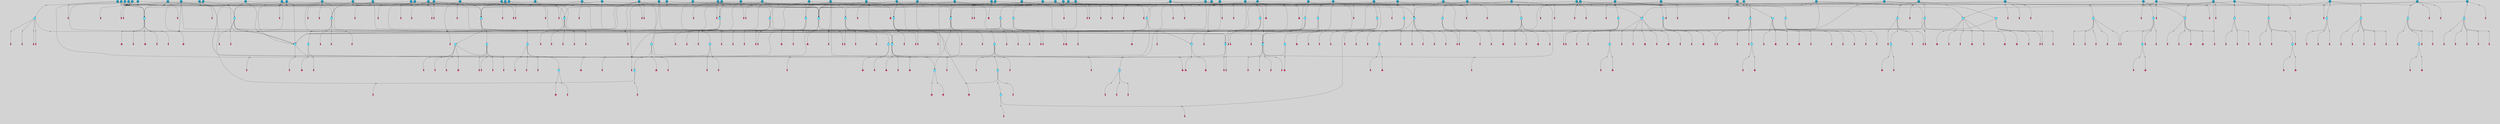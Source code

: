 // File exported with GEGELATI v1.3.1
// On the 2024-04-08 17:24:38
// With the File::TPGGraphDotExporter
digraph{
	graph[pad = "0.212, 0.055" bgcolor = lightgray]
	node[shape=circle style = filled label = ""]
		T3 [fillcolor="#1199bb"]
		T7 [fillcolor="#66ddff"]
		T11 [fillcolor="#66ddff"]
		T27 [fillcolor="#66ddff"]
		T54 [fillcolor="#66ddff"]
		T95 [fillcolor="#66ddff"]
		T129 [fillcolor="#66ddff"]
		T212 [fillcolor="#66ddff"]
		T214 [fillcolor="#66ddff"]
		T242 [fillcolor="#66ddff"]
		T277 [fillcolor="#66ddff"]
		T280 [fillcolor="#66ddff"]
		T282 [fillcolor="#66ddff"]
		T305 [fillcolor="#66ddff"]
		T327 [fillcolor="#66ddff"]
		T328 [fillcolor="#66ddff"]
		T329 [fillcolor="#66ddff"]
		T330 [fillcolor="#66ddff"]
		T331 [fillcolor="#66ddff"]
		T332 [fillcolor="#66ddff"]
		T333 [fillcolor="#1199bb"]
		T334 [fillcolor="#66ddff"]
		T335 [fillcolor="#66ddff"]
		T336 [fillcolor="#66ddff"]
		T337 [fillcolor="#66ddff"]
		T338 [fillcolor="#66ddff"]
		T448 [fillcolor="#1199bb"]
		T478 [fillcolor="#1199bb"]
		T482 [fillcolor="#66ddff"]
		T541 [fillcolor="#66ddff"]
		T580 [fillcolor="#66ddff"]
		T581 [fillcolor="#66ddff"]
		T582 [fillcolor="#66ddff"]
		T48 [fillcolor="#66ddff"]
		T583 [fillcolor="#1199bb"]
		T584 [fillcolor="#66ddff"]
		T585 [fillcolor="#66ddff"]
		T586 [fillcolor="#66ddff"]
		T587 [fillcolor="#66ddff"]
		T588 [fillcolor="#66ddff"]
		T590 [fillcolor="#1199bb"]
		T627 [fillcolor="#1199bb"]
		T640 [fillcolor="#66ddff"]
		T641 [fillcolor="#66ddff"]
		T642 [fillcolor="#66ddff"]
		T643 [fillcolor="#66ddff"]
		T644 [fillcolor="#1199bb"]
		T645 [fillcolor="#66ddff"]
		T646 [fillcolor="#66ddff"]
		T609 [fillcolor="#66ddff"]
		T647 [fillcolor="#66ddff"]
		T648 [fillcolor="#1199bb"]
		T651 [fillcolor="#66ddff"]
		T661 [fillcolor="#1199bb"]
		T684 [fillcolor="#1199bb"]
		T693 [fillcolor="#1199bb"]
		T707 [fillcolor="#1199bb"]
		T711 [fillcolor="#66ddff"]
		T712 [fillcolor="#66ddff"]
		T713 [fillcolor="#66ddff"]
		T527 [fillcolor="#1199bb"]
		T714 [fillcolor="#66ddff"]
		T715 [fillcolor="#66ddff"]
		T716 [fillcolor="#66ddff"]
		T717 [fillcolor="#1199bb"]
		T718 [fillcolor="#1199bb"]
		T720 [fillcolor="#1199bb"]
		T723 [fillcolor="#1199bb"]
		T731 [fillcolor="#1199bb"]
		T736 [fillcolor="#1199bb"]
		T741 [fillcolor="#1199bb"]
		T744 [fillcolor="#1199bb"]
		T745 [fillcolor="#1199bb"]
		T750 [fillcolor="#1199bb"]
		T756 [fillcolor="#1199bb"]
		T757 [fillcolor="#1199bb"]
		T758 [fillcolor="#1199bb"]
		T759 [fillcolor="#1199bb"]
		T762 [fillcolor="#1199bb"]
		T763 [fillcolor="#1199bb"]
		T764 [fillcolor="#66ddff"]
		T765 [fillcolor="#66ddff"]
		T766 [fillcolor="#66ddff"]
		T767 [fillcolor="#66ddff"]
		T768 [fillcolor="#66ddff"]
		T769 [fillcolor="#1199bb"]
		T770 [fillcolor="#66ddff"]
		T771 [fillcolor="#66ddff"]
		T772 [fillcolor="#66ddff"]
		T773 [fillcolor="#66ddff"]
		T774 [fillcolor="#66ddff"]
		T776 [fillcolor="#1199bb"]
		T777 [fillcolor="#1199bb"]
		T778 [fillcolor="#1199bb"]
		T780 [fillcolor="#1199bb"]
		T782 [fillcolor="#1199bb"]
		T786 [fillcolor="#1199bb"]
		T789 [fillcolor="#1199bb"]
		T791 [fillcolor="#1199bb"]
		T792 [fillcolor="#1199bb"]
		T795 [fillcolor="#1199bb"]
		T801 [fillcolor="#1199bb"]
		T803 [fillcolor="#1199bb"]
		T805 [fillcolor="#1199bb"]
		T806 [fillcolor="#1199bb"]
		T807 [fillcolor="#1199bb"]
		T809 [fillcolor="#1199bb"]
		T811 [fillcolor="#1199bb"]
		T813 [fillcolor="#1199bb"]
		T814 [fillcolor="#66ddff"]
		T815 [fillcolor="#66ddff"]
		T816 [fillcolor="#66ddff"]
		T817 [fillcolor="#66ddff"]
		T818 [fillcolor="#66ddff"]
		T819 [fillcolor="#1199bb"]
		T820 [fillcolor="#66ddff"]
		T821 [fillcolor="#66ddff"]
		T822 [fillcolor="#66ddff"]
		T823 [fillcolor="#66ddff"]
		T824 [fillcolor="#66ddff"]
		T829 [fillcolor="#1199bb"]
		T831 [fillcolor="#1199bb"]
		T834 [fillcolor="#1199bb"]
		T835 [fillcolor="#1199bb"]
		T837 [fillcolor="#1199bb"]
		T840 [fillcolor="#1199bb"]
		T841 [fillcolor="#1199bb"]
		T842 [fillcolor="#1199bb"]
		T843 [fillcolor="#1199bb"]
		T844 [fillcolor="#1199bb"]
		T845 [fillcolor="#1199bb"]
		T846 [fillcolor="#1199bb"]
		T847 [fillcolor="#1199bb"]
		T848 [fillcolor="#1199bb"]
		T849 [fillcolor="#1199bb"]
		T850 [fillcolor="#1199bb"]
		T851 [fillcolor="#1199bb"]
		T852 [fillcolor="#1199bb"]
		T826 [fillcolor="#1199bb"]
		T853 [fillcolor="#1199bb"]
		T854 [fillcolor="#1199bb"]
		T855 [fillcolor="#1199bb"]
		T856 [fillcolor="#1199bb"]
		T857 [fillcolor="#1199bb"]
		T858 [fillcolor="#1199bb"]
		T859 [fillcolor="#1199bb"]
		T860 [fillcolor="#1199bb"]
		T861 [fillcolor="#1199bb"]
		T862 [fillcolor="#1199bb"]
		P13926 [fillcolor="#cccccc" shape=point] //6|
		I13926 [shape=box style=invis label="6|1&2|6#1|7&#92;n10|7&2|0#1|5&#92;n9|4&0|1#2|2&#92;n8|6&0|0#1|0&#92;n"]
		P13926 -> I13926[style=invis]
		A9693 [fillcolor="#ff3366" shape=box margin=0.03 width=0 height=0 label="3"]
		T3 -> P13926 -> A9693
		P13927 [fillcolor="#cccccc" shape=point] //3|
		I13927 [shape=box style=invis label="7|6&2|4#0|2&#92;n10|3&2|7#1|4&#92;n11|6&0|4#0|1&#92;n7|1&0|0#2|6&#92;n7|6&0|3#2|6&#92;n4|0&2|6#0|1&#92;n4|4&2|5#0|2&#92;n4|6&0|4#2|7&#92;n10|0&2|3#1|5&#92;n2|6&0|5#0|2&#92;n1|0&2|3#0|7&#92;n1|6&2|0#0|5&#92;n6|2&0|1#0|7&#92;n9|2&0|3#2|7&#92;n5|3&0|6#0|6&#92;n1|7&2|5#2|3&#92;n8|1&2|7#0|6&#92;n1|0&2|5#2|1&#92;n7|1&2|2#2|5&#92;n7|4&2|6#0|3&#92;n"]
		P13927 -> I13927[style=invis]
		A9694 [fillcolor="#ff3366" shape=box margin=0.03 width=0 height=0 label="4"]
		T3 -> P13927 -> A9694
		P13928 [fillcolor="#cccccc" shape=point] //-3|
		I13928 [shape=box style=invis label="1|6&2|7#0|7&#92;n10|2&0|7#1|3&#92;n9|6&2|7#2|2&#92;n5|3&0|7#0|7&#92;n1|6&2|3#0|0&#92;n2|3&2|3#2|2&#92;n5|1&2|6#0|6&#92;n"]
		P13928 -> I13928[style=invis]
		A9695 [fillcolor="#ff3366" shape=box margin=0.03 width=0 height=0 label="7"]
		T7 -> P13928 -> A9695
		P13929 [fillcolor="#cccccc" shape=point] //5|
		I13929 [shape=box style=invis label="0|5&2|3#0|1&#92;n0|6&2|1#2|4&#92;n6|2&2|6#0|7&#92;n7|4&0|3#0|1&#92;n5|4&0|7#1|6&#92;n9|1&0|5#2|2&#92;n6|3&2|3#1|7&#92;n11|7&2|4#1|6&#92;n2|5&0|1#0|0&#92;n4|7&0|0#0|2&#92;n6|2&0|6#0|0&#92;n2|1&2|6#2|4&#92;n10|0&2|0#1|0&#92;n6|6&2|4#0|6&#92;n"]
		P13929 -> I13929[style=invis]
		A9696 [fillcolor="#ff3366" shape=box margin=0.03 width=0 height=0 label="8"]
		T7 -> P13929 -> A9696
		P13930 [fillcolor="#cccccc" shape=point] //6|
		I13930 [shape=box style=invis label="3|0&2|7#2|2&#92;n3|2&0|4#2|5&#92;n5|1&0|2#1|0&#92;n8|7&0|1#2|0&#92;n8|5&0|3#0|6&#92;n0|2&0|2#2|3&#92;n1|5&2|5#0|5&#92;n5|6&0|6#0|7&#92;n6|7&0|0#2|6&#92;n1|2&2|3#0|0&#92;n7|7&2|3#0|4&#92;n0|7&2|7#0|6&#92;n1|0&2|2#2|7&#92;n4|4&0|1#0|0&#92;n"]
		P13930 -> I13930[style=invis]
		A9697 [fillcolor="#ff3366" shape=box margin=0.03 width=0 height=0 label="11"]
		T11 -> P13930 -> A9697
		P13931 [fillcolor="#cccccc" shape=point] //-4|
		I13931 [shape=box style=invis label="4|1&0|4#2|6&#92;n1|2&2|2#2|0&#92;n1|2&2|0#0|6&#92;n8|4&2|3#2|5&#92;n5|5&2|1#1|0&#92;n"]
		P13931 -> I13931[style=invis]
		A9698 [fillcolor="#ff3366" shape=box margin=0.03 width=0 height=0 label="12"]
		T11 -> P13931 -> A9698
		P13932 [fillcolor="#cccccc" shape=point] //2|
		I13932 [shape=box style=invis label="9|1&2|3#0|1&#92;n5|2&2|0#2|4&#92;n3|6&2|5#2|7&#92;n7|0&2|5#0|4&#92;n1|2&0|3#0|5&#92;n7|3&2|7#0|0&#92;n"]
		P13932 -> I13932[style=invis]
		A9699 [fillcolor="#ff3366" shape=box margin=0.03 width=0 height=0 label="2"]
		T27 -> P13932 -> A9699
		P13933 [fillcolor="#cccccc" shape=point] //-6|
		I13933 [shape=box style=invis label="7|5&0|4#0|4&#92;n11|0&2|5#2|1&#92;n"]
		P13933 -> I13933[style=invis]
		A9700 [fillcolor="#ff3366" shape=box margin=0.03 width=0 height=0 label="3"]
		T27 -> P13933 -> A9700
		T27 -> P13927
		P13934 [fillcolor="#cccccc" shape=point] //0|
		I13934 [shape=box style=invis label="2|5&0|1#0|6&#92;n6|1&2|2#2|7&#92;n8|0&0|3#1|4&#92;n4|3&2|5#2|4&#92;n8|1&2|4#0|0&#92;n6|6&0|1#2|6&#92;n11|7&2|4#2|5&#92;n6|2&2|4#0|2&#92;n8|5&2|4#2|4&#92;n2|1&2|1#2|2&#92;n2|7&2|5#2|6&#92;n9|7&0|5#0|4&#92;n1|2&0|5#2|6&#92;n4|2&2|3#2|7&#92;n3|3&2|1#0|2&#92;n"]
		P13934 -> I13934[style=invis]
		A9701 [fillcolor="#ff3366" shape=box margin=0.03 width=0 height=0 label="5"]
		T27 -> P13934 -> A9701
		P13935 [fillcolor="#cccccc" shape=point] //0|
		I13935 [shape=box style=invis label="4|0&0|3#2|7&#92;n10|2&0|3#1|7&#92;n3|5&0|2#0|3&#92;n4|5&0|0#2|1&#92;n10|7&2|0#1|2&#92;n5|3&2|3#1|6&#92;n9|5&2|0#0|4&#92;n5|4&2|7#0|2&#92;n10|3&2|7#1|4&#92;n7|2&0|1#2|6&#92;n8|6&0|5#0|5&#92;n8|7&2|3#0|5&#92;n2|6&2|4#0|0&#92;n"]
		P13935 -> I13935[style=invis]
		A9702 [fillcolor="#ff3366" shape=box margin=0.03 width=0 height=0 label="5"]
		T27 -> P13935 -> A9702
		P13936 [fillcolor="#cccccc" shape=point] //8|
		I13936 [shape=box style=invis label="9|0&0|1#2|0&#92;n10|1&2|5#1|4&#92;n8|2&2|6#0|4&#92;n2|4&2|5#2|3&#92;n4|2&2|2#0|2&#92;n7|5&0|2#0|0&#92;n8|2&2|1#1|3&#92;n8|7&0|7#2|1&#92;n1|1&0|0#0|7&#92;n5|6&2|5#1|0&#92;n6|6&2|5#0|0&#92;n11|4&0|3#2|6&#92;n4|2&2|4#0|7&#92;n5|6&0|1#2|0&#92;n11|3&0|2#0|7&#92;n"]
		P13936 -> I13936[style=invis]
		A9703 [fillcolor="#ff3366" shape=box margin=0.03 width=0 height=0 label="6"]
		T54 -> P13936 -> A9703
		P13937 [fillcolor="#cccccc" shape=point] //5|
		I13937 [shape=box style=invis label="3|0&2|0#0|1&#92;n3|0&0|7#0|1&#92;n5|3&0|2#2|6&#92;n4|4&2|4#2|6&#92;n11|2&0|7#1|6&#92;n2|7&2|2#2|5&#92;n9|3&2|6#2|7&#92;n7|7&0|0#0|4&#92;n6|1&2|4#2|3&#92;n5|4&2|0#1|6&#92;n1|3&0|7#0|4&#92;n"]
		P13937 -> I13937[style=invis]
		A9704 [fillcolor="#ff3366" shape=box margin=0.03 width=0 height=0 label="7"]
		T54 -> P13937 -> A9704
		P13938 [fillcolor="#cccccc" shape=point] //-10|
		I13938 [shape=box style=invis label="3|6&0|0#0|4&#92;n4|1&2|4#0|1&#92;n5|1&0|1#0|4&#92;n5|5&2|6#0|5&#92;n6|5&0|6#0|3&#92;n11|1&2|0#0|1&#92;n0|7&2|0#0|3&#92;n1|2&0|6#0|1&#92;n8|0&0|4#2|0&#92;n0|4&0|7#2|7&#92;n7|0&2|7#1|3&#92;n3|1&0|5#2|5&#92;n5|1&0|4#0|3&#92;n2|2&0|2#0|0&#92;n8|3&0|1#0|7&#92;n3|0&0|3#0|5&#92;n7|2&0|5#2|0&#92;n6|3&2|7#1|5&#92;n4|7&2|7#2|1&#92;n"]
		P13938 -> I13938[style=invis]
		A9705 [fillcolor="#ff3366" shape=box margin=0.03 width=0 height=0 label="14"]
		T54 -> P13938 -> A9705
		T54 -> P13929
		P13939 [fillcolor="#cccccc" shape=point] //4|
		I13939 [shape=box style=invis label="4|3&0|6#0|3&#92;n5|7&2|3#2|2&#92;n5|6&0|7#1|2&#92;n1|4&2|6#0|3&#92;n8|4&2|1#2|5&#92;n9|5&2|4#1|4&#92;n2|4&0|5#0|7&#92;n10|0&0|6#1|3&#92;n3|0&0|6#0|2&#92;n2|7&2|7#2|6&#92;n5|2&0|5#1|5&#92;n10|4&2|5#1|7&#92;n4|0&0|4#2|4&#92;n11|1&0|4#2|6&#92;n10|6&2|0#1|4&#92;n9|7&0|3#1|4&#92;n4|5&2|7#0|6&#92;n11|5&2|6#2|3&#92;n0|3&0|5#0|1&#92;n"]
		P13939 -> I13939[style=invis]
		A9706 [fillcolor="#ff3366" shape=box margin=0.03 width=0 height=0 label="13"]
		T95 -> P13939 -> A9706
		P13940 [fillcolor="#cccccc" shape=point] //8|
		I13940 [shape=box style=invis label="9|7&0|5#2|5&#92;n3|3&2|3#0|2&#92;n9|5&2|2#1|0&#92;n2|3&0|6#0|3&#92;n4|4&2|5#2|7&#92;n11|3&2|0#1|5&#92;n6|6&2|1#2|2&#92;n4|6&0|1#2|2&#92;n2|5&2|7#2|2&#92;n7|7&2|2#2|3&#92;n6|5&0|3#2|6&#92;n6|7&0|6#0|2&#92;n"]
		P13940 -> I13940[style=invis]
		A9707 [fillcolor="#ff3366" shape=box margin=0.03 width=0 height=0 label="14"]
		T95 -> P13940 -> A9707
		P13941 [fillcolor="#cccccc" shape=point] //2|
		I13941 [shape=box style=invis label="4|1&0|4#2|6&#92;n5|5&2|1#1|0&#92;n1|0&2|0#0|6&#92;n8|4&2|3#2|5&#92;n"]
		P13941 -> I13941[style=invis]
		T95 -> P13941 -> T11
		P13942 [fillcolor="#cccccc" shape=point] //-9|
		I13942 [shape=box style=invis label="2|0&2|0#2|1&#92;n4|4&2|4#2|6&#92;n9|1&0|3#1|7&#92;n5|3&0|2#2|6&#92;n2|7&2|2#2|5&#92;n5|4&2|0#1|6&#92;n3|0&0|7#0|1&#92;n1|3&0|7#0|4&#92;n11|6&2|2#0|7&#92;n7|7&0|0#0|4&#92;n11|0&0|7#1|6&#92;n9|3&2|6#2|7&#92;n"]
		P13942 -> I13942[style=invis]
		A9708 [fillcolor="#ff3366" shape=box margin=0.03 width=0 height=0 label="7"]
		T95 -> P13942 -> A9708
		P13943 [fillcolor="#cccccc" shape=point] //-8|
		I13943 [shape=box style=invis label="7|5&0|4#2|4&#92;n"]
		P13943 -> I13943[style=invis]
		A9709 [fillcolor="#ff3366" shape=box margin=0.03 width=0 height=0 label="3"]
		T95 -> P13943 -> A9709
		T129 -> P13936
		T129 -> P13937
		P13944 [fillcolor="#cccccc" shape=point] //10|
		I13944 [shape=box style=invis label="4|5&2|7#2|1&#92;n1|7&2|3#0|6&#92;n3|5&2|2#0|3&#92;n10|3&0|7#1|4&#92;n7|1&0|4#2|6&#92;n10|2&0|3#1|7&#92;n9|5&2|0#0|4&#92;n4|0&0|3#2|7&#92;n11|4&2|6#1|2&#92;n5|4&2|7#0|2&#92;n2|6&2|4#0|0&#92;n6|5&0|7#2|1&#92;n5|3&2|3#1|6&#92;n10|7&2|0#1|2&#92;n"]
		P13944 -> I13944[style=invis]
		A9710 [fillcolor="#ff3366" shape=box margin=0.03 width=0 height=0 label="5"]
		T129 -> P13944 -> A9710
		P13945 [fillcolor="#cccccc" shape=point] //5|
		I13945 [shape=box style=invis label="9|4&2|3#1|3&#92;n0|4&2|4#0|5&#92;n6|1&2|6#2|5&#92;n4|0&0|5#2|0&#92;n"]
		P13945 -> I13945[style=invis]
		A9711 [fillcolor="#ff3366" shape=box margin=0.03 width=0 height=0 label="7"]
		T129 -> P13945 -> A9711
		P13946 [fillcolor="#cccccc" shape=point] //6|
		I13946 [shape=box style=invis label="9|4&2|7#0|6&#92;n8|4&0|1#1|0&#92;n1|3&0|0#2|1&#92;n2|4&0|6#2|2&#92;n5|1&2|5#0|7&#92;n3|0&0|3#2|6&#92;n2|2&2|6#0|2&#92;n8|4&0|4#2|2&#92;n5|1&2|4#0|3&#92;n9|4&0|6#0|6&#92;n5|0&2|2#1|5&#92;n11|7&0|0#1|1&#92;n0|4&0|3#0|3&#92;n7|7&2|4#2|5&#92;n1|5&0|1#2|1&#92;n"]
		P13946 -> I13946[style=invis]
		A9712 [fillcolor="#ff3366" shape=box margin=0.03 width=0 height=0 label="1"]
		T129 -> P13946 -> A9712
		P13947 [fillcolor="#cccccc" shape=point] //6|
		I13947 [shape=box style=invis label="9|4&2|7#0|6&#92;n8|4&0|1#1|0&#92;n1|3&0|0#2|1&#92;n2|4&0|6#2|2&#92;n5|1&2|5#0|7&#92;n3|0&0|3#2|6&#92;n2|2&2|6#0|2&#92;n8|4&0|4#2|2&#92;n5|1&2|4#0|3&#92;n9|4&0|6#0|6&#92;n5|0&2|2#1|5&#92;n11|7&0|0#1|1&#92;n0|4&0|3#0|3&#92;n7|7&2|4#2|5&#92;n1|5&0|1#2|1&#92;n"]
		P13947 -> I13947[style=invis]
		A9713 [fillcolor="#ff3366" shape=box margin=0.03 width=0 height=0 label="1"]
		T212 -> P13947 -> A9713
		P13948 [fillcolor="#cccccc" shape=point] //10|
		I13948 [shape=box style=invis label="4|5&2|7#2|1&#92;n1|7&2|3#0|6&#92;n3|5&2|2#0|3&#92;n10|3&0|7#1|4&#92;n7|1&0|4#2|6&#92;n10|2&0|3#1|7&#92;n9|5&2|0#0|4&#92;n4|0&0|3#2|7&#92;n11|4&2|6#1|2&#92;n5|4&2|7#0|2&#92;n2|6&2|4#0|0&#92;n6|5&0|7#2|1&#92;n5|3&2|3#1|6&#92;n10|7&2|0#1|2&#92;n"]
		P13948 -> I13948[style=invis]
		A9714 [fillcolor="#ff3366" shape=box margin=0.03 width=0 height=0 label="5"]
		T212 -> P13948 -> A9714
		P13949 [fillcolor="#cccccc" shape=point] //8|
		I13949 [shape=box style=invis label="9|0&0|1#2|0&#92;n10|1&2|5#1|4&#92;n8|2&2|6#0|4&#92;n2|4&2|5#2|3&#92;n4|2&2|2#0|2&#92;n7|5&0|2#0|0&#92;n8|2&2|1#1|3&#92;n8|7&0|7#2|1&#92;n1|1&0|0#0|7&#92;n5|6&2|5#1|0&#92;n6|6&2|5#0|0&#92;n11|4&0|3#2|6&#92;n4|2&2|4#0|7&#92;n5|6&0|1#2|0&#92;n11|3&0|2#0|7&#92;n"]
		P13949 -> I13949[style=invis]
		A9715 [fillcolor="#ff3366" shape=box margin=0.03 width=0 height=0 label="6"]
		T212 -> P13949 -> A9715
		P13950 [fillcolor="#cccccc" shape=point] //5|
		I13950 [shape=box style=invis label="3|0&2|0#0|1&#92;n3|0&0|7#0|1&#92;n5|3&0|2#2|6&#92;n4|4&2|4#2|6&#92;n11|2&0|7#1|6&#92;n2|7&2|2#2|5&#92;n9|3&2|6#2|7&#92;n7|7&0|0#0|4&#92;n6|1&2|4#2|3&#92;n5|4&2|0#1|6&#92;n1|3&0|7#0|4&#92;n"]
		P13950 -> I13950[style=invis]
		A9716 [fillcolor="#ff3366" shape=box margin=0.03 width=0 height=0 label="7"]
		T212 -> P13950 -> A9716
		P13951 [fillcolor="#cccccc" shape=point] //5|
		I13951 [shape=box style=invis label="9|4&2|3#1|3&#92;n0|4&2|4#0|5&#92;n6|1&2|6#2|5&#92;n4|0&0|5#2|0&#92;n"]
		P13951 -> I13951[style=invis]
		A9717 [fillcolor="#ff3366" shape=box margin=0.03 width=0 height=0 label="7"]
		T212 -> P13951 -> A9717
		P13952 [fillcolor="#cccccc" shape=point] //6|
		I13952 [shape=box style=invis label="9|4&2|7#0|6&#92;n8|4&0|1#1|0&#92;n1|3&0|0#2|1&#92;n2|4&0|6#2|2&#92;n5|1&2|5#0|7&#92;n3|0&0|3#2|6&#92;n2|2&2|6#0|2&#92;n8|4&0|4#2|2&#92;n5|1&2|4#0|3&#92;n9|4&0|6#0|6&#92;n5|0&2|2#1|5&#92;n11|7&0|0#1|1&#92;n0|4&0|3#0|3&#92;n7|7&2|4#2|5&#92;n1|5&0|1#2|1&#92;n"]
		P13952 -> I13952[style=invis]
		A9718 [fillcolor="#ff3366" shape=box margin=0.03 width=0 height=0 label="1"]
		T214 -> P13952 -> A9718
		P13953 [fillcolor="#cccccc" shape=point] //10|
		I13953 [shape=box style=invis label="4|5&2|7#2|1&#92;n1|7&2|3#0|6&#92;n3|5&2|2#0|3&#92;n10|3&0|7#1|4&#92;n7|1&0|4#2|6&#92;n10|2&0|3#1|7&#92;n9|5&2|0#0|4&#92;n4|0&0|3#2|7&#92;n11|4&2|6#1|2&#92;n5|4&2|7#0|2&#92;n2|6&2|4#0|0&#92;n6|5&0|7#2|1&#92;n5|3&2|3#1|6&#92;n10|7&2|0#1|2&#92;n"]
		P13953 -> I13953[style=invis]
		A9719 [fillcolor="#ff3366" shape=box margin=0.03 width=0 height=0 label="5"]
		T214 -> P13953 -> A9719
		P13954 [fillcolor="#cccccc" shape=point] //5|
		I13954 [shape=box style=invis label="3|0&2|0#0|1&#92;n3|0&0|7#0|1&#92;n5|3&0|2#2|6&#92;n4|4&2|4#2|6&#92;n11|2&0|7#1|6&#92;n2|7&2|2#2|5&#92;n9|3&2|6#2|7&#92;n7|7&0|0#0|4&#92;n6|1&2|4#2|3&#92;n5|4&2|0#1|6&#92;n1|3&0|7#0|4&#92;n"]
		P13954 -> I13954[style=invis]
		A9720 [fillcolor="#ff3366" shape=box margin=0.03 width=0 height=0 label="7"]
		T214 -> P13954 -> A9720
		P13955 [fillcolor="#cccccc" shape=point] //8|
		I13955 [shape=box style=invis label="9|0&0|1#2|0&#92;n10|1&2|5#1|4&#92;n8|2&2|6#0|4&#92;n2|4&2|5#2|3&#92;n4|2&2|2#0|2&#92;n7|5&0|2#0|0&#92;n8|2&2|1#1|3&#92;n8|7&0|7#2|1&#92;n1|1&0|0#0|7&#92;n5|6&2|5#1|0&#92;n6|6&2|5#0|0&#92;n11|4&0|3#2|6&#92;n4|2&2|4#0|7&#92;n5|6&0|1#2|0&#92;n11|3&0|2#0|7&#92;n"]
		P13955 -> I13955[style=invis]
		A9721 [fillcolor="#ff3366" shape=box margin=0.03 width=0 height=0 label="6"]
		T214 -> P13955 -> A9721
		P13956 [fillcolor="#cccccc" shape=point] //5|
		I13956 [shape=box style=invis label="9|4&2|3#1|3&#92;n0|4&2|4#0|5&#92;n6|1&2|6#2|5&#92;n4|0&0|5#2|0&#92;n"]
		P13956 -> I13956[style=invis]
		A9722 [fillcolor="#ff3366" shape=box margin=0.03 width=0 height=0 label="7"]
		T214 -> P13956 -> A9722
		P13957 [fillcolor="#cccccc" shape=point] //5|
		I13957 [shape=box style=invis label="1|6&2|7#0|7&#92;n9|2&2|7#2|2&#92;n10|2&0|7#1|3&#92;n5|3&0|7#0|7&#92;n7|0&2|7#2|2&#92;n1|6&2|3#0|0&#92;n2|3&2|3#2|2&#92;n"]
		P13957 -> I13957[style=invis]
		A9723 [fillcolor="#ff3366" shape=box margin=0.03 width=0 height=0 label="7"]
		T242 -> P13957 -> A9723
		P13958 [fillcolor="#cccccc" shape=point] //-8|
		I13958 [shape=box style=invis label="7|5&0|2#2|1&#92;n1|0&2|6#0|0&#92;n7|1&2|6#1|1&#92;n8|7&0|3#1|6&#92;n3|7&2|3#2|4&#92;n"]
		P13958 -> I13958[style=invis]
		A9724 [fillcolor="#ff3366" shape=box margin=0.03 width=0 height=0 label="2"]
		T242 -> P13958 -> A9724
		P13959 [fillcolor="#cccccc" shape=point] //-3|
		I13959 [shape=box style=invis label="1|1&2|1#0|1&#92;n1|4&0|0#2|4&#92;n11|0&2|3#0|2&#92;n11|6&0|4#0|1&#92;n5|2&0|6#1|5&#92;n3|7&2|6#2|7&#92;n7|7&0|1#2|1&#92;n9|5&2|2#2|0&#92;n6|5&2|6#1|4&#92;n0|7&0|5#2|4&#92;n8|1&0|0#2|3&#92;n0|5&0|3#0|5&#92;n2|0&2|4#0|5&#92;n7|5&2|7#1|3&#92;n8|3&0|0#1|2&#92;n"]
		P13959 -> I13959[style=invis]
		A9725 [fillcolor="#ff3366" shape=box margin=0.03 width=0 height=0 label="1"]
		T242 -> P13959 -> A9725
		P13960 [fillcolor="#cccccc" shape=point] //-9|
		I13960 [shape=box style=invis label="4|7&0|0#0|2&#92;n6|2&0|1#0|0&#92;n6|2&2|6#0|7&#92;n9|0&2|7#1|1&#92;n7|4&0|3#0|1&#92;n10|6&2|1#1|1&#92;n9|1&0|5#2|2&#92;n5|4&0|7#2|6&#92;n2|5&0|1#0|0&#92;n0|5&2|5#0|1&#92;n11|7&2|4#1|6&#92;n2|1&2|6#2|4&#92;n10|0&0|0#1|0&#92;n6|6&2|4#0|6&#92;n"]
		P13960 -> I13960[style=invis]
		T277 -> P13960 -> T214
		P13961 [fillcolor="#cccccc" shape=point] //7|
		I13961 [shape=box style=invis label="7|4&2|7#0|4&#92;n4|6&0|1#2|5&#92;n2|1&2|3#0|0&#92;n4|3&2|0#0|1&#92;n0|0&2|7#2|7&#92;n7|7&0|5#2|3&#92;n5|0&2|1#2|2&#92;n10|0&0|4#1|2&#92;n4|4&0|7#0|0&#92;n6|7&0|2#0|1&#92;n1|4&2|5#0|4&#92;n"]
		P13961 -> I13961[style=invis]
		A9726 [fillcolor="#ff3366" shape=box margin=0.03 width=0 height=0 label="0"]
		T277 -> P13961 -> A9726
		P13962 [fillcolor="#cccccc" shape=point] //1|
		I13962 [shape=box style=invis label="5|1&0|6#2|7&#92;n2|4&0|4#2|2&#92;n0|6&0|5#0|4&#92;n10|6&2|5#1|6&#92;n9|3&0|1#1|7&#92;n10|3&2|2#1|0&#92;n5|0&0|0#2|1&#92;n11|3&2|3#1|5&#92;n10|3&0|1#1|0&#92;n2|4&0|1#0|1&#92;n0|2&0|3#2|4&#92;n9|2&2|1#2|5&#92;n11|7&2|6#2|6&#92;n"]
		P13962 -> I13962[style=invis]
		T277 -> P13962 -> T7
		P13963 [fillcolor="#cccccc" shape=point] //6|
		I13963 [shape=box style=invis label="7|0&2|5#1|2&#92;n10|6&2|1#1|3&#92;n7|5&0|2#0|7&#92;n10|7&0|1#1|5&#92;n4|6&2|5#0|5&#92;n4|4&0|7#2|7&#92;n"]
		P13963 -> I13963[style=invis]
		A9727 [fillcolor="#ff3366" shape=box margin=0.03 width=0 height=0 label="7"]
		T277 -> P13963 -> A9727
		P13964 [fillcolor="#cccccc" shape=point] //-2|
		I13964 [shape=box style=invis label="3|0&2|0#0|1&#92;n4|1&0|3#2|2&#92;n11|2&0|7#1|6&#92;n8|7&2|4#0|5&#92;n6|1&2|4#1|3&#92;n4|4&2|4#2|6&#92;n3|0&0|7#0|1&#92;n9|3&2|6#2|7&#92;n7|7&0|0#0|4&#92;n5|3&0|2#2|6&#92;n5|4&2|0#1|6&#92;n1|3&0|7#0|4&#92;n"]
		P13964 -> I13964[style=invis]
		A9728 [fillcolor="#ff3366" shape=box margin=0.03 width=0 height=0 label="7"]
		T277 -> P13964 -> A9728
		T280 -> P13939
		P13965 [fillcolor="#cccccc" shape=point] //1|
		I13965 [shape=box style=invis label="0|4&0|1#0|1&#92;n10|5&2|5#1|6&#92;n7|7&2|5#2|2&#92;n9|5&0|7#2|7&#92;n8|4&0|3#2|7&#92;n11|0&2|3#0|5&#92;n7|0&0|0#0|1&#92;n4|2&0|4#0|5&#92;n5|1&0|6#2|7&#92;n11|3&0|7#1|3&#92;n"]
		P13965 -> I13965[style=invis]
		T280 -> P13965 -> T7
		P13966 [fillcolor="#cccccc" shape=point] //-3|
		I13966 [shape=box style=invis label="4|5&0|0#0|0&#92;n4|7&0|0#0|2&#92;n0|6&2|1#2|4&#92;n9|1&0|5#2|2&#92;n10|0&2|0#1|0&#92;n6|6&2|4#0|6&#92;n2|5&0|1#0|0&#92;n6|3&2|3#1|7&#92;n11|7&2|4#1|6&#92;n6|2&2|6#0|1&#92;n6|2&0|0#0|0&#92;n9|1&2|6#2|4&#92;n10|4&0|3#1|1&#92;n5|4&2|7#1|6&#92;n"]
		P13966 -> I13966[style=invis]
		T280 -> P13966 -> T95
		P13967 [fillcolor="#cccccc" shape=point] //-4|
		I13967 [shape=box style=invis label="5|5&2|1#1|0&#92;n4|1&0|4#2|6&#92;n2|4&2|3#2|5&#92;n1|0&2|0#2|6&#92;n1|4&2|5#0|7&#92;n"]
		P13967 -> I13967[style=invis]
		T282 -> P13967 -> T11
		P13968 [fillcolor="#cccccc" shape=point] //5|
		I13968 [shape=box style=invis label="3|0&2|0#2|1&#92;n3|0&0|7#0|1&#92;n5|3&0|2#2|6&#92;n4|4&2|4#2|6&#92;n5|4&2|0#1|6&#92;n2|7&2|2#2|5&#92;n1|3&0|7#0|4&#92;n11|6&2|2#0|7&#92;n7|7&0|0#0|4&#92;n6|1&2|4#2|3&#92;n11|0&0|7#1|6&#92;n9|3&2|6#2|7&#92;n"]
		P13968 -> I13968[style=invis]
		A9729 [fillcolor="#ff3366" shape=box margin=0.03 width=0 height=0 label="7"]
		T282 -> P13968 -> A9729
		P13969 [fillcolor="#cccccc" shape=point] //10|
		I13969 [shape=box style=invis label="6|6&2|5#0|4&#92;n1|0&0|5#2|3&#92;n10|5&2|5#1|5&#92;n10|6&2|1#1|0&#92;n9|6&2|3#0|3&#92;n9|6&2|2#2|1&#92;n7|5&2|2#0|7&#92;n"]
		P13969 -> I13969[style=invis]
		A9730 [fillcolor="#ff3366" shape=box margin=0.03 width=0 height=0 label="7"]
		T282 -> P13969 -> A9730
		T282 -> P13943
		P13970 [fillcolor="#cccccc" shape=point] //2|
		I13970 [shape=box style=invis label="0|3&0|0#2|7&#92;n3|6&2|5#2|5&#92;n7|4&0|0#1|1&#92;n4|1&0|0#0|6&#92;n1|6&0|2#0|1&#92;n8|6&0|2#2|4&#92;n4|4&2|4#0|3&#92;n1|0&2|4#0|1&#92;n9|2&2|3#0|7&#92;n10|5&2|2#1|1&#92;n10|6&0|1#1|2&#92;n3|3&2|2#0|5&#92;n11|3&0|2#1|0&#92;n4|5&0|6#0|4&#92;n0|7&0|6#2|2&#92;n3|2&0|5#0|1&#92;n"]
		P13970 -> I13970[style=invis]
		A9731 [fillcolor="#ff3366" shape=box margin=0.03 width=0 height=0 label="1"]
		T282 -> P13970 -> A9731
		P13971 [fillcolor="#cccccc" shape=point] //7|
		I13971 [shape=box style=invis label="7|0&2|1#2|0&#92;n9|7&2|1#1|7&#92;n8|2&0|1#1|0&#92;n6|6&0|2#1|1&#92;n2|2&0|5#0|0&#92;n5|7&0|0#2|1&#92;n5|1&2|5#1|5&#92;n4|7&2|4#2|3&#92;n10|5&2|2#1|5&#92;n1|3&2|2#2|0&#92;n10|2&2|6#1|5&#92;n"]
		P13971 -> I13971[style=invis]
		A9732 [fillcolor="#ff3366" shape=box margin=0.03 width=0 height=0 label="1"]
		T305 -> P13971 -> A9732
		P13972 [fillcolor="#cccccc" shape=point] //4|
		I13972 [shape=box style=invis label="7|1&2|6#1|3&#92;n10|1&0|3#1|6&#92;n8|5&2|3#2|1&#92;n11|5&0|0#2|6&#92;n4|1&0|6#0|0&#92;n11|1&0|2#0|3&#92;n2|0&2|1#0|7&#92;n"]
		P13972 -> I13972[style=invis]
		A9733 [fillcolor="#ff3366" shape=box margin=0.03 width=0 height=0 label="2"]
		T305 -> P13972 -> A9733
		P13973 [fillcolor="#cccccc" shape=point] //2|
		I13973 [shape=box style=invis label="10|4&0|5#1|0&#92;n8|1&0|7#1|4&#92;n3|0&2|3#0|1&#92;n0|3&0|3#0|2&#92;n"]
		P13973 -> I13973[style=invis]
		T305 -> P13973 -> T242
		P13974 [fillcolor="#cccccc" shape=point] //6|
		I13974 [shape=box style=invis label="10|4&2|6#1|2&#92;n8|4&0|1#1|0&#92;n0|4&2|6#0|0&#92;n8|4&2|5#2|1&#92;n7|5&2|5#1|0&#92;n3|6&0|6#2|2&#92;n1|7&0|7#0|5&#92;n2|0&0|7#2|4&#92;n2|6&2|2#0|0&#92;n0|7&2|7#0|7&#92;n11|6&0|4#2|2&#92;n5|5&0|0#0|1&#92;n10|1&0|0#1|0&#92;n7|3&0|1#2|5&#92;n9|2&2|7#1|5&#92;n9|4&2|6#2|7&#92;n1|6&2|4#2|2&#92;n3|3&2|2#0|7&#92;n1|6&2|0#0|0&#92;n6|4&2|6#1|0&#92;n"]
		P13974 -> I13974[style=invis]
		A9734 [fillcolor="#ff3366" shape=box margin=0.03 width=0 height=0 label="1"]
		T305 -> P13974 -> A9734
		P13975 [fillcolor="#cccccc" shape=point] //9|
		I13975 [shape=box style=invis label="0|6&2|1#2|3&#92;n7|4&0|3#0|1&#92;n0|5&2|3#0|1&#92;n9|1&0|5#2|2&#92;n6|6&2|3#1|7&#92;n11|7&2|4#1|6&#92;n2|5&0|1#0|0&#92;n7|5&2|3#1|1&#92;n5|4&0|7#1|6&#92;n4|7&0|0#0|2&#92;n2|1&2|6#2|4&#92;n10|0&2|7#1|0&#92;n6|6&2|4#0|6&#92;n"]
		P13975 -> I13975[style=invis]
		A9735 [fillcolor="#ff3366" shape=box margin=0.03 width=0 height=0 label="8"]
		T305 -> P13975 -> A9735
		P13976 [fillcolor="#cccccc" shape=point] //-4|
		I13976 [shape=box style=invis label="4|1&0|4#2|6&#92;n1|2&2|2#2|0&#92;n1|2&2|0#0|6&#92;n8|4&2|3#2|5&#92;n5|5&2|1#1|0&#92;n"]
		P13976 -> I13976[style=invis]
		A9736 [fillcolor="#ff3366" shape=box margin=0.03 width=0 height=0 label="12"]
		T330 -> P13976 -> A9736
		P13977 [fillcolor="#cccccc" shape=point] //6|
		I13977 [shape=box style=invis label="3|0&2|7#2|2&#92;n3|2&0|4#2|5&#92;n5|1&0|2#1|0&#92;n8|7&0|1#2|0&#92;n8|5&0|3#0|6&#92;n0|2&0|2#2|3&#92;n1|5&2|5#0|5&#92;n5|6&0|6#0|7&#92;n6|7&0|0#2|6&#92;n1|2&2|3#0|0&#92;n7|7&2|3#0|4&#92;n0|7&2|7#0|6&#92;n1|0&2|2#2|7&#92;n4|4&0|1#0|0&#92;n"]
		P13977 -> I13977[style=invis]
		A9737 [fillcolor="#ff3366" shape=box margin=0.03 width=0 height=0 label="11"]
		T330 -> P13977 -> A9737
		P13978 [fillcolor="#cccccc" shape=point] //-3|
		I13978 [shape=box style=invis label="8|1&2|3#0|5&#92;n0|6&0|5#0|5&#92;n3|7&2|1#0|6&#92;n3|5&0|1#0|0&#92;n9|5&2|0#0|4&#92;n3|5&0|2#0|3&#92;n10|6&2|4#1|0&#92;n9|4&2|7#2|6&#92;n1|7&2|5#2|2&#92;n"]
		P13978 -> I13978[style=invis]
		A9738 [fillcolor="#ff3366" shape=box margin=0.03 width=0 height=0 label="5"]
		T332 -> P13978 -> A9738
		P13979 [fillcolor="#cccccc" shape=point] //-2|
		I13979 [shape=box style=invis label="11|7&2|0#1|7&#92;n4|3&0|1#2|5&#92;n0|4&2|4#2|7&#92;n1|6&0|0#0|4&#92;n4|0&0|0#0|5&#92;n0|6&2|3#2|0&#92;n9|6&2|5#1|3&#92;n0|7&2|1#2|5&#92;n4|4&0|5#0|1&#92;n10|4&0|0#1|0&#92;n"]
		P13979 -> I13979[style=invis]
		A9739 [fillcolor="#ff3366" shape=box margin=0.03 width=0 height=0 label="12"]
		T328 -> P13979 -> A9739
		P13980 [fillcolor="#cccccc" shape=point] //-3|
		I13980 [shape=box style=invis label="1|6&2|7#0|7&#92;n10|2&0|7#1|3&#92;n9|6&2|7#2|2&#92;n5|3&0|7#0|7&#92;n1|6&2|3#0|0&#92;n2|3&2|3#2|2&#92;n5|1&2|6#0|6&#92;n"]
		P13980 -> I13980[style=invis]
		A9740 [fillcolor="#ff3366" shape=box margin=0.03 width=0 height=0 label="7"]
		T331 -> P13980 -> A9740
		P13981 [fillcolor="#cccccc" shape=point] //-3|
		I13981 [shape=box style=invis label="7|2&2|4#0|2&#92;n4|1&2|6#0|1&#92;n11|6&0|4#0|1&#92;n7|1&0|0#2|6&#92;n6|2&0|1#0|7&#92;n10|3&2|7#1|4&#92;n3|5&2|3#0|1&#92;n4|4&2|5#0|2&#92;n4|6&0|4#2|7&#92;n2|5&0|5#0|2&#92;n10|0&2|3#1|4&#92;n0|1&2|7#0|6&#92;n7|6&0|3#2|6&#92;n1|3&0|6#2|0&#92;n5|3&0|6#0|6&#92;n1|4&2|5#2|3&#92;n1|6&2|0#0|5&#92;n9|2&0|3#2|7&#92;n7|1&2|2#2|5&#92;n"]
		P13981 -> I13981[style=invis]
		T328 -> P13981 -> T329
		P13982 [fillcolor="#cccccc" shape=point] //-3|
		I13982 [shape=box style=invis label="3|7&0|0#0|2&#92;n11|5&0|1#1|1&#92;n4|1&0|6#2|6&#92;n4|0&0|1#0|5&#92;n"]
		P13982 -> I13982[style=invis]
		T329 -> P13982 -> T327
		P13983 [fillcolor="#cccccc" shape=point] //1|
		I13983 [shape=box style=invis label="5|1&0|6#2|7&#92;n2|4&0|4#2|2&#92;n0|6&0|5#0|4&#92;n10|6&2|5#1|6&#92;n9|3&0|1#1|7&#92;n10|3&2|2#1|0&#92;n5|0&0|0#2|1&#92;n11|3&2|3#1|5&#92;n10|3&0|1#1|0&#92;n2|4&0|1#0|1&#92;n0|2&0|3#2|4&#92;n9|2&2|1#2|5&#92;n11|7&2|6#2|6&#92;n"]
		P13983 -> I13983[style=invis]
		T327 -> P13983 -> T331
		P13984 [fillcolor="#cccccc" shape=point] //5|
		I13984 [shape=box style=invis label="10|4&2|6#1|2&#92;n8|4&0|1#1|0&#92;n0|4&2|6#0|0&#92;n8|4&2|5#2|1&#92;n7|5&2|5#1|0&#92;n3|6&0|6#2|2&#92;n1|7&0|7#0|5&#92;n2|0&0|7#2|4&#92;n9|4&2|6#2|7&#92;n2|6&2|2#0|0&#92;n11|7&2|7#0|7&#92;n5|5&0|0#0|1&#92;n10|1&0|0#1|0&#92;n7|3&0|1#2|5&#92;n9|2&2|7#1|5&#92;n9|0&2|5#1|2&#92;n1|6&2|4#2|2&#92;n3|3&2|2#0|7&#92;n1|6&2|0#0|0&#92;n6|4&2|6#1|0&#92;n"]
		P13984 -> I13984[style=invis]
		A9741 [fillcolor="#ff3366" shape=box margin=0.03 width=0 height=0 label="1"]
		T329 -> P13984 -> A9741
		P13985 [fillcolor="#cccccc" shape=point] //5|
		I13985 [shape=box style=invis label="0|5&2|3#0|1&#92;n0|6&2|1#2|4&#92;n6|2&2|6#0|7&#92;n7|4&0|3#0|1&#92;n5|4&0|7#1|6&#92;n9|1&0|5#2|2&#92;n6|3&2|3#1|7&#92;n11|7&2|4#1|6&#92;n2|5&0|1#0|0&#92;n4|7&0|0#0|2&#92;n6|2&0|6#0|0&#92;n2|1&2|6#2|4&#92;n10|0&2|0#1|0&#92;n6|6&2|4#0|6&#92;n"]
		P13985 -> I13985[style=invis]
		A9742 [fillcolor="#ff3366" shape=box margin=0.03 width=0 height=0 label="8"]
		T331 -> P13985 -> A9742
		P13986 [fillcolor="#cccccc" shape=point] //-2|
		I13986 [shape=box style=invis label="4|1&0|4#0|3&#92;n4|2&0|5#2|0&#92;n5|5&2|6#0|5&#92;n1|4&0|1#0|2&#92;n6|3&2|7#1|5&#92;n0|4&2|0#0|3&#92;n8|5&2|5#1|2&#92;n10|7&2|7#1|1&#92;n3|4&0|0#2|1&#92;n3|6&2|5#2|5&#92;n8|3&0|1#0|7&#92;n10|0&2|7#1|3&#92;n4|1&2|4#0|1&#92;n9|3&2|0#0|4&#92;n3|6&2|0#0|4&#92;n1|2&0|6#2|1&#92;n4|0&2|1#2|2&#92;n"]
		P13986 -> I13986[style=invis]
		A9743 [fillcolor="#ff3366" shape=box margin=0.03 width=0 height=0 label="14"]
		T327 -> P13986 -> A9743
		P13987 [fillcolor="#cccccc" shape=point] //5|
		I13987 [shape=box style=invis label="8|1&2|6#0|6&#92;n3|0&0|7#0|1&#92;n11|3&0|2#2|6&#92;n4|4&2|4#2|6&#92;n11|2&0|7#1|6&#92;n2|7&2|2#2|5&#92;n7|7&0|0#0|4&#92;n6|1&2|4#2|3&#92;n5|4&2|0#1|6&#92;n3|0&2|0#0|1&#92;n1|3&0|7#0|4&#92;n"]
		P13987 -> I13987[style=invis]
		A9744 [fillcolor="#ff3366" shape=box margin=0.03 width=0 height=0 label="7"]
		T329 -> P13987 -> A9744
		P13988 [fillcolor="#cccccc" shape=point] //5|
		I13988 [shape=box style=invis label="3|0&2|0#0|1&#92;n3|0&0|7#0|1&#92;n5|3&0|2#2|6&#92;n4|4&2|4#2|6&#92;n11|2&0|7#1|6&#92;n2|7&2|2#2|5&#92;n9|3&2|6#2|7&#92;n7|7&0|0#0|4&#92;n6|1&2|4#2|3&#92;n5|4&2|0#1|6&#92;n1|3&0|7#0|4&#92;n"]
		P13988 -> I13988[style=invis]
		A9745 [fillcolor="#ff3366" shape=box margin=0.03 width=0 height=0 label="7"]
		T327 -> P13988 -> A9745
		P13989 [fillcolor="#cccccc" shape=point] //2|
		I13989 [shape=box style=invis label="4|1&0|4#2|6&#92;n5|5&2|1#1|0&#92;n1|0&2|0#0|6&#92;n8|4&2|3#2|5&#92;n"]
		P13989 -> I13989[style=invis]
		T328 -> P13989 -> T330
		P13990 [fillcolor="#cccccc" shape=point] //0|
		I13990 [shape=box style=invis label="2|5&0|1#0|6&#92;n6|1&2|2#2|7&#92;n8|0&0|3#1|4&#92;n4|3&2|5#2|4&#92;n8|1&2|4#0|0&#92;n6|6&0|1#2|6&#92;n11|7&2|4#2|5&#92;n6|2&2|4#0|2&#92;n8|5&2|4#2|4&#92;n2|1&2|1#2|2&#92;n2|7&2|5#2|6&#92;n9|7&0|5#0|4&#92;n1|2&0|5#2|6&#92;n4|2&2|3#2|7&#92;n3|3&2|1#0|2&#92;n"]
		P13990 -> I13990[style=invis]
		A9746 [fillcolor="#ff3366" shape=box margin=0.03 width=0 height=0 label="5"]
		T332 -> P13990 -> A9746
		P13991 [fillcolor="#cccccc" shape=point] //7|
		I13991 [shape=box style=invis label="7|0&2|1#2|0&#92;n9|7&2|1#1|7&#92;n8|2&0|1#1|0&#92;n6|6&0|2#1|1&#92;n2|2&0|5#0|0&#92;n5|7&0|0#2|1&#92;n5|1&2|5#1|5&#92;n4|7&2|4#2|3&#92;n10|5&2|2#1|5&#92;n1|3&2|2#2|0&#92;n10|2&2|6#1|5&#92;n"]
		P13991 -> I13991[style=invis]
		A9747 [fillcolor="#ff3366" shape=box margin=0.03 width=0 height=0 label="1"]
		T329 -> P13991 -> A9747
		P13992 [fillcolor="#cccccc" shape=point] //7|
		I13992 [shape=box style=invis label="6|1&2|6#2|7&#92;n7|0&2|4#2|3&#92;n3|3&0|7#0|6&#92;n5|4&0|2#2|4&#92;n8|5&2|6#2|7&#92;n0|0&2|3#0|3&#92;n5|4&2|4#2|6&#92;n"]
		P13992 -> I13992[style=invis]
		T329 -> P13992 -> T332
		P13993 [fillcolor="#cccccc" shape=point] //7|
		I13993 [shape=box style=invis label="0|2&2|4#2|6&#92;n5|3&0|6#0|1&#92;n4|7&2|6#0|5&#92;n7|6&0|7#0|5&#92;n10|7&2|2#1|1&#92;n"]
		P13993 -> I13993[style=invis]
		A9748 [fillcolor="#ff3366" shape=box margin=0.03 width=0 height=0 label="4"]
		T332 -> P13993 -> A9748
		P13994 [fillcolor="#cccccc" shape=point] //-4|
		I13994 [shape=box style=invis label="4|1&0|4#2|6&#92;n1|2&2|2#2|0&#92;n1|2&2|0#0|6&#92;n8|4&2|3#2|5&#92;n5|5&2|1#1|0&#92;n"]
		P13994 -> I13994[style=invis]
		A9749 [fillcolor="#ff3366" shape=box margin=0.03 width=0 height=0 label="12"]
		T338 -> P13994 -> A9749
		P13995 [fillcolor="#cccccc" shape=point] //6|
		I13995 [shape=box style=invis label="3|0&2|7#2|2&#92;n3|2&0|4#2|5&#92;n5|1&0|2#1|0&#92;n8|7&0|1#2|0&#92;n8|5&0|3#0|6&#92;n0|2&0|2#2|3&#92;n1|5&2|5#0|5&#92;n5|6&0|6#0|7&#92;n6|7&0|0#2|6&#92;n1|2&2|3#0|0&#92;n7|7&2|3#0|4&#92;n0|7&2|7#0|6&#92;n1|0&2|2#2|7&#92;n4|4&0|1#0|0&#92;n"]
		P13995 -> I13995[style=invis]
		A9750 [fillcolor="#ff3366" shape=box margin=0.03 width=0 height=0 label="11"]
		T338 -> P13995 -> A9750
		P13996 [fillcolor="#cccccc" shape=point] //2|
		I13996 [shape=box style=invis label="4|1&0|4#2|6&#92;n5|5&2|1#1|0&#92;n1|0&2|0#0|6&#92;n8|4&2|3#2|5&#92;n"]
		P13996 -> I13996[style=invis]
		T333 -> P13996 -> T338
		P13997 [fillcolor="#cccccc" shape=point] //-3|
		I13997 [shape=box style=invis label="8|1&2|3#0|5&#92;n0|6&0|5#0|5&#92;n3|7&2|1#0|6&#92;n3|5&0|1#0|0&#92;n9|5&2|0#0|4&#92;n3|5&0|2#0|3&#92;n10|6&2|4#1|0&#92;n9|4&2|7#2|6&#92;n1|7&2|5#2|2&#92;n"]
		P13997 -> I13997[style=invis]
		A9751 [fillcolor="#ff3366" shape=box margin=0.03 width=0 height=0 label="5"]
		T337 -> P13997 -> A9751
		P13998 [fillcolor="#cccccc" shape=point] //-2|
		I13998 [shape=box style=invis label="11|7&2|0#1|7&#92;n4|3&0|1#2|5&#92;n0|4&2|4#2|7&#92;n1|6&0|0#0|4&#92;n4|0&0|0#0|5&#92;n0|6&2|3#2|0&#92;n9|6&2|5#1|3&#92;n0|7&2|1#2|5&#92;n4|4&0|5#0|1&#92;n10|4&0|0#1|0&#92;n"]
		P13998 -> I13998[style=invis]
		A9752 [fillcolor="#ff3366" shape=box margin=0.03 width=0 height=0 label="12"]
		T333 -> P13998 -> A9752
		P13999 [fillcolor="#cccccc" shape=point] //7|
		I13999 [shape=box style=invis label="7|0&2|1#2|0&#92;n9|7&2|1#1|7&#92;n8|2&0|1#1|0&#92;n6|6&0|2#1|1&#92;n2|2&0|5#0|0&#92;n5|7&0|0#2|1&#92;n5|1&2|5#1|5&#92;n4|7&2|4#2|3&#92;n10|5&2|2#1|5&#92;n1|3&2|2#2|0&#92;n10|2&2|6#1|5&#92;n"]
		P13999 -> I13999[style=invis]
		A9753 [fillcolor="#ff3366" shape=box margin=0.03 width=0 height=0 label="1"]
		T335 -> P13999 -> A9753
		P14000 [fillcolor="#cccccc" shape=point] //-3|
		I14000 [shape=box style=invis label="7|2&2|4#0|2&#92;n4|1&2|6#0|1&#92;n11|6&0|4#0|1&#92;n7|1&0|0#2|6&#92;n6|2&0|1#0|7&#92;n10|3&2|7#1|4&#92;n3|5&2|3#0|1&#92;n4|4&2|5#0|2&#92;n4|6&0|4#2|7&#92;n2|5&0|5#0|2&#92;n10|0&2|3#1|4&#92;n0|1&2|7#0|6&#92;n7|6&0|3#2|6&#92;n1|3&0|6#2|0&#92;n5|3&0|6#0|6&#92;n1|4&2|5#2|3&#92;n1|6&2|0#0|5&#92;n9|2&0|3#2|7&#92;n7|1&2|2#2|5&#92;n"]
		P14000 -> I14000[style=invis]
		T333 -> P14000 -> T335
		P14001 [fillcolor="#cccccc" shape=point] //7|
		I14001 [shape=box style=invis label="6|1&2|6#2|7&#92;n7|0&2|4#2|3&#92;n3|3&0|7#0|6&#92;n5|4&0|2#2|4&#92;n8|5&2|6#2|7&#92;n0|0&2|3#0|3&#92;n5|4&2|4#2|6&#92;n"]
		P14001 -> I14001[style=invis]
		T335 -> P14001 -> T337
		P14002 [fillcolor="#cccccc" shape=point] //0|
		I14002 [shape=box style=invis label="2|5&0|1#0|6&#92;n6|1&2|2#2|7&#92;n8|0&0|3#1|4&#92;n4|3&2|5#2|4&#92;n8|1&2|4#0|0&#92;n6|6&0|1#2|6&#92;n11|7&2|4#2|5&#92;n6|2&2|4#0|2&#92;n8|5&2|4#2|4&#92;n2|1&2|1#2|2&#92;n2|7&2|5#2|6&#92;n9|7&0|5#0|4&#92;n1|2&0|5#2|6&#92;n4|2&2|3#2|7&#92;n3|3&2|1#0|2&#92;n"]
		P14002 -> I14002[style=invis]
		A9754 [fillcolor="#ff3366" shape=box margin=0.03 width=0 height=0 label="5"]
		T337 -> P14002 -> A9754
		P14003 [fillcolor="#cccccc" shape=point] //-3|
		I14003 [shape=box style=invis label="3|7&0|0#0|2&#92;n11|5&0|1#1|1&#92;n4|1&0|6#2|6&#92;n4|0&0|1#0|5&#92;n"]
		P14003 -> I14003[style=invis]
		T335 -> P14003 -> T334
		P14004 [fillcolor="#cccccc" shape=point] //-3|
		I14004 [shape=box style=invis label="1|6&2|7#0|7&#92;n10|2&0|7#1|3&#92;n9|6&2|7#2|2&#92;n5|3&0|7#0|7&#92;n1|6&2|3#0|0&#92;n2|3&2|3#2|2&#92;n5|1&2|6#0|6&#92;n"]
		P14004 -> I14004[style=invis]
		A9755 [fillcolor="#ff3366" shape=box margin=0.03 width=0 height=0 label="7"]
		T336 -> P14004 -> A9755
		P14005 [fillcolor="#cccccc" shape=point] //1|
		I14005 [shape=box style=invis label="5|1&0|6#2|7&#92;n2|4&0|4#2|2&#92;n0|6&0|5#0|4&#92;n10|6&2|5#1|6&#92;n9|3&0|1#1|7&#92;n10|3&2|2#1|0&#92;n5|0&0|0#2|1&#92;n11|3&2|3#1|5&#92;n10|3&0|1#1|0&#92;n2|4&0|1#0|1&#92;n0|2&0|3#2|4&#92;n9|2&2|1#2|5&#92;n11|7&2|6#2|6&#92;n"]
		P14005 -> I14005[style=invis]
		T334 -> P14005 -> T336
		P14006 [fillcolor="#cccccc" shape=point] //5|
		I14006 [shape=box style=invis label="8|1&2|6#0|6&#92;n3|0&0|7#0|1&#92;n11|3&0|2#2|6&#92;n4|4&2|4#2|6&#92;n11|2&0|7#1|6&#92;n2|7&2|2#2|5&#92;n7|7&0|0#0|4&#92;n6|1&2|4#2|3&#92;n5|4&2|0#1|6&#92;n3|0&2|0#0|1&#92;n1|3&0|7#0|4&#92;n"]
		P14006 -> I14006[style=invis]
		A9756 [fillcolor="#ff3366" shape=box margin=0.03 width=0 height=0 label="7"]
		T335 -> P14006 -> A9756
		P14007 [fillcolor="#cccccc" shape=point] //5|
		I14007 [shape=box style=invis label="0|5&2|3#0|1&#92;n0|6&2|1#2|4&#92;n6|2&2|6#0|7&#92;n7|4&0|3#0|1&#92;n5|4&0|7#1|6&#92;n9|1&0|5#2|2&#92;n6|3&2|3#1|7&#92;n11|7&2|4#1|6&#92;n2|5&0|1#0|0&#92;n4|7&0|0#0|2&#92;n6|2&0|6#0|0&#92;n2|1&2|6#2|4&#92;n10|0&2|0#1|0&#92;n6|6&2|4#0|6&#92;n"]
		P14007 -> I14007[style=invis]
		A9757 [fillcolor="#ff3366" shape=box margin=0.03 width=0 height=0 label="8"]
		T336 -> P14007 -> A9757
		P14008 [fillcolor="#cccccc" shape=point] //5|
		I14008 [shape=box style=invis label="3|0&2|0#0|1&#92;n3|0&0|7#0|1&#92;n5|3&0|2#2|6&#92;n4|4&2|4#2|6&#92;n11|2&0|7#1|6&#92;n2|7&2|2#2|5&#92;n9|3&2|6#2|7&#92;n7|7&0|0#0|4&#92;n6|1&2|4#2|3&#92;n5|4&2|0#1|6&#92;n1|3&0|7#0|4&#92;n"]
		P14008 -> I14008[style=invis]
		A9758 [fillcolor="#ff3366" shape=box margin=0.03 width=0 height=0 label="7"]
		T334 -> P14008 -> A9758
		P14009 [fillcolor="#cccccc" shape=point] //-2|
		I14009 [shape=box style=invis label="4|1&0|4#0|3&#92;n4|2&0|5#2|0&#92;n5|5&2|6#0|5&#92;n1|4&0|1#0|2&#92;n6|3&2|7#1|5&#92;n0|4&2|0#0|3&#92;n8|5&2|5#1|2&#92;n10|7&2|7#1|1&#92;n3|4&0|0#2|1&#92;n3|6&2|5#2|5&#92;n8|3&0|1#0|7&#92;n10|0&2|7#1|3&#92;n4|1&2|4#0|1&#92;n9|3&2|0#0|4&#92;n3|6&2|0#0|4&#92;n1|2&0|6#2|1&#92;n4|0&2|1#2|2&#92;n"]
		P14009 -> I14009[style=invis]
		A9759 [fillcolor="#ff3366" shape=box margin=0.03 width=0 height=0 label="14"]
		T334 -> P14009 -> A9759
		P14010 [fillcolor="#cccccc" shape=point] //5|
		I14010 [shape=box style=invis label="10|4&2|6#1|2&#92;n8|4&0|1#1|0&#92;n0|4&2|6#0|0&#92;n8|4&2|5#2|1&#92;n7|5&2|5#1|0&#92;n3|6&0|6#2|2&#92;n1|7&0|7#0|5&#92;n2|0&0|7#2|4&#92;n9|4&2|6#2|7&#92;n2|6&2|2#0|0&#92;n11|7&2|7#0|7&#92;n5|5&0|0#0|1&#92;n10|1&0|0#1|0&#92;n7|3&0|1#2|5&#92;n9|2&2|7#1|5&#92;n9|0&2|5#1|2&#92;n1|6&2|4#2|2&#92;n3|3&2|2#0|7&#92;n1|6&2|0#0|0&#92;n6|4&2|6#1|0&#92;n"]
		P14010 -> I14010[style=invis]
		A9760 [fillcolor="#ff3366" shape=box margin=0.03 width=0 height=0 label="1"]
		T335 -> P14010 -> A9760
		P14011 [fillcolor="#cccccc" shape=point] //7|
		I14011 [shape=box style=invis label="0|2&2|4#2|6&#92;n5|3&0|6#0|1&#92;n4|7&2|6#0|5&#92;n7|6&0|7#0|5&#92;n10|7&2|2#1|1&#92;n"]
		P14011 -> I14011[style=invis]
		A9761 [fillcolor="#ff3366" shape=box margin=0.03 width=0 height=0 label="4"]
		T337 -> P14011 -> A9761
		T448 -> P13996
		T448 -> P14000
		P14012 [fillcolor="#cccccc" shape=point] //8|
		I14012 [shape=box style=invis label="4|7&0|0#0|2&#92;n0|6&0|1#2|6&#92;n5|4&2|5#0|4&#92;n5|3&0|7#0|3&#92;n6|2&2|7#0|7&#92;n2|1&0|6#2|4&#92;n1|5&0|7#0|7&#92;n7|4&0|3#2|1&#92;n6|6&2|4#0|6&#92;n9|0&2|7#1|1&#92;n0|5&2|3#0|1&#92;n4|0&0|0#0|2&#92;n7|3&2|6#1|0&#92;n2|0&0|0#2|0&#92;n"]
		P14012 -> I14012[style=invis]
		T448 -> P14012 -> T214
		P14013 [fillcolor="#cccccc" shape=point] //5|
		I14013 [shape=box style=invis label="3|1&2|0#2|1&#92;n3|0&0|7#0|1&#92;n5|3&0|2#2|6&#92;n9|1&0|4#0|5&#92;n4|4&2|4#2|6&#92;n11|0&0|7#1|6&#92;n2|7&2|2#2|5&#92;n1|3&0|7#0|4&#92;n11|6&2|2#0|7&#92;n7|7&0|0#0|4&#92;n6|1&2|4#2|3&#92;n5|4&2|0#1|6&#92;n9|3&2|6#2|7&#92;n"]
		P14013 -> I14013[style=invis]
		A9762 [fillcolor="#ff3366" shape=box margin=0.03 width=0 height=0 label="7"]
		T478 -> P14013 -> A9762
		P14014 [fillcolor="#cccccc" shape=point] //-4|
		I14014 [shape=box style=invis label="0|4&0|0#2|7&#92;n8|5&2|4#2|4&#92;n4|3&2|5#2|4&#92;n11|7&2|2#2|5&#92;n6|5&2|2#2|7&#92;n3|2&0|7#0|7&#92;n3|3&2|1#0|3&#92;n2|6&0|3#2|5&#92;n0|1&2|6#2|2&#92;n8|2&0|0#1|6&#92;n0|7&0|5#0|4&#92;n9|5&0|3#2|7&#92;n2|7&2|5#2|6&#92;n9|0&2|0#0|1&#92;n1|2&2|4#0|2&#92;n"]
		P14014 -> I14014[style=invis]
		T478 -> P14014 -> T27
		T478 -> P13998
		T478 -> P13985
		T478 -> P13936
		P14015 [fillcolor="#cccccc" shape=point] //-5|
		I14015 [shape=box style=invis label="9|4&2|1#2|5&#92;n8|4&0|1#1|0&#92;n7|7&0|4#2|5&#92;n11|6&2|7#1|4&#92;n11|0&2|4#1|6&#92;n0|3&0|5#2|0&#92;n5|0&2|2#2|5&#92;n10|2&2|6#1|2&#92;n4|2&2|5#2|3&#92;n0|1&0|7#0|3&#92;n10|2&0|4#1|1&#92;n7|1&2|2#2|6&#92;n11|6&2|0#2|3&#92;n2|2&2|5#0|6&#92;n8|7&0|6#1|7&#92;n9|2&0|0#2|6&#92;n1|4&2|3#0|3&#92;n"]
		P14015 -> I14015[style=invis]
		A9763 [fillcolor="#ff3366" shape=box margin=0.03 width=0 height=0 label="1"]
		T482 -> P14015 -> A9763
		P14016 [fillcolor="#cccccc" shape=point] //-2|
		I14016 [shape=box style=invis label="11|1&0|6#0|5&#92;n8|0&2|1#2|0&#92;n11|2&0|1#0|5&#92;n6|6&2|3#1|6&#92;n0|1&2|0#2|2&#92;n3|3&0|5#2|7&#92;n7|2&2|6#0|4&#92;n1|2&2|4#0|6&#92;n11|2&2|4#0|3&#92;n11|7&2|2#2|0&#92;n"]
		P14016 -> I14016[style=invis]
		A9764 [fillcolor="#ff3366" shape=box margin=0.03 width=0 height=0 label="9"]
		T482 -> P14016 -> A9764
		P14017 [fillcolor="#cccccc" shape=point] //-1|
		I14017 [shape=box style=invis label="3|0&0|4#2|5&#92;n6|0&0|7#0|4&#92;n8|7&2|4#1|4&#92;n10|2&0|4#1|0&#92;n5|1&2|7#2|4&#92;n"]
		P14017 -> I14017[style=invis]
		A9765 [fillcolor="#ff3366" shape=box margin=0.03 width=0 height=0 label="3"]
		T482 -> P14017 -> A9765
		T482 -> P13969
		P14018 [fillcolor="#cccccc" shape=point] //2|
		I14018 [shape=box style=invis label="10|4&0|5#1|0&#92;n0|3&2|3#0|2&#92;n3|0&2|3#0|1&#92;n8|1&0|7#1|4&#92;n"]
		P14018 -> I14018[style=invis]
		T541 -> P14018 -> T242
		P14019 [fillcolor="#cccccc" shape=point] //-8|
		I14019 [shape=box style=invis label="5|3&0|1#1|7&#92;n2|1&0|2#2|3&#92;n6|6&0|6#0|4&#92;n11|0&2|0#2|5&#92;n0|0&2|2#2|3&#92;n0|3&0|4#2|0&#92;n5|7&2|2#0|4&#92;n9|7&2|5#0|3&#92;n8|6&0|2#2|5&#92;n2|1&2|0#0|1&#92;n6|1&0|7#2|6&#92;n5|4&2|7#0|4&#92;n"]
		P14019 -> I14019[style=invis]
		A9766 [fillcolor="#ff3366" shape=box margin=0.03 width=0 height=0 label="10"]
		T541 -> P14019 -> A9766
		P14020 [fillcolor="#cccccc" shape=point] //4|
		I14020 [shape=box style=invis label="7|5&2|5#1|5&#92;n9|5&2|3#0|3&#92;n10|2&2|1#1|0&#92;n7|0&0|5#1|3&#92;n2|5&2|2#2|3&#92;n7|5&2|2#0|7&#92;n"]
		P14020 -> I14020[style=invis]
		A9767 [fillcolor="#ff3366" shape=box margin=0.03 width=0 height=0 label="7"]
		T541 -> P14020 -> A9767
		P14021 [fillcolor="#cccccc" shape=point] //5|
		I14021 [shape=box style=invis label="9|4&2|3#1|3&#92;n0|4&2|4#0|5&#92;n6|1&2|6#2|5&#92;n4|0&0|5#2|0&#92;n"]
		P14021 -> I14021[style=invis]
		A9768 [fillcolor="#ff3366" shape=box margin=0.03 width=0 height=0 label="7"]
		T580 -> P14021 -> A9768
		P14022 [fillcolor="#cccccc" shape=point] //10|
		I14022 [shape=box style=invis label="4|5&2|7#2|1&#92;n1|7&2|3#0|6&#92;n3|5&2|2#0|3&#92;n10|3&0|7#1|4&#92;n7|1&0|4#2|6&#92;n10|2&0|3#1|7&#92;n9|5&2|0#0|4&#92;n4|0&0|3#2|7&#92;n11|4&2|6#1|2&#92;n5|4&2|7#0|2&#92;n2|6&2|4#0|0&#92;n6|5&0|7#2|1&#92;n5|3&2|3#1|6&#92;n10|7&2|0#1|2&#92;n"]
		P14022 -> I14022[style=invis]
		A9769 [fillcolor="#ff3366" shape=box margin=0.03 width=0 height=0 label="5"]
		T580 -> P14022 -> A9769
		P14023 [fillcolor="#cccccc" shape=point] //5|
		I14023 [shape=box style=invis label="3|0&2|0#0|1&#92;n3|0&0|7#0|1&#92;n5|3&0|2#2|6&#92;n4|4&2|4#2|6&#92;n11|2&0|7#1|6&#92;n2|7&2|2#2|5&#92;n9|3&2|6#2|7&#92;n7|7&0|0#0|4&#92;n6|1&2|4#2|3&#92;n5|4&2|0#1|6&#92;n1|3&0|7#0|4&#92;n"]
		P14023 -> I14023[style=invis]
		A9770 [fillcolor="#ff3366" shape=box margin=0.03 width=0 height=0 label="7"]
		T580 -> P14023 -> A9770
		P14024 [fillcolor="#cccccc" shape=point] //-6|
		I14024 [shape=box style=invis label="0|5&2|3#0|1&#92;n0|6&2|1#2|4&#92;n5|4&0|7#1|6&#92;n9|0&2|7#1|1&#92;n7|4&0|3#0|1&#92;n11|7&2|4#1|6&#92;n9|1&0|5#2|2&#92;n6|2&2|6#0|7&#92;n2|7&0|1#0|0&#92;n4|7&0|0#0|2&#92;n6|2&0|6#0|0&#92;n2|1&2|6#2|4&#92;n10|0&0|0#1|0&#92;n6|6&2|4#0|6&#92;n"]
		P14024 -> I14024[style=invis]
		T583 -> P14024 -> T580
		P14025 [fillcolor="#cccccc" shape=point] //0|
		I14025 [shape=box style=invis label="2|5&0|1#0|6&#92;n6|1&2|2#2|7&#92;n8|0&0|3#1|4&#92;n4|3&2|5#2|4&#92;n8|1&2|4#0|0&#92;n6|6&0|1#2|6&#92;n11|7&2|4#2|5&#92;n6|2&2|4#0|2&#92;n8|5&2|4#2|4&#92;n2|1&2|1#2|2&#92;n2|7&2|5#2|6&#92;n9|7&0|5#0|4&#92;n1|2&0|5#2|6&#92;n4|2&2|3#2|7&#92;n3|3&2|1#0|2&#92;n"]
		P14025 -> I14025[style=invis]
		A9771 [fillcolor="#ff3366" shape=box margin=0.03 width=0 height=0 label="5"]
		T48 -> P14025 -> A9771
		P14026 [fillcolor="#cccccc" shape=point] //-1|
		I14026 [shape=box style=invis label="6|4&0|4#2|4&#92;n4|5&2|5#2|4&#92;n9|7&2|5#0|3&#92;n3|7&2|6#0|6&#92;n8|7&0|6#0|4&#92;n2|1&2|0#0|1&#92;n8|6&0|0#2|5&#92;n2|1&0|2#0|3&#92;n6|1&0|7#2|6&#92;n6|3&0|1#1|6&#92;n5|4&2|7#0|4&#92;n0|7&0|4#2|0&#92;n11|0&2|0#2|5&#92;n3|7&2|0#2|7&#92;n8|3&2|7#1|4&#92;n5|7&0|6#0|4&#92;n0|0&2|3#2|3&#92;n5|4&2|1#0|3&#92;n0|4&0|3#2|5&#92;n"]
		P14026 -> I14026[style=invis]
		A9772 [fillcolor="#ff3366" shape=box margin=0.03 width=0 height=0 label="10"]
		T48 -> P14026 -> A9772
		P14027 [fillcolor="#cccccc" shape=point] //-6|
		I14027 [shape=box style=invis label="11|1&0|7#2|0&#92;n10|4&0|1#1|0&#92;n4|3&2|4#2|1&#92;n0|5&2|0#0|0&#92;n6|1&0|0#0|3&#92;n8|2&2|0#0|4&#92;n11|4&2|0#1|6&#92;n7|0&2|6#2|3&#92;n5|3&2|6#2|0&#92;n2|0&2|0#0|4&#92;n"]
		P14027 -> I14027[style=invis]
		A9773 [fillcolor="#ff3366" shape=box margin=0.03 width=0 height=0 label="9"]
		T581 -> P14027 -> A9773
		P14028 [fillcolor="#cccccc" shape=point] //6|
		I14028 [shape=box style=invis label="9|4&2|7#0|6&#92;n8|4&0|1#1|0&#92;n1|3&0|0#2|1&#92;n2|4&0|6#2|2&#92;n5|1&2|5#0|7&#92;n3|0&0|3#2|6&#92;n2|2&2|6#0|2&#92;n8|4&0|4#2|2&#92;n5|1&2|4#0|3&#92;n9|4&0|6#0|6&#92;n5|0&2|2#1|5&#92;n11|7&0|0#1|1&#92;n0|4&0|3#0|3&#92;n7|7&2|4#2|5&#92;n1|5&0|1#2|1&#92;n"]
		P14028 -> I14028[style=invis]
		A9774 [fillcolor="#ff3366" shape=box margin=0.03 width=0 height=0 label="1"]
		T580 -> P14028 -> A9774
		P14029 [fillcolor="#cccccc" shape=point] //-7|
		I14029 [shape=box style=invis label="6|1&0|2#0|3&#92;n1|2&0|1#2|0&#92;n10|3&2|2#1|1&#92;n0|1&0|2#0|7&#92;n4|6&2|7#2|4&#92;n6|0&2|7#0|6&#92;n"]
		P14029 -> I14029[style=invis]
		A9775 [fillcolor="#ff3366" shape=box margin=0.03 width=0 height=0 label="7"]
		T48 -> P14029 -> A9775
		P14030 [fillcolor="#cccccc" shape=point] //-6|
		I14030 [shape=box style=invis label="11|7&0|1#0|6&#92;n3|5&0|1#0|3&#92;n1|5&0|5#0|6&#92;n1|7&2|5#2|2&#92;n0|0&0|2#2|2&#92;n4|4&0|1#0|5&#92;n6|4&2|2#0|2&#92;n0|6&2|5#0|5&#92;n0|3&2|2#2|6&#92;n"]
		P14030 -> I14030[style=invis]
		A9776 [fillcolor="#ff3366" shape=box margin=0.03 width=0 height=0 label="5"]
		T48 -> P14030 -> A9776
		P14031 [fillcolor="#cccccc" shape=point] //-6|
		I14031 [shape=box style=invis label="6|1&2|7#0|1&#92;n10|4&0|0#1|1&#92;n11|0&2|4#0|6&#92;n7|7&2|2#2|2&#92;n2|0&2|5#0|0&#92;n9|2&2|1#2|7&#92;n7|2&2|0#1|5&#92;n0|2&2|7#2|5&#92;n7|2&2|4#2|5&#92;n1|1&2|7#0|6&#92;n3|4&2|2#0|3&#92;n7|4&2|0#2|1&#92;n"]
		P14031 -> I14031[style=invis]
		T583 -> P14031 -> T582
		P14032 [fillcolor="#cccccc" shape=point] //2|
		I14032 [shape=box style=invis label="3|0&2|0#0|1&#92;n11|2&0|7#1|6&#92;n8|7&2|4#0|5&#92;n5|3&0|2#2|6&#92;n4|4&2|4#2|6&#92;n3|0&0|7#0|1&#92;n2|7&2|2#2|5&#92;n9|3&2|6#2|7&#92;n7|7&0|0#0|4&#92;n6|1&2|4#1|3&#92;n5|4&2|0#1|6&#92;n1|3&0|7#0|4&#92;n"]
		P14032 -> I14032[style=invis]
		A9777 [fillcolor="#ff3366" shape=box margin=0.03 width=0 height=0 label="7"]
		T582 -> P14032 -> A9777
		P14033 [fillcolor="#cccccc" shape=point] //4|
		I14033 [shape=box style=invis label="4|3&0|6#0|3&#92;n5|7&2|3#2|2&#92;n5|6&0|7#1|2&#92;n1|4&2|6#0|3&#92;n8|4&2|1#2|5&#92;n9|5&2|4#1|4&#92;n2|4&0|5#0|7&#92;n10|0&0|6#1|3&#92;n3|0&0|6#0|2&#92;n2|7&2|7#2|6&#92;n5|2&0|5#1|5&#92;n10|4&2|5#1|7&#92;n4|0&0|4#2|4&#92;n11|1&0|4#2|6&#92;n10|6&2|0#1|4&#92;n9|7&0|3#1|4&#92;n4|5&2|7#0|6&#92;n11|5&2|6#2|3&#92;n0|3&0|5#0|1&#92;n"]
		P14033 -> I14033[style=invis]
		A9778 [fillcolor="#ff3366" shape=box margin=0.03 width=0 height=0 label="13"]
		T48 -> P14033 -> A9778
		P14034 [fillcolor="#cccccc" shape=point] //-5|
		I14034 [shape=box style=invis label="0|0&2|3#0|2&#92;n10|5&0|6#1|3&#92;n7|3&0|6#2|3&#92;n3|4&0|6#0|6&#92;n10|5&0|2#1|1&#92;n5|0&0|1#0|3&#92;n6|6&2|5#1|5&#92;n7|4&0|2#1|7&#92;n5|7&0|1#2|5&#92;n1|5&0|0#0|3&#92;n7|5&2|1#2|6&#92;n9|0&0|2#0|0&#92;n4|0&2|4#0|0&#92;n4|6&0|0#2|3&#92;n3|1&0|6#2|5&#92;n7|7&2|1#2|3&#92;n9|4&2|2#0|6&#92;n"]
		P14034 -> I14034[style=invis]
		T582 -> P14034 -> T581
		P14035 [fillcolor="#cccccc" shape=point] //4|
		I14035 [shape=box style=invis label="6|2&0|6#2|7&#92;n11|5&2|2#1|2&#92;n4|0&2|5#0|2&#92;n1|6&2|4#0|3&#92;n10|2&2|4#1|4&#92;n6|3&2|3#1|7&#92;n7|4&0|3#0|1&#92;n5|7&0|6#1|0&#92;n7|1&2|2#0|1&#92;n9|2&2|6#1|2&#92;n2|1&2|6#0|4&#92;n"]
		P14035 -> I14035[style=invis]
		A9779 [fillcolor="#ff3366" shape=box margin=0.03 width=0 height=0 label="8"]
		T583 -> P14035 -> A9779
		P14036 [fillcolor="#cccccc" shape=point] //8|
		I14036 [shape=box style=invis label="9|0&0|1#2|0&#92;n10|1&2|5#1|4&#92;n8|2&2|6#0|4&#92;n2|4&2|5#2|3&#92;n4|2&2|2#0|2&#92;n7|5&0|2#0|0&#92;n8|2&2|1#1|3&#92;n8|7&0|7#2|1&#92;n1|1&0|0#0|7&#92;n5|6&2|5#1|0&#92;n6|6&2|5#0|0&#92;n11|4&0|3#2|6&#92;n4|2&2|4#0|7&#92;n5|6&0|1#2|0&#92;n11|3&0|2#0|7&#92;n"]
		P14036 -> I14036[style=invis]
		A9780 [fillcolor="#ff3366" shape=box margin=0.03 width=0 height=0 label="6"]
		T580 -> P14036 -> A9780
		P14037 [fillcolor="#cccccc" shape=point] //2|
		I14037 [shape=box style=invis label="6|3&2|7#1|4&#92;n8|6&0|0#2|5&#92;n2|1&0|2#0|3&#92;n8|7&0|6#0|4&#92;n2|1&2|0#0|1&#92;n0|0&2|2#2|3&#92;n6|6&0|7#2|1&#92;n6|1&0|7#2|6&#92;n5|4&2|7#0|4&#92;n0|3&0|4#2|0&#92;n11|0&2|0#2|5&#92;n4|5&2|5#2|4&#92;n5|7&0|6#0|4&#92;n9|7&2|5#0|3&#92;n5|4&2|1#0|3&#92;n5|3&0|1#1|7&#92;n0|4&0|3#2|5&#92;n"]
		P14037 -> I14037[style=invis]
		A9781 [fillcolor="#ff3366" shape=box margin=0.03 width=0 height=0 label="10"]
		T581 -> P14037 -> A9781
		P14038 [fillcolor="#cccccc" shape=point] //10|
		I14038 [shape=box style=invis label="9|3&0|1#1|7&#92;n9|0&2|7#2|2&#92;n0|5&0|2#0|3&#92;n10|1&2|2#1|6&#92;n2|5&0|0#0|4&#92;n5|3&0|7#2|0&#92;n5|2&0|0#1|2&#92;n1|0&0|2#2|5&#92;n"]
		P14038 -> I14038[style=invis]
		T583 -> P14038 -> T48
		P14039 [fillcolor="#cccccc" shape=point] //7|
		I14039 [shape=box style=invis label="7|4&2|1#2|0&#92;n4|1&2|4#2|3&#92;n5|0&2|0#2|2&#92;n6|1&2|4#2|6&#92;n"]
		P14039 -> I14039[style=invis]
		A9782 [fillcolor="#ff3366" shape=box margin=0.03 width=0 height=0 label="9"]
		T582 -> P14039 -> A9782
		P14040 [fillcolor="#cccccc" shape=point] //-6|
		I14040 [shape=box style=invis label="11|1&0|7#2|0&#92;n10|4&0|1#1|0&#92;n4|3&2|4#2|1&#92;n0|5&2|0#0|0&#92;n6|1&0|0#0|3&#92;n8|2&2|0#0|4&#92;n11|4&2|0#1|6&#92;n7|0&2|6#2|3&#92;n5|3&2|6#2|0&#92;n2|0&2|0#0|4&#92;n"]
		P14040 -> I14040[style=invis]
		A9783 [fillcolor="#ff3366" shape=box margin=0.03 width=0 height=0 label="9"]
		T582 -> P14040 -> A9783
		P14041 [fillcolor="#cccccc" shape=point] //6|
		I14041 [shape=box style=invis label="9|4&2|7#0|6&#92;n8|4&0|1#1|0&#92;n1|3&0|0#2|1&#92;n2|4&0|6#2|2&#92;n5|1&2|5#0|7&#92;n3|0&0|3#2|6&#92;n2|2&2|6#0|2&#92;n8|4&0|4#2|2&#92;n5|1&2|4#0|3&#92;n9|4&0|6#0|6&#92;n5|0&2|2#1|5&#92;n11|7&0|0#1|1&#92;n0|4&0|3#0|3&#92;n7|7&2|4#2|5&#92;n1|5&0|1#2|1&#92;n"]
		P14041 -> I14041[style=invis]
		A9784 [fillcolor="#ff3366" shape=box margin=0.03 width=0 height=0 label="1"]
		T586 -> P14041 -> A9784
		P14042 [fillcolor="#cccccc" shape=point] //5|
		I14042 [shape=box style=invis label="9|4&2|3#1|3&#92;n0|4&2|4#0|5&#92;n6|1&2|6#2|5&#92;n4|0&0|5#2|0&#92;n"]
		P14042 -> I14042[style=invis]
		A9785 [fillcolor="#ff3366" shape=box margin=0.03 width=0 height=0 label="7"]
		T586 -> P14042 -> A9785
		P14043 [fillcolor="#cccccc" shape=point] //10|
		I14043 [shape=box style=invis label="4|5&2|7#2|1&#92;n1|7&2|3#0|6&#92;n3|5&2|2#0|3&#92;n10|3&0|7#1|4&#92;n7|1&0|4#2|6&#92;n10|2&0|3#1|7&#92;n9|5&2|0#0|4&#92;n4|0&0|3#2|7&#92;n11|4&2|6#1|2&#92;n5|4&2|7#0|2&#92;n2|6&2|4#0|0&#92;n6|5&0|7#2|1&#92;n5|3&2|3#1|6&#92;n10|7&2|0#1|2&#92;n"]
		P14043 -> I14043[style=invis]
		A9786 [fillcolor="#ff3366" shape=box margin=0.03 width=0 height=0 label="5"]
		T586 -> P14043 -> A9786
		P14044 [fillcolor="#cccccc" shape=point] //5|
		I14044 [shape=box style=invis label="3|0&2|0#0|1&#92;n3|0&0|7#0|1&#92;n5|3&0|2#2|6&#92;n4|4&2|4#2|6&#92;n11|2&0|7#1|6&#92;n2|7&2|2#2|5&#92;n9|3&2|6#2|7&#92;n7|7&0|0#0|4&#92;n6|1&2|4#2|3&#92;n5|4&2|0#1|6&#92;n1|3&0|7#0|4&#92;n"]
		P14044 -> I14044[style=invis]
		A9787 [fillcolor="#ff3366" shape=box margin=0.03 width=0 height=0 label="7"]
		T586 -> P14044 -> A9787
		P14045 [fillcolor="#cccccc" shape=point] //8|
		I14045 [shape=box style=invis label="9|0&0|1#2|0&#92;n10|1&2|5#1|4&#92;n8|2&2|6#0|4&#92;n2|4&2|5#2|3&#92;n4|2&2|2#0|2&#92;n7|5&0|2#0|0&#92;n8|2&2|1#1|3&#92;n8|7&0|7#2|1&#92;n1|1&0|0#0|7&#92;n5|6&2|5#1|0&#92;n6|6&2|5#0|0&#92;n11|4&0|3#2|6&#92;n4|2&2|4#0|7&#92;n5|6&0|1#2|0&#92;n11|3&0|2#0|7&#92;n"]
		P14045 -> I14045[style=invis]
		A9788 [fillcolor="#ff3366" shape=box margin=0.03 width=0 height=0 label="6"]
		T586 -> P14045 -> A9788
		P14046 [fillcolor="#cccccc" shape=point] //-6|
		I14046 [shape=box style=invis label="0|5&2|3#0|1&#92;n0|6&2|1#2|4&#92;n5|4&0|7#1|6&#92;n9|0&2|7#1|1&#92;n7|4&0|3#0|1&#92;n11|7&2|4#1|6&#92;n9|1&0|5#2|2&#92;n6|2&2|6#0|7&#92;n2|7&0|1#0|0&#92;n4|7&0|0#0|2&#92;n6|2&0|6#0|0&#92;n2|1&2|6#2|4&#92;n10|0&0|0#1|0&#92;n6|6&2|4#0|6&#92;n"]
		P14046 -> I14046[style=invis]
		T588 -> P14046 -> T586
		P14047 [fillcolor="#cccccc" shape=point] //0|
		I14047 [shape=box style=invis label="2|5&0|1#0|6&#92;n6|1&2|2#2|7&#92;n8|0&0|3#1|4&#92;n4|3&2|5#2|4&#92;n8|1&2|4#0|0&#92;n6|6&0|1#2|6&#92;n11|7&2|4#2|5&#92;n6|2&2|4#0|2&#92;n8|5&2|4#2|4&#92;n2|1&2|1#2|2&#92;n2|7&2|5#2|6&#92;n9|7&0|5#0|4&#92;n1|2&0|5#2|6&#92;n4|2&2|3#2|7&#92;n3|3&2|1#0|2&#92;n"]
		P14047 -> I14047[style=invis]
		A9789 [fillcolor="#ff3366" shape=box margin=0.03 width=0 height=0 label="5"]
		T587 -> P14047 -> A9789
		P14048 [fillcolor="#cccccc" shape=point] //-7|
		I14048 [shape=box style=invis label="6|1&0|2#0|3&#92;n1|2&0|1#2|0&#92;n10|3&2|2#1|1&#92;n0|1&0|2#0|7&#92;n4|6&2|7#2|4&#92;n6|0&2|7#0|6&#92;n"]
		P14048 -> I14048[style=invis]
		A9790 [fillcolor="#ff3366" shape=box margin=0.03 width=0 height=0 label="7"]
		T587 -> P14048 -> A9790
		P14049 [fillcolor="#cccccc" shape=point] //7|
		I14049 [shape=box style=invis label="7|4&2|1#2|0&#92;n4|1&2|4#2|3&#92;n5|0&2|0#2|2&#92;n6|1&2|4#2|6&#92;n"]
		P14049 -> I14049[style=invis]
		A9791 [fillcolor="#ff3366" shape=box margin=0.03 width=0 height=0 label="9"]
		T585 -> P14049 -> A9791
		P14050 [fillcolor="#cccccc" shape=point] //-1|
		I14050 [shape=box style=invis label="6|4&0|4#2|4&#92;n4|5&2|5#2|4&#92;n9|7&2|5#0|3&#92;n3|7&2|6#0|6&#92;n8|7&0|6#0|4&#92;n2|1&2|0#0|1&#92;n8|6&0|0#2|5&#92;n2|1&0|2#0|3&#92;n6|1&0|7#2|6&#92;n6|3&0|1#1|6&#92;n5|4&2|7#0|4&#92;n0|7&0|4#2|0&#92;n11|0&2|0#2|5&#92;n3|7&2|0#2|7&#92;n8|3&2|7#1|4&#92;n5|7&0|6#0|4&#92;n0|0&2|3#2|3&#92;n5|4&2|1#0|3&#92;n0|4&0|3#2|5&#92;n"]
		P14050 -> I14050[style=invis]
		A9792 [fillcolor="#ff3366" shape=box margin=0.03 width=0 height=0 label="10"]
		T587 -> P14050 -> A9792
		P14051 [fillcolor="#cccccc" shape=point] //-6|
		I14051 [shape=box style=invis label="11|7&0|1#0|6&#92;n3|5&0|1#0|3&#92;n1|5&0|5#0|6&#92;n1|7&2|5#2|2&#92;n0|0&0|2#2|2&#92;n4|4&0|1#0|5&#92;n6|4&2|2#0|2&#92;n0|6&2|5#0|5&#92;n0|3&2|2#2|6&#92;n"]
		P14051 -> I14051[style=invis]
		A9793 [fillcolor="#ff3366" shape=box margin=0.03 width=0 height=0 label="5"]
		T587 -> P14051 -> A9793
		P14052 [fillcolor="#cccccc" shape=point] //4|
		I14052 [shape=box style=invis label="6|2&0|6#2|7&#92;n11|5&2|2#1|2&#92;n4|0&2|5#0|2&#92;n1|6&2|4#0|3&#92;n10|2&2|4#1|4&#92;n6|3&2|3#1|7&#92;n7|4&0|3#0|1&#92;n5|7&0|6#1|0&#92;n7|1&2|2#0|1&#92;n9|2&2|6#1|2&#92;n2|1&2|6#0|4&#92;n"]
		P14052 -> I14052[style=invis]
		A9794 [fillcolor="#ff3366" shape=box margin=0.03 width=0 height=0 label="8"]
		T588 -> P14052 -> A9794
		P14053 [fillcolor="#cccccc" shape=point] //4|
		I14053 [shape=box style=invis label="4|3&0|6#0|3&#92;n5|7&2|3#2|2&#92;n5|6&0|7#1|2&#92;n1|4&2|6#0|3&#92;n8|4&2|1#2|5&#92;n9|5&2|4#1|4&#92;n2|4&0|5#0|7&#92;n10|0&0|6#1|3&#92;n3|0&0|6#0|2&#92;n2|7&2|7#2|6&#92;n5|2&0|5#1|5&#92;n10|4&2|5#1|7&#92;n4|0&0|4#2|4&#92;n11|1&0|4#2|6&#92;n10|6&2|0#1|4&#92;n9|7&0|3#1|4&#92;n4|5&2|7#0|6&#92;n11|5&2|6#2|3&#92;n0|3&0|5#0|1&#92;n"]
		P14053 -> I14053[style=invis]
		A9795 [fillcolor="#ff3366" shape=box margin=0.03 width=0 height=0 label="13"]
		T587 -> P14053 -> A9795
		P14054 [fillcolor="#cccccc" shape=point] //-6|
		I14054 [shape=box style=invis label="11|1&0|7#2|0&#92;n10|4&0|1#1|0&#92;n4|3&2|4#2|1&#92;n0|5&2|0#0|0&#92;n6|1&0|0#0|3&#92;n8|2&2|0#0|4&#92;n11|4&2|0#1|6&#92;n7|0&2|6#2|3&#92;n5|3&2|6#2|0&#92;n2|0&2|0#0|4&#92;n"]
		P14054 -> I14054[style=invis]
		A9796 [fillcolor="#ff3366" shape=box margin=0.03 width=0 height=0 label="9"]
		T584 -> P14054 -> A9796
		P14055 [fillcolor="#cccccc" shape=point] //-5|
		I14055 [shape=box style=invis label="0|0&2|3#0|2&#92;n10|5&0|6#1|3&#92;n7|3&0|6#2|3&#92;n3|4&0|6#0|6&#92;n10|5&0|2#1|1&#92;n5|0&0|1#0|3&#92;n6|6&2|5#1|5&#92;n7|4&0|2#1|7&#92;n5|7&0|1#2|5&#92;n1|5&0|0#0|3&#92;n7|5&2|1#2|6&#92;n9|0&0|2#0|0&#92;n4|0&2|4#0|0&#92;n4|6&0|0#2|3&#92;n3|1&0|6#2|5&#92;n7|7&2|1#2|3&#92;n9|4&2|2#0|6&#92;n"]
		P14055 -> I14055[style=invis]
		T585 -> P14055 -> T584
		P14056 [fillcolor="#cccccc" shape=point] //-6|
		I14056 [shape=box style=invis label="11|1&0|7#2|0&#92;n10|4&0|1#1|0&#92;n4|3&2|4#2|1&#92;n0|5&2|0#0|0&#92;n6|1&0|0#0|3&#92;n8|2&2|0#0|4&#92;n11|4&2|0#1|6&#92;n7|0&2|6#2|3&#92;n5|3&2|6#2|0&#92;n2|0&2|0#0|4&#92;n"]
		P14056 -> I14056[style=invis]
		A9797 [fillcolor="#ff3366" shape=box margin=0.03 width=0 height=0 label="9"]
		T585 -> P14056 -> A9797
		P14057 [fillcolor="#cccccc" shape=point] //2|
		I14057 [shape=box style=invis label="6|3&2|7#1|4&#92;n8|6&0|0#2|5&#92;n2|1&0|2#0|3&#92;n8|7&0|6#0|4&#92;n2|1&2|0#0|1&#92;n0|0&2|2#2|3&#92;n6|6&0|7#2|1&#92;n6|1&0|7#2|6&#92;n5|4&2|7#0|4&#92;n0|3&0|4#2|0&#92;n11|0&2|0#2|5&#92;n4|5&2|5#2|4&#92;n5|7&0|6#0|4&#92;n9|7&2|5#0|3&#92;n5|4&2|1#0|3&#92;n5|3&0|1#1|7&#92;n0|4&0|3#2|5&#92;n"]
		P14057 -> I14057[style=invis]
		A9798 [fillcolor="#ff3366" shape=box margin=0.03 width=0 height=0 label="10"]
		T584 -> P14057 -> A9798
		P14058 [fillcolor="#cccccc" shape=point] //10|
		I14058 [shape=box style=invis label="9|3&0|1#1|7&#92;n9|0&2|7#2|2&#92;n0|5&0|2#0|3&#92;n10|1&2|2#1|6&#92;n2|5&0|0#0|4&#92;n5|3&0|7#2|0&#92;n5|2&0|0#1|2&#92;n1|0&0|2#2|5&#92;n"]
		P14058 -> I14058[style=invis]
		T588 -> P14058 -> T587
		P14059 [fillcolor="#cccccc" shape=point] //-6|
		I14059 [shape=box style=invis label="6|1&2|7#0|1&#92;n10|4&0|0#1|1&#92;n11|0&2|4#0|6&#92;n7|7&2|2#2|2&#92;n2|0&2|5#0|0&#92;n9|2&2|1#2|7&#92;n7|2&2|0#1|5&#92;n0|2&2|7#2|5&#92;n7|2&2|4#2|5&#92;n1|1&2|7#0|6&#92;n3|4&2|2#0|3&#92;n7|4&2|0#2|1&#92;n"]
		P14059 -> I14059[style=invis]
		T588 -> P14059 -> T585
		P14060 [fillcolor="#cccccc" shape=point] //2|
		I14060 [shape=box style=invis label="3|0&2|0#0|1&#92;n11|2&0|7#1|6&#92;n8|7&2|4#0|5&#92;n5|3&0|2#2|6&#92;n4|4&2|4#2|6&#92;n3|0&0|7#0|1&#92;n2|7&2|2#2|5&#92;n9|3&2|6#2|7&#92;n7|7&0|0#0|4&#92;n6|1&2|4#1|3&#92;n5|4&2|0#1|6&#92;n1|3&0|7#0|4&#92;n"]
		P14060 -> I14060[style=invis]
		A9799 [fillcolor="#ff3366" shape=box margin=0.03 width=0 height=0 label="7"]
		T585 -> P14060 -> A9799
		T590 -> P14031
		T590 -> P14035
		P14061 [fillcolor="#cccccc" shape=point] //-8|
		I14061 [shape=box style=invis label="5|3&2|4#2|2&#92;n4|1&0|5#0|2&#92;n9|5&2|6#2|3&#92;n1|0&2|3#2|1&#92;n"]
		P14061 -> I14061[style=invis]
		A9800 [fillcolor="#ff3366" shape=box margin=0.03 width=0 height=0 label="12"]
		T590 -> P14061 -> A9800
		P14062 [fillcolor="#cccccc" shape=point] //-5|
		I14062 [shape=box style=invis label="6|0&0|6#0|3&#92;n2|6&2|7#2|6&#92;n11|6&0|3#0|3&#92;n9|3&2|2#2|6&#92;n4|5&2|2#2|2&#92;n5|2&0|6#2|7&#92;n10|6&2|5#1|6&#92;n"]
		P14062 -> I14062[style=invis]
		T590 -> P14062 -> T7
		P14063 [fillcolor="#cccccc" shape=point] //2|
		I14063 [shape=box style=invis label="1|3&2|2#2|6&#92;n9|3&0|1#1|7&#92;n2|6&2|7#0|2&#92;n8|0&2|3#2|3&#92;n11|3&0|1#2|7&#92;n10|3&0|2#1|4&#92;n10|3&0|1#1|0&#92;n10|2&2|3#1|1&#92;n7|3&0|2#2|5&#92;n3|6&2|3#0|6&#92;n2|4&0|4#0|2&#92;n5|1&2|6#2|7&#92;n"]
		P14063 -> I14063[style=invis]
		T627 -> P14063 -> T541
		P14064 [fillcolor="#cccccc" shape=point] //2|
		I14064 [shape=box style=invis label="9|7&0|3#2|4&#92;n4|5&2|7#2|6&#92;n11|1&2|4#2|6&#92;n9|5&2|4#0|4&#92;n4|1&0|7#2|1&#92;n10|0&2|6#1|3&#92;n11|5&2|6#0|3&#92;n2|4&0|5#0|7&#92;n5|6&0|7#1|2&#92;n0|0&2|0#0|5&#92;n2|7&2|7#2|6&#92;n5|3&0|5#1|5&#92;n10|6&2|0#1|4&#92;n4|0&0|4#2|4&#92;n4|4&2|6#0|7&#92;n3|0&0|6#0|2&#92;n6|4&2|1#2|5&#92;n5|7&2|3#2|2&#92;n0|3&2|5#2|1&#92;n"]
		P14064 -> I14064[style=invis]
		T627 -> P14064 -> T129
		T627 -> P13958
		P14065 [fillcolor="#cccccc" shape=point] //5|
		I14065 [shape=box style=invis label="4|7&2|0#0|7&#92;n4|3&0|5#2|5&#92;n9|1&2|5#2|6&#92;n8|0&2|0#2|5&#92;n7|0&0|0#0|1&#92;n6|5&0|7#1|0&#92;n3|4&0|6#2|0&#92;n3|4&2|3#0|6&#92;n2|0&2|2#0|4&#92;n8|7&2|1#1|6&#92;n2|0&0|0#0|7&#92;n0|6&2|7#0|6&#92;n7|1&2|2#2|4&#92;n9|4&0|0#2|3&#92;n"]
		P14065 -> I14065[style=invis]
		T627 -> P14065 -> T54
		T627 -> P14036
		P14066 [fillcolor="#cccccc" shape=point] //5|
		I14066 [shape=box style=invis label="9|4&2|3#1|3&#92;n0|4&2|4#0|5&#92;n6|1&2|6#2|5&#92;n4|0&0|5#2|0&#92;n"]
		P14066 -> I14066[style=invis]
		A9801 [fillcolor="#ff3366" shape=box margin=0.03 width=0 height=0 label="7"]
		T640 -> P14066 -> A9801
		P14067 [fillcolor="#cccccc" shape=point] //10|
		I14067 [shape=box style=invis label="4|5&2|7#2|1&#92;n1|7&2|3#0|6&#92;n3|5&2|2#0|3&#92;n10|3&0|7#1|4&#92;n7|1&0|4#2|6&#92;n10|2&0|3#1|7&#92;n9|5&2|0#0|4&#92;n4|0&0|3#2|7&#92;n11|4&2|6#1|2&#92;n5|4&2|7#0|2&#92;n2|6&2|4#0|0&#92;n6|5&0|7#2|1&#92;n5|3&2|3#1|6&#92;n10|7&2|0#1|2&#92;n"]
		P14067 -> I14067[style=invis]
		A9802 [fillcolor="#ff3366" shape=box margin=0.03 width=0 height=0 label="5"]
		T640 -> P14067 -> A9802
		P14068 [fillcolor="#cccccc" shape=point] //5|
		I14068 [shape=box style=invis label="3|0&2|0#0|1&#92;n3|0&0|7#0|1&#92;n5|3&0|2#2|6&#92;n4|4&2|4#2|6&#92;n11|2&0|7#1|6&#92;n2|7&2|2#2|5&#92;n9|3&2|6#2|7&#92;n7|7&0|0#0|4&#92;n6|1&2|4#2|3&#92;n5|4&2|0#1|6&#92;n1|3&0|7#0|4&#92;n"]
		P14068 -> I14068[style=invis]
		A9803 [fillcolor="#ff3366" shape=box margin=0.03 width=0 height=0 label="7"]
		T640 -> P14068 -> A9803
		P14069 [fillcolor="#cccccc" shape=point] //-6|
		I14069 [shape=box style=invis label="0|5&2|3#0|1&#92;n0|6&2|1#2|4&#92;n5|4&0|7#1|6&#92;n9|0&2|7#1|1&#92;n7|4&0|3#0|1&#92;n11|7&2|4#1|6&#92;n9|1&0|5#2|2&#92;n6|2&2|6#0|7&#92;n2|7&0|1#0|0&#92;n4|7&0|0#0|2&#92;n6|2&0|6#0|0&#92;n2|1&2|6#2|4&#92;n10|0&0|0#1|0&#92;n6|6&2|4#0|6&#92;n"]
		P14069 -> I14069[style=invis]
		T644 -> P14069 -> T640
		P14070 [fillcolor="#cccccc" shape=point] //0|
		I14070 [shape=box style=invis label="2|5&0|1#0|6&#92;n6|1&2|2#2|7&#92;n8|0&0|3#1|4&#92;n4|3&2|5#2|4&#92;n8|1&2|4#0|0&#92;n6|6&0|1#2|6&#92;n11|7&2|4#2|5&#92;n6|2&2|4#0|2&#92;n8|5&2|4#2|4&#92;n2|1&2|1#2|2&#92;n2|7&2|5#2|6&#92;n9|7&0|5#0|4&#92;n1|2&0|5#2|6&#92;n4|2&2|3#2|7&#92;n3|3&2|1#0|2&#92;n"]
		P14070 -> I14070[style=invis]
		A9804 [fillcolor="#ff3366" shape=box margin=0.03 width=0 height=0 label="5"]
		T643 -> P14070 -> A9804
		P14071 [fillcolor="#cccccc" shape=point] //-1|
		I14071 [shape=box style=invis label="6|4&0|4#2|4&#92;n4|5&2|5#2|4&#92;n9|7&2|5#0|3&#92;n3|7&2|6#0|6&#92;n8|7&0|6#0|4&#92;n2|1&2|0#0|1&#92;n8|6&0|0#2|5&#92;n2|1&0|2#0|3&#92;n6|1&0|7#2|6&#92;n6|3&0|1#1|6&#92;n5|4&2|7#0|4&#92;n0|7&0|4#2|0&#92;n11|0&2|0#2|5&#92;n3|7&2|0#2|7&#92;n8|3&2|7#1|4&#92;n5|7&0|6#0|4&#92;n0|0&2|3#2|3&#92;n5|4&2|1#0|3&#92;n0|4&0|3#2|5&#92;n"]
		P14071 -> I14071[style=invis]
		A9805 [fillcolor="#ff3366" shape=box margin=0.03 width=0 height=0 label="10"]
		T643 -> P14071 -> A9805
		P14072 [fillcolor="#cccccc" shape=point] //-6|
		I14072 [shape=box style=invis label="11|1&0|7#2|0&#92;n10|4&0|1#1|0&#92;n4|3&2|4#2|1&#92;n0|5&2|0#0|0&#92;n6|1&0|0#0|3&#92;n8|2&2|0#0|4&#92;n11|4&2|0#1|6&#92;n7|0&2|6#2|3&#92;n5|3&2|6#2|0&#92;n2|0&2|0#0|4&#92;n"]
		P14072 -> I14072[style=invis]
		A9806 [fillcolor="#ff3366" shape=box margin=0.03 width=0 height=0 label="9"]
		T641 -> P14072 -> A9806
		P14073 [fillcolor="#cccccc" shape=point] //6|
		I14073 [shape=box style=invis label="9|4&2|7#0|6&#92;n8|4&0|1#1|0&#92;n1|3&0|0#2|1&#92;n2|4&0|6#2|2&#92;n5|1&2|5#0|7&#92;n3|0&0|3#2|6&#92;n2|2&2|6#0|2&#92;n8|4&0|4#2|2&#92;n5|1&2|4#0|3&#92;n9|4&0|6#0|6&#92;n5|0&2|2#1|5&#92;n11|7&0|0#1|1&#92;n0|4&0|3#0|3&#92;n7|7&2|4#2|5&#92;n1|5&0|1#2|1&#92;n"]
		P14073 -> I14073[style=invis]
		A9807 [fillcolor="#ff3366" shape=box margin=0.03 width=0 height=0 label="1"]
		T640 -> P14073 -> A9807
		P14074 [fillcolor="#cccccc" shape=point] //-7|
		I14074 [shape=box style=invis label="6|1&0|2#0|3&#92;n1|2&0|1#2|0&#92;n10|3&2|2#1|1&#92;n0|1&0|2#0|7&#92;n4|6&2|7#2|4&#92;n6|0&2|7#0|6&#92;n"]
		P14074 -> I14074[style=invis]
		A9808 [fillcolor="#ff3366" shape=box margin=0.03 width=0 height=0 label="7"]
		T643 -> P14074 -> A9808
		P14075 [fillcolor="#cccccc" shape=point] //-6|
		I14075 [shape=box style=invis label="11|7&0|1#0|6&#92;n3|5&0|1#0|3&#92;n1|5&0|5#0|6&#92;n1|7&2|5#2|2&#92;n0|0&0|2#2|2&#92;n4|4&0|1#0|5&#92;n6|4&2|2#0|2&#92;n0|6&2|5#0|5&#92;n0|3&2|2#2|6&#92;n"]
		P14075 -> I14075[style=invis]
		A9809 [fillcolor="#ff3366" shape=box margin=0.03 width=0 height=0 label="5"]
		T643 -> P14075 -> A9809
		P14076 [fillcolor="#cccccc" shape=point] //-6|
		I14076 [shape=box style=invis label="6|1&2|7#0|1&#92;n10|4&0|0#1|1&#92;n11|0&2|4#0|6&#92;n7|7&2|2#2|2&#92;n2|0&2|5#0|0&#92;n9|2&2|1#2|7&#92;n7|2&2|0#1|5&#92;n0|2&2|7#2|5&#92;n7|2&2|4#2|5&#92;n1|1&2|7#0|6&#92;n3|4&2|2#0|3&#92;n7|4&2|0#2|1&#92;n"]
		P14076 -> I14076[style=invis]
		T644 -> P14076 -> T642
		P14077 [fillcolor="#cccccc" shape=point] //2|
		I14077 [shape=box style=invis label="3|0&2|0#0|1&#92;n11|2&0|7#1|6&#92;n8|7&2|4#0|5&#92;n5|3&0|2#2|6&#92;n4|4&2|4#2|6&#92;n3|0&0|7#0|1&#92;n2|7&2|2#2|5&#92;n9|3&2|6#2|7&#92;n7|7&0|0#0|4&#92;n6|1&2|4#1|3&#92;n5|4&2|0#1|6&#92;n1|3&0|7#0|4&#92;n"]
		P14077 -> I14077[style=invis]
		A9810 [fillcolor="#ff3366" shape=box margin=0.03 width=0 height=0 label="7"]
		T642 -> P14077 -> A9810
		P14078 [fillcolor="#cccccc" shape=point] //4|
		I14078 [shape=box style=invis label="4|3&0|6#0|3&#92;n5|7&2|3#2|2&#92;n5|6&0|7#1|2&#92;n1|4&2|6#0|3&#92;n8|4&2|1#2|5&#92;n9|5&2|4#1|4&#92;n2|4&0|5#0|7&#92;n10|0&0|6#1|3&#92;n3|0&0|6#0|2&#92;n2|7&2|7#2|6&#92;n5|2&0|5#1|5&#92;n10|4&2|5#1|7&#92;n4|0&0|4#2|4&#92;n11|1&0|4#2|6&#92;n10|6&2|0#1|4&#92;n9|7&0|3#1|4&#92;n4|5&2|7#0|6&#92;n11|5&2|6#2|3&#92;n0|3&0|5#0|1&#92;n"]
		P14078 -> I14078[style=invis]
		A9811 [fillcolor="#ff3366" shape=box margin=0.03 width=0 height=0 label="13"]
		T643 -> P14078 -> A9811
		P14079 [fillcolor="#cccccc" shape=point] //-5|
		I14079 [shape=box style=invis label="0|0&2|3#0|2&#92;n10|5&0|6#1|3&#92;n7|3&0|6#2|3&#92;n3|4&0|6#0|6&#92;n10|5&0|2#1|1&#92;n5|0&0|1#0|3&#92;n6|6&2|5#1|5&#92;n7|4&0|2#1|7&#92;n5|7&0|1#2|5&#92;n1|5&0|0#0|3&#92;n7|5&2|1#2|6&#92;n9|0&0|2#0|0&#92;n4|0&2|4#0|0&#92;n4|6&0|0#2|3&#92;n3|1&0|6#2|5&#92;n7|7&2|1#2|3&#92;n9|4&2|2#0|6&#92;n"]
		P14079 -> I14079[style=invis]
		T642 -> P14079 -> T641
		P14080 [fillcolor="#cccccc" shape=point] //4|
		I14080 [shape=box style=invis label="6|2&0|6#2|7&#92;n11|5&2|2#1|2&#92;n4|0&2|5#0|2&#92;n1|6&2|4#0|3&#92;n10|2&2|4#1|4&#92;n6|3&2|3#1|7&#92;n7|4&0|3#0|1&#92;n5|7&0|6#1|0&#92;n7|1&2|2#0|1&#92;n9|2&2|6#1|2&#92;n2|1&2|6#0|4&#92;n"]
		P14080 -> I14080[style=invis]
		A9812 [fillcolor="#ff3366" shape=box margin=0.03 width=0 height=0 label="8"]
		T644 -> P14080 -> A9812
		P14081 [fillcolor="#cccccc" shape=point] //8|
		I14081 [shape=box style=invis label="9|0&0|1#2|0&#92;n10|1&2|5#1|4&#92;n8|2&2|6#0|4&#92;n2|4&2|5#2|3&#92;n4|2&2|2#0|2&#92;n7|5&0|2#0|0&#92;n8|2&2|1#1|3&#92;n8|7&0|7#2|1&#92;n1|1&0|0#0|7&#92;n5|6&2|5#1|0&#92;n6|6&2|5#0|0&#92;n11|4&0|3#2|6&#92;n4|2&2|4#0|7&#92;n5|6&0|1#2|0&#92;n11|3&0|2#0|7&#92;n"]
		P14081 -> I14081[style=invis]
		A9813 [fillcolor="#ff3366" shape=box margin=0.03 width=0 height=0 label="6"]
		T640 -> P14081 -> A9813
		P14082 [fillcolor="#cccccc" shape=point] //2|
		I14082 [shape=box style=invis label="6|3&2|7#1|4&#92;n8|6&0|0#2|5&#92;n2|1&0|2#0|3&#92;n8|7&0|6#0|4&#92;n2|1&2|0#0|1&#92;n0|0&2|2#2|3&#92;n6|6&0|7#2|1&#92;n6|1&0|7#2|6&#92;n5|4&2|7#0|4&#92;n0|3&0|4#2|0&#92;n11|0&2|0#2|5&#92;n4|5&2|5#2|4&#92;n5|7&0|6#0|4&#92;n9|7&2|5#0|3&#92;n5|4&2|1#0|3&#92;n5|3&0|1#1|7&#92;n0|4&0|3#2|5&#92;n"]
		P14082 -> I14082[style=invis]
		A9814 [fillcolor="#ff3366" shape=box margin=0.03 width=0 height=0 label="10"]
		T641 -> P14082 -> A9814
		P14083 [fillcolor="#cccccc" shape=point] //10|
		I14083 [shape=box style=invis label="9|3&0|1#1|7&#92;n9|0&2|7#2|2&#92;n0|5&0|2#0|3&#92;n10|1&2|2#1|6&#92;n2|5&0|0#0|4&#92;n5|3&0|7#2|0&#92;n5|2&0|0#1|2&#92;n1|0&0|2#2|5&#92;n"]
		P14083 -> I14083[style=invis]
		T644 -> P14083 -> T643
		P14084 [fillcolor="#cccccc" shape=point] //7|
		I14084 [shape=box style=invis label="7|4&2|1#2|0&#92;n4|1&2|4#2|3&#92;n5|0&2|0#2|2&#92;n6|1&2|4#2|6&#92;n"]
		P14084 -> I14084[style=invis]
		A9815 [fillcolor="#ff3366" shape=box margin=0.03 width=0 height=0 label="9"]
		T642 -> P14084 -> A9815
		P14085 [fillcolor="#cccccc" shape=point] //-6|
		I14085 [shape=box style=invis label="11|1&0|7#2|0&#92;n10|4&0|1#1|0&#92;n4|3&2|4#2|1&#92;n0|5&2|0#0|0&#92;n6|1&0|0#0|3&#92;n8|2&2|0#0|4&#92;n11|4&2|0#1|6&#92;n7|0&2|6#2|3&#92;n5|3&2|6#2|0&#92;n2|0&2|0#0|4&#92;n"]
		P14085 -> I14085[style=invis]
		A9816 [fillcolor="#ff3366" shape=box margin=0.03 width=0 height=0 label="9"]
		T642 -> P14085 -> A9816
		P14086 [fillcolor="#cccccc" shape=point] //6|
		I14086 [shape=box style=invis label="9|4&2|7#0|6&#92;n8|4&0|1#1|0&#92;n1|3&0|0#2|1&#92;n2|4&0|6#2|2&#92;n5|1&2|5#0|7&#92;n3|0&0|3#2|6&#92;n2|2&2|6#0|2&#92;n8|4&0|4#2|2&#92;n5|1&2|4#0|3&#92;n9|4&0|6#0|6&#92;n5|0&2|2#1|5&#92;n11|7&0|0#1|1&#92;n0|4&0|3#0|3&#92;n7|7&2|4#2|5&#92;n1|5&0|1#2|1&#92;n"]
		P14086 -> I14086[style=invis]
		A9817 [fillcolor="#ff3366" shape=box margin=0.03 width=0 height=0 label="1"]
		T609 -> P14086 -> A9817
		P14087 [fillcolor="#cccccc" shape=point] //5|
		I14087 [shape=box style=invis label="9|4&2|3#1|3&#92;n0|4&2|4#0|5&#92;n6|1&2|6#2|5&#92;n4|0&0|5#2|0&#92;n"]
		P14087 -> I14087[style=invis]
		A9818 [fillcolor="#ff3366" shape=box margin=0.03 width=0 height=0 label="7"]
		T609 -> P14087 -> A9818
		P14088 [fillcolor="#cccccc" shape=point] //10|
		I14088 [shape=box style=invis label="4|5&2|7#2|1&#92;n1|7&2|3#0|6&#92;n3|5&2|2#0|3&#92;n10|3&0|7#1|4&#92;n7|1&0|4#2|6&#92;n10|2&0|3#1|7&#92;n9|5&2|0#0|4&#92;n4|0&0|3#2|7&#92;n11|4&2|6#1|2&#92;n5|4&2|7#0|2&#92;n2|6&2|4#0|0&#92;n6|5&0|7#2|1&#92;n5|3&2|3#1|6&#92;n10|7&2|0#1|2&#92;n"]
		P14088 -> I14088[style=invis]
		A9819 [fillcolor="#ff3366" shape=box margin=0.03 width=0 height=0 label="5"]
		T609 -> P14088 -> A9819
		P14089 [fillcolor="#cccccc" shape=point] //5|
		I14089 [shape=box style=invis label="3|0&2|0#0|1&#92;n3|0&0|7#0|1&#92;n5|3&0|2#2|6&#92;n4|4&2|4#2|6&#92;n11|2&0|7#1|6&#92;n2|7&2|2#2|5&#92;n9|3&2|6#2|7&#92;n7|7&0|0#0|4&#92;n6|1&2|4#2|3&#92;n5|4&2|0#1|6&#92;n1|3&0|7#0|4&#92;n"]
		P14089 -> I14089[style=invis]
		A9820 [fillcolor="#ff3366" shape=box margin=0.03 width=0 height=0 label="7"]
		T609 -> P14089 -> A9820
		P14090 [fillcolor="#cccccc" shape=point] //8|
		I14090 [shape=box style=invis label="9|0&0|1#2|0&#92;n10|1&2|5#1|4&#92;n8|2&2|6#0|4&#92;n2|4&2|5#2|3&#92;n4|2&2|2#0|2&#92;n7|5&0|2#0|0&#92;n8|2&2|1#1|3&#92;n8|7&0|7#2|1&#92;n1|1&0|0#0|7&#92;n5|6&2|5#1|0&#92;n6|6&2|5#0|0&#92;n11|4&0|3#2|6&#92;n4|2&2|4#0|7&#92;n5|6&0|1#2|0&#92;n11|3&0|2#0|7&#92;n"]
		P14090 -> I14090[style=invis]
		A9821 [fillcolor="#ff3366" shape=box margin=0.03 width=0 height=0 label="6"]
		T609 -> P14090 -> A9821
		P14091 [fillcolor="#cccccc" shape=point] //-6|
		I14091 [shape=box style=invis label="0|5&2|3#0|1&#92;n0|6&2|1#2|4&#92;n5|4&0|7#1|6&#92;n9|0&2|7#1|1&#92;n7|4&0|3#0|1&#92;n11|7&2|4#1|6&#92;n9|1&0|5#2|2&#92;n6|2&2|6#0|7&#92;n2|7&0|1#0|0&#92;n4|7&0|0#0|2&#92;n6|2&0|6#0|0&#92;n2|1&2|6#2|4&#92;n10|0&0|0#1|0&#92;n6|6&2|4#0|6&#92;n"]
		P14091 -> I14091[style=invis]
		T648 -> P14091 -> T609
		P14092 [fillcolor="#cccccc" shape=point] //0|
		I14092 [shape=box style=invis label="2|5&0|1#0|6&#92;n6|1&2|2#2|7&#92;n8|0&0|3#1|4&#92;n4|3&2|5#2|4&#92;n8|1&2|4#0|0&#92;n6|6&0|1#2|6&#92;n11|7&2|4#2|5&#92;n6|2&2|4#0|2&#92;n8|5&2|4#2|4&#92;n2|1&2|1#2|2&#92;n2|7&2|5#2|6&#92;n9|7&0|5#0|4&#92;n1|2&0|5#2|6&#92;n4|2&2|3#2|7&#92;n3|3&2|1#0|2&#92;n"]
		P14092 -> I14092[style=invis]
		A9822 [fillcolor="#ff3366" shape=box margin=0.03 width=0 height=0 label="5"]
		T647 -> P14092 -> A9822
		P14093 [fillcolor="#cccccc" shape=point] //-7|
		I14093 [shape=box style=invis label="6|1&0|2#0|3&#92;n1|2&0|1#2|0&#92;n10|3&2|2#1|1&#92;n0|1&0|2#0|7&#92;n4|6&2|7#2|4&#92;n6|0&2|7#0|6&#92;n"]
		P14093 -> I14093[style=invis]
		A9823 [fillcolor="#ff3366" shape=box margin=0.03 width=0 height=0 label="7"]
		T647 -> P14093 -> A9823
		P14094 [fillcolor="#cccccc" shape=point] //7|
		I14094 [shape=box style=invis label="7|4&2|1#2|0&#92;n4|1&2|4#2|3&#92;n5|0&2|0#2|2&#92;n6|1&2|4#2|6&#92;n"]
		P14094 -> I14094[style=invis]
		A9824 [fillcolor="#ff3366" shape=box margin=0.03 width=0 height=0 label="9"]
		T646 -> P14094 -> A9824
		P14095 [fillcolor="#cccccc" shape=point] //-1|
		I14095 [shape=box style=invis label="6|4&0|4#2|4&#92;n4|5&2|5#2|4&#92;n9|7&2|5#0|3&#92;n3|7&2|6#0|6&#92;n8|7&0|6#0|4&#92;n2|1&2|0#0|1&#92;n8|6&0|0#2|5&#92;n2|1&0|2#0|3&#92;n6|1&0|7#2|6&#92;n6|3&0|1#1|6&#92;n5|4&2|7#0|4&#92;n0|7&0|4#2|0&#92;n11|0&2|0#2|5&#92;n3|7&2|0#2|7&#92;n8|3&2|7#1|4&#92;n5|7&0|6#0|4&#92;n0|0&2|3#2|3&#92;n5|4&2|1#0|3&#92;n0|4&0|3#2|5&#92;n"]
		P14095 -> I14095[style=invis]
		A9825 [fillcolor="#ff3366" shape=box margin=0.03 width=0 height=0 label="10"]
		T647 -> P14095 -> A9825
		P14096 [fillcolor="#cccccc" shape=point] //-6|
		I14096 [shape=box style=invis label="11|7&0|1#0|6&#92;n3|5&0|1#0|3&#92;n1|5&0|5#0|6&#92;n1|7&2|5#2|2&#92;n0|0&0|2#2|2&#92;n4|4&0|1#0|5&#92;n6|4&2|2#0|2&#92;n0|6&2|5#0|5&#92;n0|3&2|2#2|6&#92;n"]
		P14096 -> I14096[style=invis]
		A9826 [fillcolor="#ff3366" shape=box margin=0.03 width=0 height=0 label="5"]
		T647 -> P14096 -> A9826
		P14097 [fillcolor="#cccccc" shape=point] //4|
		I14097 [shape=box style=invis label="6|2&0|6#2|7&#92;n11|5&2|2#1|2&#92;n4|0&2|5#0|2&#92;n1|6&2|4#0|3&#92;n10|2&2|4#1|4&#92;n6|3&2|3#1|7&#92;n7|4&0|3#0|1&#92;n5|7&0|6#1|0&#92;n7|1&2|2#0|1&#92;n9|2&2|6#1|2&#92;n2|1&2|6#0|4&#92;n"]
		P14097 -> I14097[style=invis]
		A9827 [fillcolor="#ff3366" shape=box margin=0.03 width=0 height=0 label="8"]
		T648 -> P14097 -> A9827
		P14098 [fillcolor="#cccccc" shape=point] //4|
		I14098 [shape=box style=invis label="4|3&0|6#0|3&#92;n5|7&2|3#2|2&#92;n5|6&0|7#1|2&#92;n1|4&2|6#0|3&#92;n8|4&2|1#2|5&#92;n9|5&2|4#1|4&#92;n2|4&0|5#0|7&#92;n10|0&0|6#1|3&#92;n3|0&0|6#0|2&#92;n2|7&2|7#2|6&#92;n5|2&0|5#1|5&#92;n10|4&2|5#1|7&#92;n4|0&0|4#2|4&#92;n11|1&0|4#2|6&#92;n10|6&2|0#1|4&#92;n9|7&0|3#1|4&#92;n4|5&2|7#0|6&#92;n11|5&2|6#2|3&#92;n0|3&0|5#0|1&#92;n"]
		P14098 -> I14098[style=invis]
		A9828 [fillcolor="#ff3366" shape=box margin=0.03 width=0 height=0 label="13"]
		T647 -> P14098 -> A9828
		P14099 [fillcolor="#cccccc" shape=point] //-6|
		I14099 [shape=box style=invis label="11|1&0|7#2|0&#92;n10|4&0|1#1|0&#92;n4|3&2|4#2|1&#92;n0|5&2|0#0|0&#92;n6|1&0|0#0|3&#92;n8|2&2|0#0|4&#92;n11|4&2|0#1|6&#92;n7|0&2|6#2|3&#92;n5|3&2|6#2|0&#92;n2|0&2|0#0|4&#92;n"]
		P14099 -> I14099[style=invis]
		A9829 [fillcolor="#ff3366" shape=box margin=0.03 width=0 height=0 label="9"]
		T645 -> P14099 -> A9829
		P14100 [fillcolor="#cccccc" shape=point] //-5|
		I14100 [shape=box style=invis label="0|0&2|3#0|2&#92;n10|5&0|6#1|3&#92;n7|3&0|6#2|3&#92;n3|4&0|6#0|6&#92;n10|5&0|2#1|1&#92;n5|0&0|1#0|3&#92;n6|6&2|5#1|5&#92;n7|4&0|2#1|7&#92;n5|7&0|1#2|5&#92;n1|5&0|0#0|3&#92;n7|5&2|1#2|6&#92;n9|0&0|2#0|0&#92;n4|0&2|4#0|0&#92;n4|6&0|0#2|3&#92;n3|1&0|6#2|5&#92;n7|7&2|1#2|3&#92;n9|4&2|2#0|6&#92;n"]
		P14100 -> I14100[style=invis]
		T646 -> P14100 -> T645
		P14101 [fillcolor="#cccccc" shape=point] //-6|
		I14101 [shape=box style=invis label="11|1&0|7#2|0&#92;n10|4&0|1#1|0&#92;n4|3&2|4#2|1&#92;n0|5&2|0#0|0&#92;n6|1&0|0#0|3&#92;n8|2&2|0#0|4&#92;n11|4&2|0#1|6&#92;n7|0&2|6#2|3&#92;n5|3&2|6#2|0&#92;n2|0&2|0#0|4&#92;n"]
		P14101 -> I14101[style=invis]
		A9830 [fillcolor="#ff3366" shape=box margin=0.03 width=0 height=0 label="9"]
		T646 -> P14101 -> A9830
		P14102 [fillcolor="#cccccc" shape=point] //2|
		I14102 [shape=box style=invis label="6|3&2|7#1|4&#92;n8|6&0|0#2|5&#92;n2|1&0|2#0|3&#92;n8|7&0|6#0|4&#92;n2|1&2|0#0|1&#92;n0|0&2|2#2|3&#92;n6|6&0|7#2|1&#92;n6|1&0|7#2|6&#92;n5|4&2|7#0|4&#92;n0|3&0|4#2|0&#92;n11|0&2|0#2|5&#92;n4|5&2|5#2|4&#92;n5|7&0|6#0|4&#92;n9|7&2|5#0|3&#92;n5|4&2|1#0|3&#92;n5|3&0|1#1|7&#92;n0|4&0|3#2|5&#92;n"]
		P14102 -> I14102[style=invis]
		A9831 [fillcolor="#ff3366" shape=box margin=0.03 width=0 height=0 label="10"]
		T645 -> P14102 -> A9831
		P14103 [fillcolor="#cccccc" shape=point] //10|
		I14103 [shape=box style=invis label="9|3&0|1#1|7&#92;n9|0&2|7#2|2&#92;n0|5&0|2#0|3&#92;n10|1&2|2#1|6&#92;n2|5&0|0#0|4&#92;n5|3&0|7#2|0&#92;n5|2&0|0#1|2&#92;n1|0&0|2#2|5&#92;n"]
		P14103 -> I14103[style=invis]
		T648 -> P14103 -> T647
		P14104 [fillcolor="#cccccc" shape=point] //-6|
		I14104 [shape=box style=invis label="6|1&2|7#0|1&#92;n10|4&0|0#1|1&#92;n11|0&2|4#0|6&#92;n7|7&2|2#2|2&#92;n2|0&2|5#0|0&#92;n9|2&2|1#2|7&#92;n7|2&2|0#1|5&#92;n0|2&2|7#2|5&#92;n7|2&2|4#2|5&#92;n1|1&2|7#0|6&#92;n3|4&2|2#0|3&#92;n7|4&2|0#2|1&#92;n"]
		P14104 -> I14104[style=invis]
		T648 -> P14104 -> T646
		P14105 [fillcolor="#cccccc" shape=point] //2|
		I14105 [shape=box style=invis label="3|0&2|0#0|1&#92;n11|2&0|7#1|6&#92;n8|7&2|4#0|5&#92;n5|3&0|2#2|6&#92;n4|4&2|4#2|6&#92;n3|0&0|7#0|1&#92;n2|7&2|2#2|5&#92;n9|3&2|6#2|7&#92;n7|7&0|0#0|4&#92;n6|1&2|4#1|3&#92;n5|4&2|0#1|6&#92;n1|3&0|7#0|4&#92;n"]
		P14105 -> I14105[style=invis]
		A9832 [fillcolor="#ff3366" shape=box margin=0.03 width=0 height=0 label="7"]
		T646 -> P14105 -> A9832
		T651 -> P13996
		T651 -> P14012
		P14106 [fillcolor="#cccccc" shape=point] //-5|
		I14106 [shape=box style=invis label="0|4&0|5#2|4&#92;n3|0&2|3#0|7&#92;n8|1&0|7#1|4&#92;n10|4&0|5#1|0&#92;n0|3&0|3#0|2&#92;n"]
		P14106 -> I14106[style=invis]
		T651 -> P14106 -> T242
		P14107 [fillcolor="#cccccc" shape=point] //3|
		I14107 [shape=box style=invis label="9|3&0|1#1|7&#92;n2|4&0|1#0|0&#92;n11|0&2|3#0|5&#92;n0|6&0|7#0|4&#92;n10|0&0|0#1|1&#92;n6|7&2|6#2|6&#92;n5|1&0|6#2|7&#92;n4|4&2|0#2|0&#92;n"]
		P14107 -> I14107[style=invis]
		T651 -> P14107 -> T7
		T661 -> P14076
		P14108 [fillcolor="#cccccc" shape=point] //-1|
		I14108 [shape=box style=invis label="9|3&0|1#1|7&#92;n9|3&2|7#2|2&#92;n10|1&2|2#1|6&#92;n2|5&0|0#0|4&#92;n5|5&2|0#2|6&#92;n3|3&2|0#2|2&#92;n5|3&0|7#2|0&#92;n5|2&0|0#1|2&#92;n1|0&0|2#2|5&#92;n"]
		P14108 -> I14108[style=invis]
		T661 -> P14108 -> T643
		T661 -> P13991
		T684 -> P14076
		P14109 [fillcolor="#cccccc" shape=point] //-2|
		I14109 [shape=box style=invis label="7|4&2|3#0|1&#92;n7|5&2|6#0|6&#92;n7|1&2|2#0|1&#92;n9|2&2|6#1|2&#92;n4|0&2|5#0|2&#92;n1|6&2|4#0|3&#92;n6|7&2|6#2|7&#92;n5|7&0|6#1|0&#92;n11|4&0|4#2|0&#92;n2|1&2|6#2|4&#92;n"]
		P14109 -> I14109[style=invis]
		A9833 [fillcolor="#ff3366" shape=box margin=0.03 width=0 height=0 label="8"]
		T684 -> P14109 -> A9833
		T684 -> P14083
		T684 -> P13926
		P14110 [fillcolor="#cccccc" shape=point] //6|
		I14110 [shape=box style=invis label="9|4&0|6#1|2&#92;n0|6&0|1#0|5&#92;n2|1&2|6#0|6&#92;n1|6&2|6#2|0&#92;n10|6&0|0#1|0&#92;n4|4&0|0#2|6&#92;n6|2&2|6#0|7&#92;n4|4&0|0#0|2&#92;n8|2&0|4#1|2&#92;n0|4&2|1#2|4&#92;n3|5&2|5#2|1&#92;n11|4&2|2#2|3&#92;n7|0&2|4#1|0&#92;n1|3&2|0#2|5&#92;n0|3&0|0#2|7&#92;n2|0&2|4#2|5&#92;n4|3&2|3#0|4&#92;n11|6&2|6#2|5&#92;n"]
		P14110 -> I14110[style=invis]
		T693 -> P14110 -> T214
		P14111 [fillcolor="#cccccc" shape=point] //-5|
		I14111 [shape=box style=invis label="11|6&0|1#0|2&#92;n2|3&2|6#2|6&#92;n11|0&0|6#0|2&#92;n6|0&0|0#2|1&#92;n11|2&0|2#2|3&#92;n3|1&0|0#2|5&#92;n7|1&0|4#0|3&#92;n7|1&2|2#0|1&#92;n"]
		P14111 -> I14111[style=invis]
		T693 -> P14111 -> T328
		P14112 [fillcolor="#cccccc" shape=point] //9|
		I14112 [shape=box style=invis label="11|4&2|4#0|7&#92;n11|1&2|4#2|5&#92;n6|0&2|7#0|4&#92;n4|7&0|2#2|6&#92;n11|3&0|0#1|5&#92;n2|4&0|6#0|1&#92;n11|3&2|0#2|3&#92;n2|7&2|1#0|1&#92;n"]
		P14112 -> I14112[style=invis]
		T693 -> P14112 -> T242
		P14113 [fillcolor="#cccccc" shape=point] //-6|
		I14113 [shape=box style=invis label="11|1&0|7#2|0&#92;n10|4&0|1#1|0&#92;n4|3&2|4#2|1&#92;n0|5&2|0#0|0&#92;n6|1&0|0#0|3&#92;n8|2&2|0#0|4&#92;n11|4&2|0#1|6&#92;n7|0&2|6#2|3&#92;n5|3&2|6#2|0&#92;n2|0&2|0#0|4&#92;n"]
		P14113 -> I14113[style=invis]
		A9834 [fillcolor="#ff3366" shape=box margin=0.03 width=0 height=0 label="9"]
		T693 -> P14113 -> A9834
		P14114 [fillcolor="#cccccc" shape=point] //2|
		I14114 [shape=box style=invis label="5|0&0|0#2|2&#92;n6|6&2|7#0|5&#92;n5|6&0|4#0|0&#92;n6|3&2|3#1|2&#92;n6|3&2|3#2|5&#92;n1|4&2|7#0|0&#92;n1|7&0|6#2|3&#92;n"]
		P14114 -> I14114[style=invis]
		A9835 [fillcolor="#ff3366" shape=box margin=0.03 width=0 height=0 label="4"]
		T693 -> P14114 -> A9835
		T707 -> P13996
		T707 -> P14000
		P14115 [fillcolor="#cccccc" shape=point] //5|
		I14115 [shape=box style=invis label="10|4&0|1#1|0&#92;n4|3&2|4#2|1&#92;n2|0&2|0#0|4&#92;n6|1&0|0#0|3&#92;n8|2&2|0#0|4&#92;n0|0&0|0#0|0&#92;n11|4&2|0#1|6&#92;n7|0&2|6#2|3&#92;n5|3&2|6#2|0&#92;n0|0&2|0#0|0&#92;n"]
		P14115 -> I14115[style=invis]
		A9836 [fillcolor="#ff3366" shape=box margin=0.03 width=0 height=0 label="9"]
		T707 -> P14115 -> A9836
		P14116 [fillcolor="#cccccc" shape=point] //2|
		I14116 [shape=box style=invis label="6|4&0|4#2|4&#92;n4|1&2|5#2|4&#92;n8|3&2|7#1|4&#92;n3|7&2|6#0|6&#92;n8|7&0|6#0|4&#92;n2|1&2|0#0|1&#92;n8|6&0|0#2|5&#92;n6|1&0|7#2|6&#92;n6|3&0|1#1|6&#92;n2|1&0|2#0|3&#92;n5|4&2|7#0|4&#92;n11|0&2|0#2|5&#92;n3|7&2|0#2|7&#92;n9|7&2|5#0|3&#92;n5|7&0|6#0|4&#92;n0|0&0|3#2|3&#92;n5|4&2|1#0|3&#92;n0|4&0|3#2|3&#92;n"]
		P14116 -> I14116[style=invis]
		A9837 [fillcolor="#ff3366" shape=box margin=0.03 width=0 height=0 label="10"]
		T707 -> P14116 -> A9837
		P14117 [fillcolor="#cccccc" shape=point] //8|
		I14117 [shape=box style=invis label="9|0&0|1#2|0&#92;n10|1&2|5#1|4&#92;n8|2&2|6#0|4&#92;n2|4&2|5#2|3&#92;n4|2&2|2#0|2&#92;n7|5&0|2#0|0&#92;n8|2&2|1#1|3&#92;n8|7&0|7#2|1&#92;n1|1&0|0#0|7&#92;n5|6&2|5#1|0&#92;n6|6&2|5#0|0&#92;n11|4&0|3#2|6&#92;n4|2&2|4#0|7&#92;n5|6&0|1#2|0&#92;n11|3&0|2#0|7&#92;n"]
		P14117 -> I14117[style=invis]
		A9838 [fillcolor="#ff3366" shape=box margin=0.03 width=0 height=0 label="6"]
		T527 -> P14117 -> A9838
		P14118 [fillcolor="#cccccc" shape=point] //-5|
		I14118 [shape=box style=invis label="11|0&2|0#1|1&#92;n11|5&2|7#2|4&#92;n1|4&0|0#2|4&#92;n9|2&0|5#1|1&#92;n5|2&0|6#1|5&#92;n11|7&2|6#1|7&#92;n4|5&2|2#2|3&#92;n9|5&0|6#0|3&#92;n2|2&2|7#0|5&#92;n3|6&0|6#0|0&#92;n8|4&2|2#0|0&#92;n1|1&2|0#0|1&#92;n2|3&2|0#2|7&#92;n6|6&0|6#1|2&#92;n9|7&0|1#0|3&#92;n2|0&2|4#2|5&#92;n11|0&2|7#0|1&#92;n6|1&2|1#1|7&#92;n10|2&2|5#1|6&#92;n9|0&2|2#2|0&#92;n"]
		P14118 -> I14118[style=invis]
		A9839 [fillcolor="#ff3366" shape=box margin=0.03 width=0 height=0 label="1"]
		T527 -> P14118 -> A9839
		P14119 [fillcolor="#cccccc" shape=point] //10|
		I14119 [shape=box style=invis label="9|3&0|1#1|7&#92;n9|0&2|7#2|2&#92;n0|5&0|2#0|3&#92;n2|5&0|0#0|4&#92;n10|0&2|2#1|6&#92;n5|3&0|7#2|0&#92;n5|2&0|0#1|2&#92;n4|5&2|0#2|0&#92;n1|0&0|2#2|5&#92;n"]
		P14119 -> I14119[style=invis]
		T527 -> P14119 -> T713
		P14120 [fillcolor="#cccccc" shape=point] //0|
		I14120 [shape=box style=invis label="2|5&0|1#0|6&#92;n6|1&2|2#2|7&#92;n8|0&0|3#1|4&#92;n4|3&2|5#2|4&#92;n8|1&2|4#0|0&#92;n6|6&0|1#2|6&#92;n11|7&2|4#2|5&#92;n6|2&2|4#0|2&#92;n8|5&2|4#2|4&#92;n2|1&2|1#2|2&#92;n2|7&2|5#2|6&#92;n9|7&0|5#0|4&#92;n1|2&0|5#2|6&#92;n4|2&2|3#2|7&#92;n3|3&2|1#0|2&#92;n"]
		P14120 -> I14120[style=invis]
		A9840 [fillcolor="#ff3366" shape=box margin=0.03 width=0 height=0 label="5"]
		T713 -> P14120 -> A9840
		P14121 [fillcolor="#cccccc" shape=point] //3|
		I14121 [shape=box style=invis label="9|0&0|1#2|2&#92;n8|6&0|0#1|0&#92;n8|2&0|2#2|4&#92;n3|5&0|1#0|5&#92;n0|0&0|6#2|7&#92;n"]
		P14121 -> I14121[style=invis]
		A9841 [fillcolor="#ff3366" shape=box margin=0.03 width=0 height=0 label="3"]
		T527 -> P14121 -> A9841
		P14122 [fillcolor="#cccccc" shape=point] //-1|
		I14122 [shape=box style=invis label="6|4&0|4#2|4&#92;n4|5&2|5#2|4&#92;n9|7&2|5#0|3&#92;n3|7&2|6#0|6&#92;n8|7&0|6#0|4&#92;n2|1&2|0#0|1&#92;n8|6&0|0#2|5&#92;n2|1&0|2#0|3&#92;n6|1&0|7#2|6&#92;n6|3&0|1#1|6&#92;n5|4&2|7#0|4&#92;n0|7&0|4#2|0&#92;n11|0&2|0#2|5&#92;n3|7&2|0#2|7&#92;n8|3&2|7#1|4&#92;n5|7&0|6#0|4&#92;n0|0&2|3#2|3&#92;n5|4&2|1#0|3&#92;n0|4&0|3#2|5&#92;n"]
		P14122 -> I14122[style=invis]
		A9842 [fillcolor="#ff3366" shape=box margin=0.03 width=0 height=0 label="10"]
		T713 -> P14122 -> A9842
		P14123 [fillcolor="#cccccc" shape=point] //-7|
		I14123 [shape=box style=invis label="6|1&0|2#0|3&#92;n1|2&0|1#2|0&#92;n10|3&2|2#1|1&#92;n0|1&0|2#0|7&#92;n4|6&2|7#2|4&#92;n6|0&2|7#0|6&#92;n"]
		P14123 -> I14123[style=invis]
		A9843 [fillcolor="#ff3366" shape=box margin=0.03 width=0 height=0 label="7"]
		T713 -> P14123 -> A9843
		P14124 [fillcolor="#cccccc" shape=point] //-6|
		I14124 [shape=box style=invis label="11|7&0|1#0|6&#92;n3|5&0|1#0|3&#92;n1|5&0|5#0|6&#92;n1|7&2|5#2|2&#92;n0|0&0|2#2|2&#92;n4|4&0|1#0|5&#92;n6|4&2|2#0|2&#92;n0|6&2|5#0|5&#92;n0|3&2|2#2|6&#92;n"]
		P14124 -> I14124[style=invis]
		A9844 [fillcolor="#ff3366" shape=box margin=0.03 width=0 height=0 label="5"]
		T713 -> P14124 -> A9844
		P14125 [fillcolor="#cccccc" shape=point] //-6|
		I14125 [shape=box style=invis label="11|1&0|7#2|0&#92;n10|4&0|1#1|0&#92;n4|3&2|4#2|1&#92;n0|5&2|0#0|0&#92;n6|1&0|0#0|3&#92;n8|2&2|0#0|4&#92;n11|4&2|0#1|6&#92;n7|0&2|6#2|3&#92;n5|3&2|6#2|0&#92;n2|0&2|0#0|4&#92;n"]
		P14125 -> I14125[style=invis]
		A9845 [fillcolor="#ff3366" shape=box margin=0.03 width=0 height=0 label="9"]
		T711 -> P14125 -> A9845
		P14126 [fillcolor="#cccccc" shape=point] //-6|
		I14126 [shape=box style=invis label="6|1&2|7#0|1&#92;n10|4&0|0#1|1&#92;n11|0&2|4#0|6&#92;n7|7&2|2#2|2&#92;n2|0&2|5#0|0&#92;n9|2&2|1#2|7&#92;n7|2&2|0#1|5&#92;n0|2&2|7#2|5&#92;n7|2&2|4#2|5&#92;n1|1&2|7#0|6&#92;n3|4&2|2#0|3&#92;n7|4&2|0#2|1&#92;n"]
		P14126 -> I14126[style=invis]
		T527 -> P14126 -> T712
		P14127 [fillcolor="#cccccc" shape=point] //-6|
		I14127 [shape=box style=invis label="11|1&0|7#2|0&#92;n10|4&0|1#1|0&#92;n4|3&2|4#2|1&#92;n0|5&2|0#0|0&#92;n6|1&0|0#0|3&#92;n8|2&2|0#0|4&#92;n11|4&2|0#1|6&#92;n7|0&2|6#2|3&#92;n5|3&2|6#2|0&#92;n2|0&2|0#0|4&#92;n"]
		P14127 -> I14127[style=invis]
		A9846 [fillcolor="#ff3366" shape=box margin=0.03 width=0 height=0 label="9"]
		T712 -> P14127 -> A9846
		P14128 [fillcolor="#cccccc" shape=point] //4|
		I14128 [shape=box style=invis label="4|3&0|6#0|3&#92;n5|7&2|3#2|2&#92;n5|6&0|7#1|2&#92;n1|4&2|6#0|3&#92;n8|4&2|1#2|5&#92;n9|5&2|4#1|4&#92;n2|4&0|5#0|7&#92;n10|0&0|6#1|3&#92;n3|0&0|6#0|2&#92;n2|7&2|7#2|6&#92;n5|2&0|5#1|5&#92;n10|4&2|5#1|7&#92;n4|0&0|4#2|4&#92;n11|1&0|4#2|6&#92;n10|6&2|0#1|4&#92;n9|7&0|3#1|4&#92;n4|5&2|7#0|6&#92;n11|5&2|6#2|3&#92;n0|3&0|5#0|1&#92;n"]
		P14128 -> I14128[style=invis]
		A9847 [fillcolor="#ff3366" shape=box margin=0.03 width=0 height=0 label="13"]
		T713 -> P14128 -> A9847
		P14129 [fillcolor="#cccccc" shape=point] //-5|
		I14129 [shape=box style=invis label="0|0&2|3#0|2&#92;n10|5&0|6#1|3&#92;n7|3&0|6#2|3&#92;n3|4&0|6#0|6&#92;n10|5&0|2#1|1&#92;n5|0&0|1#0|3&#92;n6|6&2|5#1|5&#92;n7|4&0|2#1|7&#92;n5|7&0|1#2|5&#92;n1|5&0|0#0|3&#92;n7|5&2|1#2|6&#92;n9|0&0|2#0|0&#92;n4|0&2|4#0|0&#92;n4|6&0|0#2|3&#92;n3|1&0|6#2|5&#92;n7|7&2|1#2|3&#92;n9|4&2|2#0|6&#92;n"]
		P14129 -> I14129[style=invis]
		T712 -> P14129 -> T711
		P14130 [fillcolor="#cccccc" shape=point] //2|
		I14130 [shape=box style=invis label="6|3&2|7#1|4&#92;n8|6&0|0#2|5&#92;n2|1&0|2#0|3&#92;n8|7&0|6#0|4&#92;n2|1&2|0#0|1&#92;n0|0&2|2#2|3&#92;n6|6&0|7#2|1&#92;n6|1&0|7#2|6&#92;n5|4&2|7#0|4&#92;n0|3&0|4#2|0&#92;n11|0&2|0#2|5&#92;n4|5&2|5#2|4&#92;n5|7&0|6#0|4&#92;n9|7&2|5#0|3&#92;n5|4&2|1#0|3&#92;n5|3&0|1#1|7&#92;n0|4&0|3#2|5&#92;n"]
		P14130 -> I14130[style=invis]
		A9848 [fillcolor="#ff3366" shape=box margin=0.03 width=0 height=0 label="10"]
		T711 -> P14130 -> A9848
		P14131 [fillcolor="#cccccc" shape=point] //7|
		I14131 [shape=box style=invis label="7|4&2|1#2|0&#92;n4|1&2|4#2|3&#92;n5|0&2|0#2|2&#92;n6|1&2|4#2|6&#92;n"]
		P14131 -> I14131[style=invis]
		A9849 [fillcolor="#ff3366" shape=box margin=0.03 width=0 height=0 label="9"]
		T712 -> P14131 -> A9849
		P14132 [fillcolor="#cccccc" shape=point] //2|
		I14132 [shape=box style=invis label="3|0&2|0#0|1&#92;n11|2&0|7#1|6&#92;n8|7&2|4#0|5&#92;n5|3&0|2#2|6&#92;n4|4&2|4#2|6&#92;n3|0&0|7#0|1&#92;n2|7&2|2#2|5&#92;n9|3&2|6#2|7&#92;n7|7&0|0#0|4&#92;n6|1&2|4#1|3&#92;n5|4&2|0#1|6&#92;n1|3&0|7#0|4&#92;n"]
		P14132 -> I14132[style=invis]
		A9850 [fillcolor="#ff3366" shape=box margin=0.03 width=0 height=0 label="7"]
		T712 -> P14132 -> A9850
		P14133 [fillcolor="#cccccc" shape=point] //8|
		I14133 [shape=box style=invis label="9|0&0|1#2|0&#92;n10|1&2|5#1|4&#92;n8|2&2|6#0|4&#92;n2|4&2|5#2|3&#92;n4|2&2|2#0|2&#92;n7|5&0|2#0|0&#92;n8|2&2|1#1|3&#92;n8|7&0|7#2|1&#92;n1|1&0|0#0|7&#92;n5|6&2|5#1|0&#92;n6|6&2|5#0|0&#92;n11|4&0|3#2|6&#92;n4|2&2|4#0|7&#92;n5|6&0|1#2|0&#92;n11|3&0|2#0|7&#92;n"]
		P14133 -> I14133[style=invis]
		A9851 [fillcolor="#ff3366" shape=box margin=0.03 width=0 height=0 label="6"]
		T717 -> P14133 -> A9851
		P14134 [fillcolor="#cccccc" shape=point] //3|
		I14134 [shape=box style=invis label="9|0&0|1#2|2&#92;n8|6&0|0#1|0&#92;n8|2&0|2#2|4&#92;n3|5&0|1#0|5&#92;n0|0&0|6#2|7&#92;n"]
		P14134 -> I14134[style=invis]
		A9852 [fillcolor="#ff3366" shape=box margin=0.03 width=0 height=0 label="3"]
		T717 -> P14134 -> A9852
		P14135 [fillcolor="#cccccc" shape=point] //10|
		I14135 [shape=box style=invis label="9|3&0|1#1|7&#92;n9|0&2|7#2|2&#92;n0|5&0|2#0|3&#92;n2|5&0|0#0|4&#92;n10|0&2|2#1|6&#92;n5|3&0|7#2|0&#92;n5|2&0|0#1|2&#92;n4|5&2|0#2|0&#92;n1|0&0|2#2|5&#92;n"]
		P14135 -> I14135[style=invis]
		T717 -> P14135 -> T716
		P14136 [fillcolor="#cccccc" shape=point] //4|
		I14136 [shape=box style=invis label="4|3&0|6#0|3&#92;n5|7&2|3#2|2&#92;n5|6&0|7#1|2&#92;n1|4&2|6#0|3&#92;n8|4&2|1#2|5&#92;n9|5&2|4#1|4&#92;n2|4&0|5#0|7&#92;n10|0&0|6#1|3&#92;n3|0&0|6#0|2&#92;n2|7&2|7#2|6&#92;n5|2&0|5#1|5&#92;n10|4&2|5#1|7&#92;n4|0&0|4#2|4&#92;n11|1&0|4#2|6&#92;n10|6&2|0#1|4&#92;n9|7&0|3#1|4&#92;n4|5&2|7#0|6&#92;n11|5&2|6#2|3&#92;n0|3&0|5#0|1&#92;n"]
		P14136 -> I14136[style=invis]
		A9853 [fillcolor="#ff3366" shape=box margin=0.03 width=0 height=0 label="13"]
		T716 -> P14136 -> A9853
		P14137 [fillcolor="#cccccc" shape=point] //-6|
		I14137 [shape=box style=invis label="6|1&2|7#0|1&#92;n10|4&0|0#1|1&#92;n11|0&2|4#0|6&#92;n7|7&2|2#2|2&#92;n2|0&2|5#0|0&#92;n9|2&2|1#2|7&#92;n7|2&2|0#1|5&#92;n0|2&2|7#2|5&#92;n7|2&2|4#2|5&#92;n1|1&2|7#0|6&#92;n3|4&2|2#0|3&#92;n7|4&2|0#2|1&#92;n"]
		P14137 -> I14137[style=invis]
		T717 -> P14137 -> T715
		P14138 [fillcolor="#cccccc" shape=point] //0|
		I14138 [shape=box style=invis label="2|5&0|1#0|6&#92;n6|1&2|2#2|7&#92;n8|0&0|3#1|4&#92;n4|3&2|5#2|4&#92;n8|1&2|4#0|0&#92;n6|6&0|1#2|6&#92;n11|7&2|4#2|5&#92;n6|2&2|4#0|2&#92;n8|5&2|4#2|4&#92;n2|1&2|1#2|2&#92;n2|7&2|5#2|6&#92;n9|7&0|5#0|4&#92;n1|2&0|5#2|6&#92;n4|2&2|3#2|7&#92;n3|3&2|1#0|2&#92;n"]
		P14138 -> I14138[style=invis]
		A9854 [fillcolor="#ff3366" shape=box margin=0.03 width=0 height=0 label="5"]
		T716 -> P14138 -> A9854
		P14139 [fillcolor="#cccccc" shape=point] //-5|
		I14139 [shape=box style=invis label="0|0&2|3#0|2&#92;n10|5&0|6#1|3&#92;n7|3&0|6#2|3&#92;n3|4&0|6#0|6&#92;n10|5&0|2#1|1&#92;n5|0&0|1#0|3&#92;n6|6&2|5#1|5&#92;n7|4&0|2#1|7&#92;n5|7&0|1#2|5&#92;n1|5&0|0#0|3&#92;n7|5&2|1#2|6&#92;n9|0&0|2#0|0&#92;n4|0&2|4#0|0&#92;n4|6&0|0#2|3&#92;n3|1&0|6#2|5&#92;n7|7&2|1#2|3&#92;n9|4&2|2#0|6&#92;n"]
		P14139 -> I14139[style=invis]
		T715 -> P14139 -> T714
		P14140 [fillcolor="#cccccc" shape=point] //-6|
		I14140 [shape=box style=invis label="11|1&0|7#2|0&#92;n10|4&0|1#1|0&#92;n4|3&2|4#2|1&#92;n0|5&2|0#0|0&#92;n6|1&0|0#0|3&#92;n8|2&2|0#0|4&#92;n11|4&2|0#1|6&#92;n7|0&2|6#2|3&#92;n5|3&2|6#2|0&#92;n2|0&2|0#0|4&#92;n"]
		P14140 -> I14140[style=invis]
		A9855 [fillcolor="#ff3366" shape=box margin=0.03 width=0 height=0 label="9"]
		T714 -> P14140 -> A9855
		P14141 [fillcolor="#cccccc" shape=point] //-5|
		I14141 [shape=box style=invis label="11|0&2|0#1|1&#92;n11|5&2|7#2|4&#92;n1|4&0|0#2|4&#92;n9|2&0|5#1|1&#92;n5|2&0|6#1|5&#92;n11|7&2|6#1|7&#92;n4|5&2|2#2|3&#92;n9|5&0|6#0|3&#92;n2|2&2|7#0|5&#92;n3|6&0|6#0|0&#92;n8|4&2|2#0|0&#92;n1|1&2|0#0|1&#92;n2|3&2|0#2|7&#92;n6|6&0|6#1|2&#92;n9|7&0|1#0|3&#92;n2|0&2|4#2|5&#92;n11|0&2|7#0|1&#92;n6|1&2|1#1|7&#92;n10|2&2|5#1|6&#92;n9|0&2|2#2|0&#92;n"]
		P14141 -> I14141[style=invis]
		A9856 [fillcolor="#ff3366" shape=box margin=0.03 width=0 height=0 label="1"]
		T717 -> P14141 -> A9856
		P14142 [fillcolor="#cccccc" shape=point] //-7|
		I14142 [shape=box style=invis label="6|1&0|2#0|3&#92;n1|2&0|1#2|0&#92;n10|3&2|2#1|1&#92;n0|1&0|2#0|7&#92;n4|6&2|7#2|4&#92;n6|0&2|7#0|6&#92;n"]
		P14142 -> I14142[style=invis]
		A9857 [fillcolor="#ff3366" shape=box margin=0.03 width=0 height=0 label="7"]
		T716 -> P14142 -> A9857
		P14143 [fillcolor="#cccccc" shape=point] //7|
		I14143 [shape=box style=invis label="7|4&2|1#2|0&#92;n4|1&2|4#2|3&#92;n5|0&2|0#2|2&#92;n6|1&2|4#2|6&#92;n"]
		P14143 -> I14143[style=invis]
		A9858 [fillcolor="#ff3366" shape=box margin=0.03 width=0 height=0 label="9"]
		T715 -> P14143 -> A9858
		P14144 [fillcolor="#cccccc" shape=point] //-1|
		I14144 [shape=box style=invis label="6|4&0|4#2|4&#92;n4|5&2|5#2|4&#92;n9|7&2|5#0|3&#92;n3|7&2|6#0|6&#92;n8|7&0|6#0|4&#92;n2|1&2|0#0|1&#92;n8|6&0|0#2|5&#92;n2|1&0|2#0|3&#92;n6|1&0|7#2|6&#92;n6|3&0|1#1|6&#92;n5|4&2|7#0|4&#92;n0|7&0|4#2|0&#92;n11|0&2|0#2|5&#92;n3|7&2|0#2|7&#92;n8|3&2|7#1|4&#92;n5|7&0|6#0|4&#92;n0|0&2|3#2|3&#92;n5|4&2|1#0|3&#92;n0|4&0|3#2|5&#92;n"]
		P14144 -> I14144[style=invis]
		A9859 [fillcolor="#ff3366" shape=box margin=0.03 width=0 height=0 label="10"]
		T716 -> P14144 -> A9859
		P14145 [fillcolor="#cccccc" shape=point] //-6|
		I14145 [shape=box style=invis label="11|7&0|1#0|6&#92;n3|5&0|1#0|3&#92;n1|5&0|5#0|6&#92;n1|7&2|5#2|2&#92;n0|0&0|2#2|2&#92;n4|4&0|1#0|5&#92;n6|4&2|2#0|2&#92;n0|6&2|5#0|5&#92;n0|3&2|2#2|6&#92;n"]
		P14145 -> I14145[style=invis]
		A9860 [fillcolor="#ff3366" shape=box margin=0.03 width=0 height=0 label="5"]
		T716 -> P14145 -> A9860
		P14146 [fillcolor="#cccccc" shape=point] //-6|
		I14146 [shape=box style=invis label="11|1&0|7#2|0&#92;n10|4&0|1#1|0&#92;n4|3&2|4#2|1&#92;n0|5&2|0#0|0&#92;n6|1&0|0#0|3&#92;n8|2&2|0#0|4&#92;n11|4&2|0#1|6&#92;n7|0&2|6#2|3&#92;n5|3&2|6#2|0&#92;n2|0&2|0#0|4&#92;n"]
		P14146 -> I14146[style=invis]
		A9861 [fillcolor="#ff3366" shape=box margin=0.03 width=0 height=0 label="9"]
		T715 -> P14146 -> A9861
		P14147 [fillcolor="#cccccc" shape=point] //2|
		I14147 [shape=box style=invis label="6|3&2|7#1|4&#92;n8|6&0|0#2|5&#92;n2|1&0|2#0|3&#92;n8|7&0|6#0|4&#92;n2|1&2|0#0|1&#92;n0|0&2|2#2|3&#92;n6|6&0|7#2|1&#92;n6|1&0|7#2|6&#92;n5|4&2|7#0|4&#92;n0|3&0|4#2|0&#92;n11|0&2|0#2|5&#92;n4|5&2|5#2|4&#92;n5|7&0|6#0|4&#92;n9|7&2|5#0|3&#92;n5|4&2|1#0|3&#92;n5|3&0|1#1|7&#92;n0|4&0|3#2|5&#92;n"]
		P14147 -> I14147[style=invis]
		A9862 [fillcolor="#ff3366" shape=box margin=0.03 width=0 height=0 label="10"]
		T714 -> P14147 -> A9862
		P14148 [fillcolor="#cccccc" shape=point] //2|
		I14148 [shape=box style=invis label="3|0&2|0#0|1&#92;n11|2&0|7#1|6&#92;n8|7&2|4#0|5&#92;n5|3&0|2#2|6&#92;n4|4&2|4#2|6&#92;n3|0&0|7#0|1&#92;n2|7&2|2#2|5&#92;n9|3&2|6#2|7&#92;n7|7&0|0#0|4&#92;n6|1&2|4#1|3&#92;n5|4&2|0#1|6&#92;n1|3&0|7#0|4&#92;n"]
		P14148 -> I14148[style=invis]
		A9863 [fillcolor="#ff3366" shape=box margin=0.03 width=0 height=0 label="7"]
		T715 -> P14148 -> A9863
		T718 -> P14031
		T718 -> P14035
		T718 -> P14038
		P14149 [fillcolor="#cccccc" shape=point] //-6|
		I14149 [shape=box style=invis label="10|4&2|4#1|2&#92;n1|4&0|5#2|1&#92;n0|4&2|6#0|0&#92;n8|4&0|1#1|0&#92;n7|5&2|5#1|0&#92;n7|2&0|4#0|2&#92;n1|7&2|7#0|7&#92;n1|7&0|7#0|5&#92;n2|0&0|7#2|4&#92;n9|2&2|7#1|5&#92;n10|3&0|0#1|0&#92;n11|6&0|4#2|2&#92;n3|6&0|6#2|2&#92;n5|5&0|0#0|1&#92;n7|3&0|5#2|5&#92;n2|6&2|2#0|0&#92;n1|6&2|4#2|2&#92;n3|3&2|7#0|7&#92;n1|6&2|0#0|0&#92;n9|4&2|2#2|7&#92;n"]
		P14149 -> I14149[style=invis]
		A9864 [fillcolor="#ff3366" shape=box margin=0.03 width=0 height=0 label="1"]
		T718 -> P14149 -> A9864
		P14150 [fillcolor="#cccccc" shape=point] //3|
		I14150 [shape=box style=invis label="0|6&0|0#0|0&#92;n8|4&2|0#1|6&#92;n10|4&0|1#1|0&#92;n7|0&2|6#2|2&#92;n8|3&0|7#2|3&#92;n5|3&2|6#2|0&#92;n6|2&0|4#2|3&#92;n11|1&0|7#2|0&#92;n4|3&2|4#2|1&#92;n8|4&2|6#0|6&#92;n8|2&2|0#0|4&#92;n7|5&0|2#2|7&#92;n2|0&0|2#0|4&#92;n"]
		P14150 -> I14150[style=invis]
		A9865 [fillcolor="#ff3366" shape=box margin=0.03 width=0 height=0 label="9"]
		T718 -> P14150 -> A9865
		T720 -> P14076
		P14151 [fillcolor="#cccccc" shape=point] //10|
		I14151 [shape=box style=invis label="9|3&0|1#1|7&#92;n0|5&0|2#0|2&#92;n10|1&2|2#1|6&#92;n5|2&0|0#1|2&#92;n5|3&0|7#2|0&#92;n2|5&0|0#0|4&#92;n1|0&0|2#2|5&#92;n"]
		P14151 -> I14151[style=invis]
		T720 -> P14151 -> T643
		T720 -> P13926
		T720 -> P14026
		P14152 [fillcolor="#cccccc" shape=point] //9|
		I14152 [shape=box style=invis label="11|0&2|0#1|1&#92;n3|6&0|6#0|0&#92;n1|4&0|0#2|4&#92;n7|5&2|2#1|3&#92;n11|7&2|6#1|7&#92;n5|2&0|6#1|5&#92;n9|5&0|6#0|3&#92;n2|2&2|7#0|5&#92;n9|3&2|2#2|0&#92;n11|0&2|7#0|1&#92;n1|1&2|0#0|1&#92;n6|6&0|6#1|2&#92;n9|7&0|1#0|3&#92;n2|0&2|4#2|5&#92;n2|4&2|2#0|0&#92;n6|1&2|1#1|7&#92;n10|7&2|5#1|6&#92;n11|5&2|7#2|4&#92;n"]
		P14152 -> I14152[style=invis]
		A9866 [fillcolor="#ff3366" shape=box margin=0.03 width=0 height=0 label="1"]
		T720 -> P14152 -> A9866
		P14153 [fillcolor="#cccccc" shape=point] //-6|
		I14153 [shape=box style=invis label="8|1&0|7#1|7&#92;n2|6&0|1#2|3&#92;n3|0&2|3#0|1&#92;n10|4&0|5#1|0&#92;n10|1&0|1#1|2&#92;n0|3&0|3#0|2&#92;n"]
		P14153 -> I14153[style=invis]
		T723 -> P14153 -> T95
		T723 -> P14023
		P14154 [fillcolor="#cccccc" shape=point] //-1|
		I14154 [shape=box style=invis label="0|5&2|0#0|0&#92;n2|0&2|0#0|4&#92;n4|3&2|5#2|1&#92;n11|4&0|7#2|0&#92;n6|1&0|0#0|3&#92;n8|2&2|0#0|4&#92;n7|0&2|6#2|3&#92;n5|3&2|6#2|0&#92;n10|4&0|1#1|0&#92;n"]
		P14154 -> I14154[style=invis]
		A9867 [fillcolor="#ff3366" shape=box margin=0.03 width=0 height=0 label="9"]
		T723 -> P14154 -> A9867
		P14155 [fillcolor="#cccccc" shape=point] //9|
		I14155 [shape=box style=invis label="0|5&2|3#0|1&#92;n2|1&0|6#2|4&#92;n6|2&2|7#0|7&#92;n9|0&2|7#1|1&#92;n10|0&0|5#1|3&#92;n7|4&0|3#0|1&#92;n5|3&0|1#1|5&#92;n11|7&2|4#1|6&#92;n2|0&0|0#2|0&#92;n4|7&0|0#0|2&#92;n4|0&0|0#0|2&#92;n6|6&2|6#0|6&#92;n"]
		P14155 -> I14155[style=invis]
		T723 -> P14155 -> T588
		T731 -> P14076
		T731 -> P14109
		P14156 [fillcolor="#cccccc" shape=point] //-9|
		I14156 [shape=box style=invis label="6|7&0|0#1|0&#92;n4|5&2|5#0|7&#92;n5|6&0|1#0|5&#92;n2|6&0|7#0|0&#92;n5|5&2|3#0|4&#92;n10|1&2|1#1|5&#92;n1|0&0|1#0|2&#92;n4|7&2|0#2|3&#92;n"]
		P14156 -> I14156[style=invis]
		T731 -> P14156 -> T482
		P14157 [fillcolor="#cccccc" shape=point] //10|
		I14157 [shape=box style=invis label="4|5&0|0#2|4&#92;n7|0&2|2#1|1&#92;n"]
		P14157 -> I14157[style=invis]
		A9868 [fillcolor="#ff3366" shape=box margin=0.03 width=0 height=0 label="3"]
		T731 -> P14157 -> A9868
		T736 -> P14155
		T736 -> P14115
		T736 -> P14093
		P14158 [fillcolor="#cccccc" shape=point] //-6|
		I14158 [shape=box style=invis label="10|1&2|1#1|5&#92;n1|0&0|1#0|2&#92;n5|6&0|1#1|5&#92;n3|2&0|1#2|1&#92;n2|6&0|7#0|5&#92;n6|7&0|0#0|0&#92;n4|7&2|0#2|5&#92;n"]
		P14158 -> I14158[style=invis]
		T736 -> P14158 -> T482
		T741 -> P14115
		P14159 [fillcolor="#cccccc" shape=point] //10|
		I14159 [shape=box style=invis label="7|7&0|0#0|4&#92;n6|1&2|4#2|3&#92;n4|0&2|4#2|6&#92;n9|3&0|6#2|4&#92;n11|2&0|7#1|6&#92;n1|3&0|5#0|1&#92;n8|0&2|7#1|7&#92;n3|0&0|7#0|3&#92;n"]
		P14159 -> I14159[style=invis]
		A9869 [fillcolor="#ff3366" shape=box margin=0.03 width=0 height=0 label="7"]
		T741 -> P14159 -> A9869
		P14160 [fillcolor="#cccccc" shape=point] //-2|
		I14160 [shape=box style=invis label="0|5&2|3#0|1&#92;n0|6&2|1#2|4&#92;n6|2&2|6#0|7&#92;n2|5&0|1#0|0&#92;n7|3&0|3#0|1&#92;n5|4&0|7#1|6&#92;n0|5&2|1#2|7&#92;n6|2&0|6#1|3&#92;n9|0&2|7#1|1&#92;n2|1&2|6#2|4&#92;n11|0&2|4#1|6&#92;n6|5&2|0#0|2&#92;n10|0&0|0#1|0&#92;n6|6&2|4#0|6&#92;n"]
		P14160 -> I14160[style=invis]
		T741 -> P14160 -> T212
		T744 -> P14155
		P14161 [fillcolor="#cccccc" shape=point] //8|
		I14161 [shape=box style=invis label="2|6&0|1#0|2&#92;n9|5&2|3#1|1&#92;n8|4&2|5#1|0&#92;n6|2&2|7#0|3&#92;n10|0&0|5#1|2&#92;n"]
		P14161 -> I14161[style=invis]
		T744 -> P14161 -> T54
		T744 -> P14115
		P14162 [fillcolor="#cccccc" shape=point] //-2|
		I14162 [shape=box style=invis label="0|6&0|5#0|5&#92;n7|5&0|0#0|2&#92;n8|5&2|0#0|3&#92;n4|0&0|5#2|1&#92;n9|4&2|2#1|6&#92;n1|7&2|2#2|2&#92;n4|2&2|2#2|3&#92;n3|7&2|1#0|6&#92;n0|2&0|3#0|0&#92;n"]
		P14162 -> I14162[style=invis]
		A9870 [fillcolor="#ff3366" shape=box margin=0.03 width=0 height=0 label="5"]
		T744 -> P14162 -> A9870
		T744 -> P13964
		T745 -> P14031
		P14163 [fillcolor="#cccccc" shape=point] //4|
		I14163 [shape=box style=invis label="6|2&0|6#2|7&#92;n11|5&2|2#1|2&#92;n4|0&2|5#0|2&#92;n1|6&2|4#0|3&#92;n10|2&2|4#1|4&#92;n6|0&2|3#1|7&#92;n7|4&0|3#0|1&#92;n9|2&2|6#1|2&#92;n7|1&2|2#0|1&#92;n5|7&0|6#1|0&#92;n2|1&2|6#0|4&#92;n"]
		P14163 -> I14163[style=invis]
		A9871 [fillcolor="#ff3366" shape=box margin=0.03 width=0 height=0 label="8"]
		T745 -> P14163 -> A9871
		T745 -> P14038
		P14164 [fillcolor="#cccccc" shape=point] //7|
		I14164 [shape=box style=invis label="6|2&2|6#0|7&#92;n0|6&2|1#2|4&#92;n0|5&2|3#0|1&#92;n7|4&0|3#0|1&#92;n5|4&0|7#1|6&#92;n9|1&0|5#1|2&#92;n6|3&2|3#1|7&#92;n11|7&2|4#1|6&#92;n2|5&0|1#0|0&#92;n4|7&0|0#0|2&#92;n6|2&0|6#0|0&#92;n2|1&2|6#2|4&#92;n10|0&2|0#1|0&#92;n"]
		P14164 -> I14164[style=invis]
		A9872 [fillcolor="#ff3366" shape=box margin=0.03 width=0 height=0 label="8"]
		T745 -> P14164 -> A9872
		T750 -> P14076
		P14165 [fillcolor="#cccccc" shape=point] //1|
		I14165 [shape=box style=invis label="8|5&0|5#1|5&#92;n1|6&2|2#2|4&#92;n1|4&2|4#0|3&#92;n8|0&0|4#2|2&#92;n"]
		P14165 -> I14165[style=invis]
		A9873 [fillcolor="#ff3366" shape=box margin=0.03 width=0 height=0 label="3"]
		T750 -> P14165 -> A9873
		T750 -> P14050
		T756 -> P14069
		T756 -> P14083
		P14166 [fillcolor="#cccccc" shape=point] //7|
		I14166 [shape=box style=invis label="2|5&0|1#0|6&#92;n6|1&2|2#2|7&#92;n9|3&2|6#2|0&#92;n2|4&2|7#2|0&#92;n8|5&2|4#2|4&#92;n4|3&2|5#2|4&#92;n8|1&2|4#0|0&#92;n4|2&2|3#2|7&#92;n11|7&2|4#2|5&#92;n6|2&2|5#0|2&#92;n8|0&0|3#1|4&#92;n2|1&2|1#2|2&#92;n2|7&2|5#2|6&#92;n9|7&0|5#0|4&#92;n1|2&0|5#2|6&#92;n9|6&0|1#2|6&#92;n"]
		P14166 -> I14166[style=invis]
		A9874 [fillcolor="#ff3366" shape=box margin=0.03 width=0 height=0 label="5"]
		T756 -> P14166 -> A9874
		T756 -> P14128
		T757 -> P13996
		P14167 [fillcolor="#cccccc" shape=point] //-6|
		I14167 [shape=box style=invis label="7|2&2|4#0|2&#92;n7|1&0|0#2|6&#92;n11|6&0|4#0|1&#92;n2|5&0|5#0|2&#92;n6|2&0|1#0|7&#92;n10|3&0|7#1|4&#92;n3|5&2|3#0|1&#92;n4|4&2|5#0|2&#92;n4|6&0|4#2|7&#92;n4|1&2|6#0|1&#92;n10|0&2|3#1|4&#92;n0|1&2|7#0|6&#92;n7|6&0|3#2|6&#92;n1|3&0|6#2|0&#92;n1|4&2|5#2|3&#92;n1|6&2|0#0|5&#92;n9|2&0|3#2|7&#92;n11|1&2|2#2|5&#92;n"]
		P14167 -> I14167[style=invis]
		T757 -> P14167 -> T335
		P14168 [fillcolor="#cccccc" shape=point] //-7|
		I14168 [shape=box style=invis label="5|4&0|5#1|7&#92;n7|6&0|4#0|2&#92;n6|0&2|4#1|7&#92;n2|1&0|4#0|3&#92;n3|2&2|0#2|4&#92;n2|3&0|6#0|6&#92;n1|2&0|3#2|0&#92;n"]
		P14168 -> I14168[style=invis]
		T757 -> P14168 -> T54
		P14169 [fillcolor="#cccccc" shape=point] //-2|
		I14169 [shape=box style=invis label="11|0&2|0#2|0&#92;n1|6&0|0#2|4&#92;n11|5&2|3#0|6&#92;n10|7&2|2#1|7&#92;n7|7&0|0#0|0&#92;n2|1&0|4#2|6&#92;n6|3&2|1#1|6&#92;n6|6&2|6#1|1&#92;n6|1&2|5#1|7&#92;n10|3&2|5#1|3&#92;n7|0&2|6#0|6&#92;n9|0&2|2#2|0&#92;n9|3&2|3#0|7&#92;n7|2&2|2#0|0&#92;n1|3&0|6#0|3&#92;n4|5&2|5#0|2&#92;n11|7&2|7#2|4&#92;n2|0&2|2#0|5&#92;n"]
		P14169 -> I14169[style=invis]
		A9875 [fillcolor="#ff3366" shape=box margin=0.03 width=0 height=0 label="1"]
		T757 -> P14169 -> A9875
		T758 -> P14023
		T758 -> P14155
		P14170 [fillcolor="#cccccc" shape=point] //5|
		I14170 [shape=box style=invis label="0|6&0|5#0|5&#92;n7|5&0|0#0|2&#92;n3|7&2|1#0|6&#92;n8|5&2|0#0|3&#92;n2|6&0|7#2|0&#92;n9|4&2|2#1|6&#92;n1|7&2|2#2|2&#92;n4|0&0|5#2|1&#92;n0|0&0|2#0|0&#92;n3|5&0|2#0|3&#92;n"]
		P14170 -> I14170[style=invis]
		T758 -> P14170 -> T335
		P14171 [fillcolor="#cccccc" shape=point] //-3|
		I14171 [shape=box style=invis label="8|1&2|3#0|5&#92;n0|6&0|5#0|5&#92;n3|7&2|1#0|6&#92;n3|5&0|1#0|0&#92;n9|5&2|0#0|4&#92;n3|5&0|2#0|3&#92;n10|6&2|4#1|0&#92;n9|4&2|7#2|6&#92;n1|7&2|5#2|2&#92;n"]
		P14171 -> I14171[style=invis]
		A9876 [fillcolor="#ff3366" shape=box margin=0.03 width=0 height=0 label="5"]
		T758 -> P14171 -> A9876
		T758 -> P13981
		T759 -> P14069
		T759 -> P14083
		P14172 [fillcolor="#cccccc" shape=point] //-9|
		I14172 [shape=box style=invis label="0|5&2|3#0|1&#92;n2|1&0|6#2|4&#92;n2|7&2|4#2|6&#92;n9|0&2|7#1|1&#92;n10|0&0|5#1|3&#92;n3|5&2|0#0|7&#92;n7|4&0|3#0|1&#92;n5|3&0|1#1|5&#92;n6|2&2|7#0|7&#92;n2|0&0|0#2|0&#92;n4|7&0|0#0|2&#92;n6|6&2|6#0|6&#92;n"]
		P14172 -> I14172[style=invis]
		T759 -> P14172 -> T588
		P14173 [fillcolor="#cccccc" shape=point] //7|
		I14173 [shape=box style=invis label="7|7&0|0#0|4&#92;n11|2&0|7#1|6&#92;n3|2&2|6#2|2&#92;n9|0&0|7#0|3&#92;n5|4&0|5#1|6&#92;n10|0&2|7#1|7&#92;n9|3&2|6#2|7&#92;n4|4&2|4#2|6&#92;n6|1&2|4#2|3&#92;n6|3&0|2#2|6&#92;n1|3&0|7#0|7&#92;n"]
		P14173 -> I14173[style=invis]
		A9877 [fillcolor="#ff3366" shape=box margin=0.03 width=0 height=0 label="7"]
		T759 -> P14173 -> A9877
		P14174 [fillcolor="#cccccc" shape=point] //-10|
		I14174 [shape=box style=invis label="6|6&2|6#0|6&#92;n6|2&2|7#0|7&#92;n2|1&0|6#2|4&#92;n9|0&2|7#1|1&#92;n10|0&0|5#1|3&#92;n7|4&0|3#0|1&#92;n5|3&0|1#1|5&#92;n11|7&2|4#1|6&#92;n10|2&2|7#1|2&#92;n2|0&2|0#2|0&#92;n4|7&0|0#0|2&#92;n4|0&0|0#0|2&#92;n2|7&2|5#2|0&#92;n0|5&0|3#0|1&#92;n"]
		P14174 -> I14174[style=invis]
		T759 -> P14174 -> T588
		P14175 [fillcolor="#cccccc" shape=point] //8|
		I14175 [shape=box style=invis label="5|2&0|5#1|5&#92;n0|6&0|4#2|5&#92;n8|4&2|1#2|5&#92;n4|5&0|1#2|5&#92;n1|4&2|4#2|0&#92;n2|0&2|3#2|4&#92;n11|6&0|0#2|2&#92;n7|6&0|6#0|7&#92;n8|3&0|5#1|3&#92;n10|3&0|6#1|5&#92;n0|5&0|0#2|6&#92;n"]
		P14175 -> I14175[style=invis]
		A9878 [fillcolor="#ff3366" shape=box margin=0.03 width=0 height=0 label="1"]
		T762 -> P14175 -> A9878
		P14176 [fillcolor="#cccccc" shape=point] //-10|
		I14176 [shape=box style=invis label="1|1&0|2#0|5&#92;n8|4&0|3#0|2&#92;n0|6&2|5#0|3&#92;n0|6&0|1#0|4&#92;n5|1&0|6#2|7&#92;n10|0&2|5#1|3&#92;n"]
		P14176 -> I14176[style=invis]
		T762 -> P14176 -> T7
		T762 -> P14026
		T762 -> P14083
		P14177 [fillcolor="#cccccc" shape=point] //1|
		I14177 [shape=box style=invis label="0|3&2|4#2|1&#92;n8|5&2|1#0|0&#92;n10|0&2|2#1|5&#92;n9|7&2|6#0|0&#92;n5|5&2|5#2|5&#92;n0|1&0|4#0|4&#92;n7|1&0|3#0|4&#92;n3|0&2|4#2|5&#92;n6|7&2|7#2|0&#92;n7|7&0|1#0|2&#92;n5|4&2|0#1|2&#92;n0|4&0|4#0|2&#92;n8|3&2|6#2|0&#92;n6|6&2|2#1|4&#92;n5|7&2|3#2|3&#92;n"]
		P14177 -> I14177[style=invis]
		T762 -> P14177 -> T277
		P14178 [fillcolor="#cccccc" shape=point] //-6|
		I14178 [shape=box style=invis label="11|1&0|7#2|0&#92;n10|4&0|1#1|0&#92;n4|3&2|4#2|1&#92;n0|5&2|0#0|0&#92;n6|1&0|0#0|3&#92;n8|2&2|0#0|4&#92;n11|4&2|0#1|6&#92;n7|0&2|6#2|3&#92;n5|3&2|6#2|0&#92;n2|0&2|0#0|4&#92;n"]
		P14178 -> I14178[style=invis]
		A9879 [fillcolor="#ff3366" shape=box margin=0.03 width=0 height=0 label="9"]
		T768 -> P14178 -> A9879
		P14179 [fillcolor="#cccccc" shape=point] //7|
		I14179 [shape=box style=invis label="9|2&2|5#2|5&#92;n8|0&0|2#1|6&#92;n11|6&2|2#1|0&#92;n3|3&0|7#0|1&#92;n6|0&2|4#2|3&#92;n3|0&0|0#2|2&#92;n1|4&0|5#0|6&#92;n5|5&0|2#2|6&#92;n2|1&0|0#2|6&#92;n4|4&2|4#2|6&#92;n"]
		P14179 -> I14179[style=invis]
		T763 -> P14179 -> T768
		P14180 [fillcolor="#cccccc" shape=point] //-4|
		I14180 [shape=box style=invis label="0|7&2|5#0|4&#92;n8|5&0|5#2|7&#92;n5|6&0|7#0|4&#92;n7|0&0|5#2|1&#92;n10|6&2|1#1|2&#92;n0|0&2|1#0|6&#92;n8|4&0|5#0|6&#92;n4|2&0|5#2|4&#92;n"]
		P14180 -> I14180[style=invis]
		A9880 [fillcolor="#ff3366" shape=box margin=0.03 width=0 height=0 label="5"]
		T763 -> P14180 -> A9880
		P14181 [fillcolor="#cccccc" shape=point] //10|
		I14181 [shape=box style=invis label="4|5&2|7#2|1&#92;n1|7&2|3#0|6&#92;n3|5&2|2#0|3&#92;n10|3&0|7#1|4&#92;n7|1&0|4#2|6&#92;n10|2&0|3#1|7&#92;n9|5&2|0#0|4&#92;n4|0&0|3#2|7&#92;n11|4&2|6#1|2&#92;n5|4&2|7#0|2&#92;n2|6&2|4#0|0&#92;n6|5&0|7#2|1&#92;n5|3&2|3#1|6&#92;n10|7&2|0#1|2&#92;n"]
		P14181 -> I14181[style=invis]
		A9881 [fillcolor="#ff3366" shape=box margin=0.03 width=0 height=0 label="5"]
		T767 -> P14181 -> A9881
		P14182 [fillcolor="#cccccc" shape=point] //5|
		I14182 [shape=box style=invis label="3|0&2|0#0|1&#92;n3|0&0|7#0|1&#92;n5|3&0|2#2|6&#92;n4|4&2|4#2|6&#92;n11|2&0|7#1|6&#92;n2|7&2|2#2|5&#92;n9|3&2|6#2|7&#92;n7|7&0|0#0|4&#92;n6|1&2|4#2|3&#92;n5|4&2|0#1|6&#92;n1|3&0|7#0|4&#92;n"]
		P14182 -> I14182[style=invis]
		A9882 [fillcolor="#ff3366" shape=box margin=0.03 width=0 height=0 label="7"]
		T767 -> P14182 -> A9882
		P14183 [fillcolor="#cccccc" shape=point] //5|
		I14183 [shape=box style=invis label="9|4&2|3#1|3&#92;n0|4&2|4#0|5&#92;n6|1&2|6#2|5&#92;n4|0&0|5#2|0&#92;n"]
		P14183 -> I14183[style=invis]
		A9883 [fillcolor="#ff3366" shape=box margin=0.03 width=0 height=0 label="7"]
		T767 -> P14183 -> A9883
		P14184 [fillcolor="#cccccc" shape=point] //7|
		I14184 [shape=box style=invis label="0|5&2|3#0|0&#92;n0|6&2|1#2|4&#92;n5|4&0|7#1|6&#92;n9|0&2|7#1|1&#92;n7|4&0|3#0|1&#92;n11|7&2|4#1|6&#92;n8|7&0|4#2|1&#92;n9|1&0|5#2|2&#92;n6|2&2|6#0|7&#92;n8|6&0|2#0|0&#92;n4|7&0|0#0|2&#92;n6|2&0|6#0|0&#92;n10|0&0|0#1|0&#92;n6|6&2|4#0|6&#92;n"]
		P14184 -> I14184[style=invis]
		T763 -> P14184 -> T767
		P14185 [fillcolor="#cccccc" shape=point] //0|
		I14185 [shape=box style=invis label="2|5&0|1#0|6&#92;n6|1&2|2#2|7&#92;n8|0&0|3#1|4&#92;n4|3&2|5#2|4&#92;n8|1&2|4#0|0&#92;n6|6&0|1#2|6&#92;n11|7&2|4#2|5&#92;n6|2&2|4#0|2&#92;n8|5&2|4#2|4&#92;n2|1&2|1#2|2&#92;n2|7&2|5#2|6&#92;n9|7&0|5#0|4&#92;n1|2&0|5#2|6&#92;n4|2&2|3#2|7&#92;n3|3&2|1#0|2&#92;n"]
		P14185 -> I14185[style=invis]
		A9884 [fillcolor="#ff3366" shape=box margin=0.03 width=0 height=0 label="5"]
		T764 -> P14185 -> A9884
		P14186 [fillcolor="#cccccc" shape=point] //-1|
		I14186 [shape=box style=invis label="6|4&0|4#2|4&#92;n4|5&2|5#2|4&#92;n9|7&2|5#0|3&#92;n3|7&2|6#0|6&#92;n8|7&0|6#0|4&#92;n2|1&2|0#0|1&#92;n8|6&0|0#2|5&#92;n2|1&0|2#0|3&#92;n6|1&0|7#2|6&#92;n6|3&0|1#1|6&#92;n5|4&2|7#0|4&#92;n0|7&0|4#2|0&#92;n11|0&2|0#2|5&#92;n3|7&2|0#2|7&#92;n8|3&2|7#1|4&#92;n5|7&0|6#0|4&#92;n0|0&2|3#2|3&#92;n5|4&2|1#0|3&#92;n0|4&0|3#2|5&#92;n"]
		P14186 -> I14186[style=invis]
		A9885 [fillcolor="#ff3366" shape=box margin=0.03 width=0 height=0 label="10"]
		T764 -> P14186 -> A9885
		P14187 [fillcolor="#cccccc" shape=point] //-6|
		I14187 [shape=box style=invis label="11|1&0|7#2|0&#92;n10|4&0|1#1|0&#92;n4|3&2|4#2|1&#92;n0|5&2|0#0|0&#92;n6|1&0|0#0|3&#92;n8|2&2|0#0|4&#92;n11|4&2|0#1|6&#92;n7|0&2|6#2|3&#92;n5|3&2|6#2|0&#92;n2|0&2|0#0|4&#92;n"]
		P14187 -> I14187[style=invis]
		A9886 [fillcolor="#ff3366" shape=box margin=0.03 width=0 height=0 label="9"]
		T766 -> P14187 -> A9886
		P14188 [fillcolor="#cccccc" shape=point] //6|
		I14188 [shape=box style=invis label="9|4&2|7#0|6&#92;n8|4&0|1#1|0&#92;n1|3&0|0#2|1&#92;n2|4&0|6#2|2&#92;n5|1&2|5#0|7&#92;n3|0&0|3#2|6&#92;n2|2&2|6#0|2&#92;n8|4&0|4#2|2&#92;n5|1&2|4#0|3&#92;n9|4&0|6#0|6&#92;n5|0&2|2#1|5&#92;n11|7&0|0#1|1&#92;n0|4&0|3#0|3&#92;n7|7&2|4#2|5&#92;n1|5&0|1#2|1&#92;n"]
		P14188 -> I14188[style=invis]
		A9887 [fillcolor="#ff3366" shape=box margin=0.03 width=0 height=0 label="1"]
		T767 -> P14188 -> A9887
		P14189 [fillcolor="#cccccc" shape=point] //-7|
		I14189 [shape=box style=invis label="6|1&0|2#0|3&#92;n1|2&0|1#2|0&#92;n10|3&2|2#1|1&#92;n0|1&0|2#0|7&#92;n4|6&2|7#2|4&#92;n6|0&2|7#0|6&#92;n"]
		P14189 -> I14189[style=invis]
		A9888 [fillcolor="#ff3366" shape=box margin=0.03 width=0 height=0 label="7"]
		T764 -> P14189 -> A9888
		P14190 [fillcolor="#cccccc" shape=point] //-6|
		I14190 [shape=box style=invis label="11|7&0|1#0|6&#92;n3|5&0|1#0|3&#92;n1|5&0|5#0|6&#92;n1|7&2|5#2|2&#92;n0|0&0|2#2|2&#92;n4|4&0|1#0|5&#92;n6|4&2|2#0|2&#92;n0|6&2|5#0|5&#92;n0|3&2|2#2|6&#92;n"]
		P14190 -> I14190[style=invis]
		A9889 [fillcolor="#ff3366" shape=box margin=0.03 width=0 height=0 label="5"]
		T764 -> P14190 -> A9889
		P14191 [fillcolor="#cccccc" shape=point] //4|
		I14191 [shape=box style=invis label="4|3&0|6#0|3&#92;n5|7&2|3#2|2&#92;n5|6&0|7#1|2&#92;n1|4&2|6#0|3&#92;n8|4&2|1#2|5&#92;n9|5&2|4#1|4&#92;n2|4&0|5#0|7&#92;n10|0&0|6#1|3&#92;n3|0&0|6#0|2&#92;n2|7&2|7#2|6&#92;n5|2&0|5#1|5&#92;n10|4&2|5#1|7&#92;n4|0&0|4#2|4&#92;n11|1&0|4#2|6&#92;n10|6&2|0#1|4&#92;n9|7&0|3#1|4&#92;n4|5&2|7#0|6&#92;n11|5&2|6#2|3&#92;n0|3&0|5#0|1&#92;n"]
		P14191 -> I14191[style=invis]
		A9890 [fillcolor="#ff3366" shape=box margin=0.03 width=0 height=0 label="13"]
		T764 -> P14191 -> A9890
		P14192 [fillcolor="#cccccc" shape=point] //-5|
		I14192 [shape=box style=invis label="0|0&2|3#0|2&#92;n10|5&0|6#1|3&#92;n7|3&0|6#2|3&#92;n3|4&0|6#0|6&#92;n10|5&0|2#1|1&#92;n5|0&0|1#0|3&#92;n6|6&2|5#1|5&#92;n7|4&0|2#1|7&#92;n5|7&0|1#2|5&#92;n1|5&0|0#0|3&#92;n7|5&2|1#2|6&#92;n9|0&0|2#0|0&#92;n4|0&2|4#0|0&#92;n4|6&0|0#2|3&#92;n3|1&0|6#2|5&#92;n7|7&2|1#2|3&#92;n9|4&2|2#0|6&#92;n"]
		P14192 -> I14192[style=invis]
		T765 -> P14192 -> T766
		P14193 [fillcolor="#cccccc" shape=point] //8|
		I14193 [shape=box style=invis label="9|0&0|1#2|0&#92;n10|1&2|5#1|4&#92;n8|2&2|6#0|4&#92;n2|4&2|5#2|3&#92;n4|2&2|2#0|2&#92;n7|5&0|2#0|0&#92;n8|2&2|1#1|3&#92;n8|7&0|7#2|1&#92;n1|1&0|0#0|7&#92;n5|6&2|5#1|0&#92;n6|6&2|5#0|0&#92;n11|4&0|3#2|6&#92;n4|2&2|4#0|7&#92;n5|6&0|1#2|0&#92;n11|3&0|2#0|7&#92;n"]
		P14193 -> I14193[style=invis]
		A9891 [fillcolor="#ff3366" shape=box margin=0.03 width=0 height=0 label="6"]
		T767 -> P14193 -> A9891
		P14194 [fillcolor="#cccccc" shape=point] //2|
		I14194 [shape=box style=invis label="6|3&2|7#1|4&#92;n8|6&0|0#2|5&#92;n2|1&0|2#0|3&#92;n8|7&0|6#0|4&#92;n2|1&2|0#0|1&#92;n0|0&2|2#2|3&#92;n6|6&0|7#2|1&#92;n6|1&0|7#2|6&#92;n5|4&2|7#0|4&#92;n0|3&0|4#2|0&#92;n11|0&2|0#2|5&#92;n4|5&2|5#2|4&#92;n5|7&0|6#0|4&#92;n9|7&2|5#0|3&#92;n5|4&2|1#0|3&#92;n5|3&0|1#1|7&#92;n0|4&0|3#2|5&#92;n"]
		P14194 -> I14194[style=invis]
		A9892 [fillcolor="#ff3366" shape=box margin=0.03 width=0 height=0 label="10"]
		T766 -> P14194 -> A9892
		P14195 [fillcolor="#cccccc" shape=point] //10|
		I14195 [shape=box style=invis label="9|3&0|1#1|7&#92;n9|0&2|7#2|2&#92;n0|5&0|2#0|3&#92;n10|1&2|2#1|6&#92;n2|5&0|0#0|4&#92;n5|3&0|7#2|0&#92;n5|2&0|0#1|2&#92;n1|0&0|2#2|5&#92;n"]
		P14195 -> I14195[style=invis]
		T763 -> P14195 -> T764
		P14196 [fillcolor="#cccccc" shape=point] //7|
		I14196 [shape=box style=invis label="7|4&2|1#2|0&#92;n4|1&2|4#2|3&#92;n5|0&2|0#2|2&#92;n6|1&2|4#2|6&#92;n"]
		P14196 -> I14196[style=invis]
		A9893 [fillcolor="#ff3366" shape=box margin=0.03 width=0 height=0 label="9"]
		T765 -> P14196 -> A9893
		P14197 [fillcolor="#cccccc" shape=point] //6|
		I14197 [shape=box style=invis label="0|5&2|3#0|1&#92;n0|6&2|1#2|4&#92;n9|1&0|5#2|2&#92;n7|4&0|3#0|1&#92;n5|4&0|7#1|6&#92;n2|5&0|1#0|0&#92;n6|3&2|3#1|7&#92;n11|7&2|4#1|6&#92;n6|2&2|6#0|1&#92;n4|7&0|0#0|2&#92;n6|2&0|6#0|0&#92;n9|1&2|6#2|4&#92;n10|0&2|0#1|0&#92;n6|6&2|4#0|6&#92;n"]
		P14197 -> I14197[style=invis]
		A9894 [fillcolor="#ff3366" shape=box margin=0.03 width=0 height=0 label="8"]
		T768 -> P14197 -> A9894
		P14198 [fillcolor="#cccccc" shape=point] //2|
		I14198 [shape=box style=invis label="3|0&2|0#0|1&#92;n11|2&0|7#1|6&#92;n8|7&2|4#0|5&#92;n5|3&0|2#2|6&#92;n4|4&2|4#2|6&#92;n3|0&0|7#0|1&#92;n2|7&2|2#2|5&#92;n9|3&2|6#2|7&#92;n7|7&0|0#0|4&#92;n6|1&2|4#1|3&#92;n5|4&2|0#1|6&#92;n1|3&0|7#0|4&#92;n"]
		P14198 -> I14198[style=invis]
		A9895 [fillcolor="#ff3366" shape=box margin=0.03 width=0 height=0 label="7"]
		T765 -> P14198 -> A9895
		P14199 [fillcolor="#cccccc" shape=point] //6|
		I14199 [shape=box style=invis label="7|0&2|5#1|2&#92;n10|6&2|1#1|3&#92;n7|5&0|2#0|7&#92;n10|7&0|1#1|5&#92;n4|6&2|5#0|5&#92;n4|4&0|7#2|7&#92;n"]
		P14199 -> I14199[style=invis]
		A9896 [fillcolor="#ff3366" shape=box margin=0.03 width=0 height=0 label="7"]
		T768 -> P14199 -> A9896
		P14200 [fillcolor="#cccccc" shape=point] //-1|
		I14200 [shape=box style=invis label="9|7&2|6#2|0&#92;n8|3&2|1#0|2&#92;n11|5&0|0#0|6&#92;n9|7&2|7#1|7&#92;n2|0&2|5#2|0&#92;n9|4&2|0#2|1&#92;n3|7&0|4#2|3&#92;n0|2&2|7#2|5&#92;n10|4&0|6#1|1&#92;n1|5&2|7#0|6&#92;n5|2&0|0#1|6&#92;n3|4&2|2#0|3&#92;n"]
		P14200 -> I14200[style=invis]
		T763 -> P14200 -> T765
		P14201 [fillcolor="#cccccc" shape=point] //-6|
		I14201 [shape=box style=invis label="11|1&0|7#2|0&#92;n10|4&0|1#1|0&#92;n4|3&2|4#2|1&#92;n0|5&2|0#0|0&#92;n6|1&0|0#0|3&#92;n8|2&2|0#0|4&#92;n11|4&2|0#1|6&#92;n7|0&2|6#2|3&#92;n5|3&2|6#2|0&#92;n2|0&2|0#0|4&#92;n"]
		P14201 -> I14201[style=invis]
		A9897 [fillcolor="#ff3366" shape=box margin=0.03 width=0 height=0 label="9"]
		T765 -> P14201 -> A9897
		P14202 [fillcolor="#cccccc" shape=point] //6|
		I14202 [shape=box style=invis label="0|5&2|3#0|1&#92;n0|6&2|1#2|4&#92;n9|1&0|5#2|2&#92;n7|4&0|3#0|1&#92;n5|4&0|7#1|6&#92;n2|5&0|1#0|0&#92;n6|3&2|3#1|7&#92;n11|7&2|4#1|6&#92;n6|2&2|6#0|1&#92;n4|7&0|0#0|2&#92;n6|2&0|6#0|0&#92;n9|1&2|6#2|4&#92;n10|0&2|0#1|0&#92;n6|6&2|4#0|6&#92;n"]
		P14202 -> I14202[style=invis]
		A9898 [fillcolor="#ff3366" shape=box margin=0.03 width=0 height=0 label="8"]
		T774 -> P14202 -> A9898
		P14203 [fillcolor="#cccccc" shape=point] //7|
		I14203 [shape=box style=invis label="9|2&2|5#2|5&#92;n8|0&0|2#1|6&#92;n11|6&2|2#1|0&#92;n3|3&0|7#0|1&#92;n6|0&2|4#2|3&#92;n3|0&0|0#2|2&#92;n1|4&0|5#0|6&#92;n5|5&0|2#2|6&#92;n2|1&0|0#2|6&#92;n4|4&2|4#2|6&#92;n"]
		P14203 -> I14203[style=invis]
		T769 -> P14203 -> T774
		P14204 [fillcolor="#cccccc" shape=point] //-4|
		I14204 [shape=box style=invis label="0|7&2|5#0|4&#92;n8|5&0|5#2|7&#92;n5|6&0|7#0|4&#92;n7|0&0|5#2|1&#92;n10|6&2|1#1|2&#92;n0|0&2|1#0|6&#92;n8|4&0|5#0|6&#92;n4|2&0|5#2|4&#92;n"]
		P14204 -> I14204[style=invis]
		A9899 [fillcolor="#ff3366" shape=box margin=0.03 width=0 height=0 label="5"]
		T769 -> P14204 -> A9899
		P14205 [fillcolor="#cccccc" shape=point] //10|
		I14205 [shape=box style=invis label="4|5&2|7#2|1&#92;n1|7&2|3#0|6&#92;n3|5&2|2#0|3&#92;n10|3&0|7#1|4&#92;n7|1&0|4#2|6&#92;n10|2&0|3#1|7&#92;n9|5&2|0#0|4&#92;n4|0&0|3#2|7&#92;n11|4&2|6#1|2&#92;n5|4&2|7#0|2&#92;n2|6&2|4#0|0&#92;n6|5&0|7#2|1&#92;n5|3&2|3#1|6&#92;n10|7&2|0#1|2&#92;n"]
		P14205 -> I14205[style=invis]
		A9900 [fillcolor="#ff3366" shape=box margin=0.03 width=0 height=0 label="5"]
		T771 -> P14205 -> A9900
		P14206 [fillcolor="#cccccc" shape=point] //5|
		I14206 [shape=box style=invis label="3|0&2|0#0|1&#92;n3|0&0|7#0|1&#92;n5|3&0|2#2|6&#92;n4|4&2|4#2|6&#92;n11|2&0|7#1|6&#92;n2|7&2|2#2|5&#92;n9|3&2|6#2|7&#92;n7|7&0|0#0|4&#92;n6|1&2|4#2|3&#92;n5|4&2|0#1|6&#92;n1|3&0|7#0|4&#92;n"]
		P14206 -> I14206[style=invis]
		A9901 [fillcolor="#ff3366" shape=box margin=0.03 width=0 height=0 label="7"]
		T771 -> P14206 -> A9901
		P14207 [fillcolor="#cccccc" shape=point] //8|
		I14207 [shape=box style=invis label="9|0&0|1#2|0&#92;n10|1&2|5#1|4&#92;n8|2&2|6#0|4&#92;n2|4&2|5#2|3&#92;n4|2&2|2#0|2&#92;n7|5&0|2#0|0&#92;n8|2&2|1#1|3&#92;n8|7&0|7#2|1&#92;n1|1&0|0#0|7&#92;n5|6&2|5#1|0&#92;n6|6&2|5#0|0&#92;n11|4&0|3#2|6&#92;n4|2&2|4#0|7&#92;n5|6&0|1#2|0&#92;n11|3&0|2#0|7&#92;n"]
		P14207 -> I14207[style=invis]
		A9902 [fillcolor="#ff3366" shape=box margin=0.03 width=0 height=0 label="6"]
		T771 -> P14207 -> A9902
		P14208 [fillcolor="#cccccc" shape=point] //6|
		I14208 [shape=box style=invis label="9|4&2|7#0|6&#92;n8|4&0|1#1|0&#92;n1|3&0|0#2|1&#92;n2|4&0|6#2|2&#92;n5|1&2|5#0|7&#92;n3|0&0|3#2|6&#92;n2|2&2|6#0|2&#92;n8|4&0|4#2|2&#92;n5|1&2|4#0|3&#92;n9|4&0|6#0|6&#92;n5|0&2|2#1|5&#92;n11|7&0|0#1|1&#92;n0|4&0|3#0|3&#92;n7|7&2|4#2|5&#92;n1|5&0|1#2|1&#92;n"]
		P14208 -> I14208[style=invis]
		A9903 [fillcolor="#ff3366" shape=box margin=0.03 width=0 height=0 label="1"]
		T771 -> P14208 -> A9903
		P14209 [fillcolor="#cccccc" shape=point] //5|
		I14209 [shape=box style=invis label="9|4&2|3#1|3&#92;n0|4&2|4#0|5&#92;n6|1&2|6#2|5&#92;n4|0&0|5#2|0&#92;n"]
		P14209 -> I14209[style=invis]
		A9904 [fillcolor="#ff3366" shape=box margin=0.03 width=0 height=0 label="7"]
		T771 -> P14209 -> A9904
		P14210 [fillcolor="#cccccc" shape=point] //7|
		I14210 [shape=box style=invis label="0|5&2|3#0|0&#92;n0|6&2|1#2|4&#92;n5|4&0|7#1|6&#92;n9|0&2|7#1|1&#92;n7|4&0|3#0|1&#92;n11|7&2|4#1|6&#92;n8|7&0|4#2|1&#92;n9|1&0|5#2|2&#92;n6|2&2|6#0|7&#92;n8|6&0|2#0|0&#92;n4|7&0|0#0|2&#92;n6|2&0|6#0|0&#92;n10|0&0|0#1|0&#92;n6|6&2|4#0|6&#92;n"]
		P14210 -> I14210[style=invis]
		T769 -> P14210 -> T771
		P14211 [fillcolor="#cccccc" shape=point] //-6|
		I14211 [shape=box style=invis label="11|1&0|7#2|0&#92;n10|4&0|1#1|0&#92;n4|3&2|4#2|1&#92;n0|5&2|0#0|0&#92;n6|1&0|0#0|3&#92;n8|2&2|0#0|4&#92;n11|4&2|0#1|6&#92;n7|0&2|6#2|3&#92;n5|3&2|6#2|0&#92;n2|0&2|0#0|4&#92;n"]
		P14211 -> I14211[style=invis]
		A9905 [fillcolor="#ff3366" shape=box margin=0.03 width=0 height=0 label="9"]
		T774 -> P14211 -> A9905
		P14212 [fillcolor="#cccccc" shape=point] //10|
		I14212 [shape=box style=invis label="9|3&0|1#1|7&#92;n9|0&2|7#2|2&#92;n0|5&0|2#0|3&#92;n10|1&2|2#1|6&#92;n2|5&0|0#0|4&#92;n5|3&0|7#2|0&#92;n5|2&0|0#1|2&#92;n1|0&0|2#2|5&#92;n"]
		P14212 -> I14212[style=invis]
		T769 -> P14212 -> T770
		P14213 [fillcolor="#cccccc" shape=point] //6|
		I14213 [shape=box style=invis label="7|0&2|5#1|2&#92;n10|6&2|1#1|3&#92;n7|5&0|2#0|7&#92;n10|7&0|1#1|5&#92;n4|6&2|5#0|5&#92;n4|4&0|7#2|7&#92;n"]
		P14213 -> I14213[style=invis]
		A9906 [fillcolor="#ff3366" shape=box margin=0.03 width=0 height=0 label="7"]
		T774 -> P14213 -> A9906
		P14214 [fillcolor="#cccccc" shape=point] //0|
		I14214 [shape=box style=invis label="2|5&0|1#0|6&#92;n6|1&2|2#2|7&#92;n8|0&0|3#1|4&#92;n4|3&2|5#2|4&#92;n8|1&2|4#0|0&#92;n6|6&0|1#2|6&#92;n11|7&2|4#2|5&#92;n6|2&2|4#0|2&#92;n8|5&2|4#2|4&#92;n2|1&2|1#2|2&#92;n2|7&2|5#2|6&#92;n9|7&0|5#0|4&#92;n1|2&0|5#2|6&#92;n4|2&2|3#2|7&#92;n3|3&2|1#0|2&#92;n"]
		P14214 -> I14214[style=invis]
		A9907 [fillcolor="#ff3366" shape=box margin=0.03 width=0 height=0 label="5"]
		T770 -> P14214 -> A9907
		P14215 [fillcolor="#cccccc" shape=point] //-7|
		I14215 [shape=box style=invis label="6|1&0|2#0|3&#92;n1|2&0|1#2|0&#92;n10|3&2|2#1|1&#92;n0|1&0|2#0|7&#92;n4|6&2|7#2|4&#92;n6|0&2|7#0|6&#92;n"]
		P14215 -> I14215[style=invis]
		A9908 [fillcolor="#ff3366" shape=box margin=0.03 width=0 height=0 label="7"]
		T770 -> P14215 -> A9908
		P14216 [fillcolor="#cccccc" shape=point] //7|
		I14216 [shape=box style=invis label="7|4&2|1#2|0&#92;n4|1&2|4#2|3&#92;n5|0&2|0#2|2&#92;n6|1&2|4#2|6&#92;n"]
		P14216 -> I14216[style=invis]
		A9909 [fillcolor="#ff3366" shape=box margin=0.03 width=0 height=0 label="9"]
		T772 -> P14216 -> A9909
		P14217 [fillcolor="#cccccc" shape=point] //-1|
		I14217 [shape=box style=invis label="6|4&0|4#2|4&#92;n4|5&2|5#2|4&#92;n9|7&2|5#0|3&#92;n3|7&2|6#0|6&#92;n8|7&0|6#0|4&#92;n2|1&2|0#0|1&#92;n8|6&0|0#2|5&#92;n2|1&0|2#0|3&#92;n6|1&0|7#2|6&#92;n6|3&0|1#1|6&#92;n5|4&2|7#0|4&#92;n0|7&0|4#2|0&#92;n11|0&2|0#2|5&#92;n3|7&2|0#2|7&#92;n8|3&2|7#1|4&#92;n5|7&0|6#0|4&#92;n0|0&2|3#2|3&#92;n5|4&2|1#0|3&#92;n0|4&0|3#2|5&#92;n"]
		P14217 -> I14217[style=invis]
		A9910 [fillcolor="#ff3366" shape=box margin=0.03 width=0 height=0 label="10"]
		T770 -> P14217 -> A9910
		P14218 [fillcolor="#cccccc" shape=point] //-6|
		I14218 [shape=box style=invis label="11|7&0|1#0|6&#92;n3|5&0|1#0|3&#92;n1|5&0|5#0|6&#92;n1|7&2|5#2|2&#92;n0|0&0|2#2|2&#92;n4|4&0|1#0|5&#92;n6|4&2|2#0|2&#92;n0|6&2|5#0|5&#92;n0|3&2|2#2|6&#92;n"]
		P14218 -> I14218[style=invis]
		A9911 [fillcolor="#ff3366" shape=box margin=0.03 width=0 height=0 label="5"]
		T770 -> P14218 -> A9911
		P14219 [fillcolor="#cccccc" shape=point] //4|
		I14219 [shape=box style=invis label="4|3&0|6#0|3&#92;n5|7&2|3#2|2&#92;n5|6&0|7#1|2&#92;n1|4&2|6#0|3&#92;n8|4&2|1#2|5&#92;n9|5&2|4#1|4&#92;n2|4&0|5#0|7&#92;n10|0&0|6#1|3&#92;n3|0&0|6#0|2&#92;n2|7&2|7#2|6&#92;n5|2&0|5#1|5&#92;n10|4&2|5#1|7&#92;n4|0&0|4#2|4&#92;n11|1&0|4#2|6&#92;n10|6&2|0#1|4&#92;n9|7&0|3#1|4&#92;n4|5&2|7#0|6&#92;n11|5&2|6#2|3&#92;n0|3&0|5#0|1&#92;n"]
		P14219 -> I14219[style=invis]
		A9912 [fillcolor="#ff3366" shape=box margin=0.03 width=0 height=0 label="13"]
		T770 -> P14219 -> A9912
		P14220 [fillcolor="#cccccc" shape=point] //-6|
		I14220 [shape=box style=invis label="11|1&0|7#2|0&#92;n10|4&0|1#1|0&#92;n4|3&2|4#2|1&#92;n0|5&2|0#0|0&#92;n6|1&0|0#0|3&#92;n8|2&2|0#0|4&#92;n11|4&2|0#1|6&#92;n7|0&2|6#2|3&#92;n5|3&2|6#2|0&#92;n2|0&2|0#0|4&#92;n"]
		P14220 -> I14220[style=invis]
		A9913 [fillcolor="#ff3366" shape=box margin=0.03 width=0 height=0 label="9"]
		T773 -> P14220 -> A9913
		P14221 [fillcolor="#cccccc" shape=point] //-5|
		I14221 [shape=box style=invis label="0|0&2|3#0|2&#92;n10|5&0|6#1|3&#92;n7|3&0|6#2|3&#92;n3|4&0|6#0|6&#92;n10|5&0|2#1|1&#92;n5|0&0|1#0|3&#92;n6|6&2|5#1|5&#92;n7|4&0|2#1|7&#92;n5|7&0|1#2|5&#92;n1|5&0|0#0|3&#92;n7|5&2|1#2|6&#92;n9|0&0|2#0|0&#92;n4|0&2|4#0|0&#92;n4|6&0|0#2|3&#92;n3|1&0|6#2|5&#92;n7|7&2|1#2|3&#92;n9|4&2|2#0|6&#92;n"]
		P14221 -> I14221[style=invis]
		T772 -> P14221 -> T773
		P14222 [fillcolor="#cccccc" shape=point] //-1|
		I14222 [shape=box style=invis label="9|7&2|6#2|0&#92;n8|3&2|1#0|2&#92;n11|5&0|0#0|6&#92;n9|7&2|7#1|7&#92;n2|0&2|5#2|0&#92;n9|4&2|0#2|1&#92;n3|7&0|4#2|3&#92;n0|2&2|7#2|5&#92;n10|4&0|6#1|1&#92;n1|5&2|7#0|6&#92;n5|2&0|0#1|6&#92;n3|4&2|2#0|3&#92;n"]
		P14222 -> I14222[style=invis]
		T769 -> P14222 -> T772
		P14223 [fillcolor="#cccccc" shape=point] //2|
		I14223 [shape=box style=invis label="3|0&2|0#0|1&#92;n11|2&0|7#1|6&#92;n8|7&2|4#0|5&#92;n5|3&0|2#2|6&#92;n4|4&2|4#2|6&#92;n3|0&0|7#0|1&#92;n2|7&2|2#2|5&#92;n9|3&2|6#2|7&#92;n7|7&0|0#0|4&#92;n6|1&2|4#1|3&#92;n5|4&2|0#1|6&#92;n1|3&0|7#0|4&#92;n"]
		P14223 -> I14223[style=invis]
		A9914 [fillcolor="#ff3366" shape=box margin=0.03 width=0 height=0 label="7"]
		T772 -> P14223 -> A9914
		P14224 [fillcolor="#cccccc" shape=point] //-6|
		I14224 [shape=box style=invis label="11|1&0|7#2|0&#92;n10|4&0|1#1|0&#92;n4|3&2|4#2|1&#92;n0|5&2|0#0|0&#92;n6|1&0|0#0|3&#92;n8|2&2|0#0|4&#92;n11|4&2|0#1|6&#92;n7|0&2|6#2|3&#92;n5|3&2|6#2|0&#92;n2|0&2|0#0|4&#92;n"]
		P14224 -> I14224[style=invis]
		A9915 [fillcolor="#ff3366" shape=box margin=0.03 width=0 height=0 label="9"]
		T772 -> P14224 -> A9915
		P14225 [fillcolor="#cccccc" shape=point] //2|
		I14225 [shape=box style=invis label="6|3&2|7#1|4&#92;n8|6&0|0#2|5&#92;n2|1&0|2#0|3&#92;n8|7&0|6#0|4&#92;n2|1&2|0#0|1&#92;n0|0&2|2#2|3&#92;n6|6&0|7#2|1&#92;n6|1&0|7#2|6&#92;n5|4&2|7#0|4&#92;n0|3&0|4#2|0&#92;n11|0&2|0#2|5&#92;n4|5&2|5#2|4&#92;n5|7&0|6#0|4&#92;n9|7&2|5#0|3&#92;n5|4&2|1#0|3&#92;n5|3&0|1#1|7&#92;n0|4&0|3#2|5&#92;n"]
		P14225 -> I14225[style=invis]
		A9916 [fillcolor="#ff3366" shape=box margin=0.03 width=0 height=0 label="10"]
		T773 -> P14225 -> A9916
		P14226 [fillcolor="#cccccc" shape=point] //-5|
		I14226 [shape=box style=invis label="8|3&2|6#2|0&#92;n8|5&0|1#0|1&#92;n5|4&2|0#1|2&#92;n5|5&2|5#2|5&#92;n6|3&2|2#1|4&#92;n8|0&2|4#1|5&#92;n0|1&0|4#0|4&#92;n5|7&2|4#1|1&#92;n0|4&0|4#0|2&#92;n0|3&2|4#2|1&#92;n7|1&0|3#0|4&#92;n6|1&0|1#0|3&#92;n9|7&2|3#2|0&#92;n"]
		P14226 -> I14226[style=invis]
		T776 -> P14226 -> T277
		T776 -> P14175
		P14227 [fillcolor="#cccccc" shape=point] //-3|
		I14227 [shape=box style=invis label="3|0&2|2#2|2&#92;n3|1&0|7#2|7&#92;n9|0&0|5#0|1&#92;n8|1&0|3#2|0&#92;n0|4&2|0#2|0&#92;n1|0&0|0#2|2&#92;n4|4&0|2#0|2&#92;n"]
		P14227 -> I14227[style=invis]
		A9917 [fillcolor="#ff3366" shape=box margin=0.03 width=0 height=0 label="5"]
		T776 -> P14227 -> A9917
		T776 -> P14174
		P14228 [fillcolor="#cccccc" shape=point] //2|
		I14228 [shape=box style=invis label="8|1&0|7#1|4&#92;n10|1&0|1#1|2&#92;n10|4&0|5#1|0&#92;n3|0&2|3#0|1&#92;n0|3&0|3#0|2&#92;n"]
		P14228 -> I14228[style=invis]
		T777 -> P14228 -> T95
		P14229 [fillcolor="#cccccc" shape=point] //-6|
		I14229 [shape=box style=invis label="11|1&0|7#2|0&#92;n10|4&0|1#1|0&#92;n4|3&2|4#2|1&#92;n0|5&2|0#0|0&#92;n6|1&0|0#0|3&#92;n2|0&2|0#0|4&#92;n11|4&2|0#1|6&#92;n7|0&2|6#1|3&#92;n5|3&2|6#2|0&#92;n11|2&2|6#0|3&#92;n8|2&2|0#0|4&#92;n"]
		P14229 -> I14229[style=invis]
		A9918 [fillcolor="#ff3366" shape=box margin=0.03 width=0 height=0 label="9"]
		T777 -> P14229 -> A9918
		P14230 [fillcolor="#cccccc" shape=point] //-7|
		I14230 [shape=box style=invis label="9|7&0|2#2|2&#92;n6|5&0|1#0|0&#92;n2|2&0|0#2|1&#92;n10|2&0|5#1|1&#92;n2|5&2|2#0|0&#92;n8|5&2|3#0|4&#92;n4|3&2|2#2|3&#92;n9|5&2|7#2|5&#92;n7|7&2|5#2|5&#92;n4|4&0|2#2|1&#92;n5|4&2|0#0|2&#92;n2|5&2|2#2|6&#92;n8|0&2|4#0|1&#92;n7|2&2|4#0|0&#92;n10|0&2|2#1|1&#92;n10|4&2|3#1|0&#92;n"]
		P14230 -> I14230[style=invis]
		A9919 [fillcolor="#ff3366" shape=box margin=0.03 width=0 height=0 label="1"]
		T777 -> P14230 -> A9919
		P14231 [fillcolor="#cccccc" shape=point] //-3|
		I14231 [shape=box style=invis label="2|3&2|1#2|6&#92;n9|7&2|1#1|7&#92;n9|6&2|5#0|3&#92;n5|1&2|5#1|5&#92;n0|1&0|4#0|0&#92;n0|4&2|3#2|2&#92;n2|3&2|2#0|6&#92;n8|6&2|2#2|1&#92;n3|0&0|5#0|5&#92;n"]
		P14231 -> I14231[style=invis]
		A9920 [fillcolor="#ff3366" shape=box margin=0.03 width=0 height=0 label="1"]
		T777 -> P14231 -> A9920
		T777 -> P14115
		T778 -> P13939
		P14232 [fillcolor="#cccccc" shape=point] //-4|
		I14232 [shape=box style=invis label="0|6&0|6#0|0&#92;n3|3&0|0#2|1&#92;n4|1&0|5#2|1&#92;n1|2&2|1#2|1&#92;n2|0&2|2#2|6&#92;n"]
		P14232 -> I14232[style=invis]
		T778 -> P14232 -> T7
		P14233 [fillcolor="#cccccc" shape=point] //2|
		I14233 [shape=box style=invis label="7|4&0|3#0|1&#92;n0|6&2|1#2|4&#92;n0|6&2|3#0|1&#92;n2|5&0|1#0|0&#92;n6|3&2|3#1|7&#92;n11|7&2|4#1|6&#92;n9|1&2|6#2|4&#92;n4|7&0|0#0|2&#92;n10|3&2|1#1|5&#92;n6|2&0|6#0|0&#92;n6|2&2|6#0|1&#92;n10|0&2|0#1|0&#92;n0|6&2|4#0|6&#92;n"]
		P14233 -> I14233[style=invis]
		A9921 [fillcolor="#ff3366" shape=box margin=0.03 width=0 height=0 label="8"]
		T778 -> P14233 -> A9921
		P14234 [fillcolor="#cccccc" shape=point] //3|
		I14234 [shape=box style=invis label="0|5&2|3#0|1&#92;n6|2&2|6#0|1&#92;n9|1&0|5#2|2&#92;n7|4&0|3#0|5&#92;n5|4&0|7#1|6&#92;n2|5&0|6#0|0&#92;n6|3&2|3#1|7&#92;n6|6&2|4#0|6&#92;n11|7&2|4#1|6&#92;n4|7&0|0#0|2&#92;n6|2&0|6#0|1&#92;n9|1&2|6#2|4&#92;n10|0&2|0#1|0&#92;n0|6&2|1#2|4&#92;n"]
		P14234 -> I14234[style=invis]
		A9922 [fillcolor="#ff3366" shape=box margin=0.03 width=0 height=0 label="8"]
		T778 -> P14234 -> A9922
		T778 -> P13964
		T780 -> P14076
		T780 -> P14109
		T780 -> P14083
		P14235 [fillcolor="#cccccc" shape=point] //10|
		I14235 [shape=box style=invis label="5|0&2|0#0|1&#92;n6|2&0|3#2|0&#92;n2|0&0|0#2|6&#92;n2|1&0|4#0|3&#92;n9|2&2|0#2|4&#92;n"]
		P14235 -> I14235[style=invis]
		T780 -> P14235 -> T305
		T780 -> P14044
		P14236 [fillcolor="#cccccc" shape=point] //7|
		I14236 [shape=box style=invis label="10|0&0|5#1|3&#92;n2|1&0|6#2|4&#92;n6|2&2|7#0|7&#92;n4|0&0|0#0|2&#92;n0|5&2|3#0|4&#92;n7|4&0|3#0|1&#92;n7|6&0|6#0|5&#92;n2|7&0|0#2|5&#92;n5|3&0|1#1|5&#92;n8|0&2|7#1|1&#92;n2|0&0|0#2|0&#92;n4|7&0|0#0|7&#92;n11|7&2|4#1|6&#92;n6|6&2|6#0|6&#92;n"]
		P14236 -> I14236[style=invis]
		T782 -> P14236 -> T588
		T782 -> P14115
		T782 -> P14050
		P14237 [fillcolor="#cccccc" shape=point] //9|
		I14237 [shape=box style=invis label="9|7&0|5#1|4&#92;n3|7&2|7#2|1&#92;n5|5&2|0#2|4&#92;n6|2&2|1#1|7&#92;n2|2&0|7#2|6&#92;n6|0&2|4#0|6&#92;n3|4&0|6#0|4&#92;n6|7&2|1#2|0&#92;n0|3&0|4#0|0&#92;n8|4&0|5#2|5&#92;n1|7&2|2#0|5&#92;n5|4&0|4#1|7&#92;n11|6&2|0#1|6&#92;n9|1&2|1#2|1&#92;n"]
		P14237 -> I14237[style=invis]
		T782 -> P14237 -> T54
		P14238 [fillcolor="#cccccc" shape=point] //-4|
		I14238 [shape=box style=invis label="2|7&0|4#0|2&#92;n9|3&0|1#1|7&#92;n10|0&2|4#1|4&#92;n2|6&2|7#0|2&#92;n10|3&0|1#1|4&#92;n10|3&0|4#1|0&#92;n7|3&0|2#2|5&#92;n11|3&0|1#2|7&#92;n0|7&2|1#2|7&#92;n5|1&2|6#2|7&#92;n"]
		P14238 -> I14238[style=invis]
		T782 -> P14238 -> T541
		T786 -> P14228
		T786 -> P14023
		T786 -> P14113
		T786 -> P13997
		P14239 [fillcolor="#cccccc" shape=point] //-6|
		I14239 [shape=box style=invis label="5|4&0|7#1|6&#92;n9|0&2|7#1|1&#92;n4|7&0|0#2|2&#92;n11|7&2|4#1|6&#92;n9|1&0|5#2|2&#92;n1|7&0|6#0|7&#92;n2|7&0|1#0|0&#92;n10|7&2|2#1|6&#92;n0|1&2|5#2|6&#92;n0|5&2|3#0|5&#92;n6|7&0|6#0|0&#92;n6|6&2|4#0|6&#92;n2|1&2|6#2|4&#92;n"]
		P14239 -> I14239[style=invis]
		T786 -> P14239 -> T640
		T789 -> P13996
		T789 -> P14000
		P14240 [fillcolor="#cccccc" shape=point] //-10|
		I14240 [shape=box style=invis label="0|0&0|1#2|2&#92;n4|4&2|1#0|0&#92;n7|3&2|7#2|6&#92;n0|6&2|1#2|0&#92;n2|0&0|6#2|7&#92;n2|2&2|6#2|6&#92;n1|2&2|4#2|1&#92;n9|6&2|1#1|7&#92;n6|1&0|0#0|0&#92;n10|0&0|0#1|0&#92;n2|7&2|1#0|6&#92;n"]
		P14240 -> I14240[style=invis]
		T789 -> P14240 -> T214
		P14241 [fillcolor="#cccccc" shape=point] //-2|
		I14241 [shape=box style=invis label="8|6&2|1#2|4&#92;n9|1&0|5#2|2&#92;n6|2&0|6#0|0&#92;n5|4&0|7#1|6&#92;n2|5&0|1#0|0&#92;n6|3&2|3#1|7&#92;n11|7&2|4#1|6&#92;n10|0&2|0#1|0&#92;n5|7&0|0#0|2&#92;n7|4&0|3#0|1&#92;n9|1&2|6#2|4&#92;n1|1&0|3#2|0&#92;n6|6&2|4#0|6&#92;n8|2&2|6#0|1&#92;n"]
		P14241 -> I14241[style=invis]
		T789 -> P14241 -> T282
		P14242 [fillcolor="#cccccc" shape=point] //-1|
		I14242 [shape=box style=invis label="6|1&2|2#0|1&#92;n10|1&2|1#1|4&#92;n7|2&2|0#1|5&#92;n11|0&2|4#0|6&#92;n7|7&2|4#2|2&#92;n2|0&2|5#0|0&#92;n3|4&0|0#0|1&#92;n7|7&2|0#1|1&#92;n7|2&2|4#2|5&#92;n4|0&0|4#0|0&#92;n3|2&2|7#2|5&#92;n9|2&2|1#2|7&#92;n2|6&2|5#2|3&#92;n8|4&2|0#2|1&#92;n10|2&0|6#1|4&#92;n"]
		P14242 -> I14242[style=invis]
		T791 -> P14242 -> T642
		P14243 [fillcolor="#cccccc" shape=point] //-6|
		I14243 [shape=box style=invis label="7|0&0|1#2|0&#92;n10|5&2|2#1|5&#92;n2|2&0|5#0|4&#92;n10|2&2|6#1|1&#92;n1|3&2|2#2|0&#92;n4|7&2|4#2|3&#92;n5|1&2|5#1|5&#92;n"]
		P14243 -> I14243[style=invis]
		A9923 [fillcolor="#ff3366" shape=box margin=0.03 width=0 height=0 label="1"]
		T791 -> P14243 -> A9923
		P14244 [fillcolor="#cccccc" shape=point] //-6|
		I14244 [shape=box style=invis label="9|0&2|0#0|1&#92;n3|2&0|2#0|3&#92;n5|4&0|5#1|7&#92;n2|1&0|4#0|3&#92;n9|2&2|0#2|4&#92;n7|6&0|4#0|2&#92;n2|3&0|6#2|6&#92;n1|2&0|3#2|0&#92;n"]
		P14244 -> I14244[style=invis]
		T791 -> P14244 -> T54
		P14245 [fillcolor="#cccccc" shape=point] //-6|
		I14245 [shape=box style=invis label="10|4&0|1#1|0&#92;n4|3&2|4#2|1&#92;n0|2&2|6#0|4&#92;n2|0&2|0#0|4&#92;n11|4&2|0#1|6&#92;n8|2&2|0#0|4&#92;n0|0&0|0#0|0&#92;n0|0&2|0#0|0&#92;n7|0&0|6#2|3&#92;n5|3&2|6#2|0&#92;n6|1&0|0#0|3&#92;n"]
		P14245 -> I14245[style=invis]
		T792 -> P14245 -> T651
		T792 -> P13996
		T792 -> P14111
		P14246 [fillcolor="#cccccc" shape=point] //-7|
		I14246 [shape=box style=invis label="8|4&2|3#0|0&#92;n3|6&2|4#0|7&#92;n1|5&2|7#2|5&#92;n7|6&2|5#1|1&#92;n4|1&0|1#0|4&#92;n9|0&0|4#2|5&#92;n2|4&2|2#2|3&#92;n10|7&0|1#1|5&#92;n3|3&0|2#0|1&#92;n1|5&0|5#0|0&#92;n5|6&2|4#1|1&#92;n3|4&0|4#2|2&#92;n6|7&0|0#2|6&#92;n11|1&0|0#1|3&#92;n"]
		P14246 -> I14246[style=invis]
		T795 -> P14246 -> T277
		P14247 [fillcolor="#cccccc" shape=point] //10|
		I14247 [shape=box style=invis label="8|0&2|1#2|7&#92;n10|1&2|3#1|1&#92;n1|5&2|4#2|0&#92;n1|5&2|2#2|6&#92;n7|3&0|2#2|5&#92;n0|0&0|0#2|5&#92;n9|3&0|1#1|7&#92;n5|1&0|6#2|7&#92;n11|3&0|1#2|7&#92;n2|2&0|1#0|1&#92;n2|6&0|4#0|2&#92;n"]
		P14247 -> I14247[style=invis]
		T795 -> P14247 -> T7
		T795 -> P14222
		T795 -> P14004
		P14248 [fillcolor="#cccccc" shape=point] //9|
		I14248 [shape=box style=invis label="0|5&0|4#2|7&#92;n5|3&0|1#0|6&#92;n1|0&0|4#0|5&#92;n"]
		P14248 -> I14248[style=invis]
		T801 -> P14248 -> T129
		T801 -> P14167
		T801 -> P14169
		P14249 [fillcolor="#cccccc" shape=point] //-5|
		I14249 [shape=box style=invis label="1|3&2|2#2|0&#92;n9|7&2|1#1|7&#92;n7|0&2|1#2|0&#92;n2|2&0|5#0|0&#92;n8|2&2|1#1|0&#92;n5|1&2|5#1|3&#92;n6|6&0|2#1|1&#92;n10|5&2|2#1|5&#92;n4|7&0|4#2|1&#92;n10|2&2|6#1|5&#92;n1|0&0|5#2|0&#92;n"]
		P14249 -> I14249[style=invis]
		A9924 [fillcolor="#ff3366" shape=box margin=0.03 width=0 height=0 label="1"]
		T801 -> P14249 -> A9924
		T801 -> P14174
		T803 -> P14155
		P14250 [fillcolor="#cccccc" shape=point] //-3|
		I14250 [shape=box style=invis label="2|0&0|1#0|1&#92;n9|5&2|3#1|1&#92;n8|4&2|5#1|0&#92;n6|2&2|7#0|3&#92;n10|0&0|5#1|2&#92;n"]
		P14250 -> I14250[style=invis]
		T803 -> P14250 -> T54
		T803 -> P13964
		T803 -> P14096
		T805 -> P14175
		T805 -> P14176
		P14251 [fillcolor="#cccccc" shape=point] //-10|
		I14251 [shape=box style=invis label="9|3&0|1#1|7&#92;n9|6&2|7#2|2&#92;n2|5&0|0#0|4&#92;n2|7&0|1#2|0&#92;n10|1&2|2#1|6&#92;n0|5&0|2#0|3&#92;n5|2&0|0#1|2&#92;n4|4&2|7#2|2&#92;n3|0&0|2#2|5&#92;n"]
		P14251 -> I14251[style=invis]
		T805 -> P14251 -> T643
		T805 -> P13960
		P14252 [fillcolor="#cccccc" shape=point] //0|
		I14252 [shape=box style=invis label="10|3&0|1#1|0&#92;n2|4&0|4#2|2&#92;n5|1&0|6#2|0&#92;n10|3&2|2#1|0&#92;n5|0&0|0#2|1&#92;n11|4&0|1#0|1&#92;n10|6&2|7#1|6&#92;n9|0&2|2#2|5&#92;n7|7&2|1#0|5&#92;n1|2&0|3#2|4&#92;n11|3&2|3#1|5&#92;n11|7&2|6#2|6&#92;n"]
		P14252 -> I14252[style=invis]
		T805 -> P14252 -> T7
		T806 -> P14228
		T806 -> P14023
		P14253 [fillcolor="#cccccc" shape=point] //5|
		I14253 [shape=box style=invis label="11|1&0|7#2|0&#92;n7|0&2|6#2|3&#92;n4|3&2|4#2|1&#92;n0|5&2|0#0|0&#92;n6|1&0|0#0|3&#92;n8|2&2|0#0|4&#92;n11|4&2|0#1|6&#92;n7|4&0|1#1|0&#92;n5|3&2|6#2|0&#92;n"]
		P14253 -> I14253[style=invis]
		A9925 [fillcolor="#ff3366" shape=box margin=0.03 width=0 height=0 label="9"]
		T806 -> P14253 -> A9925
		P14254 [fillcolor="#cccccc" shape=point] //7|
		I14254 [shape=box style=invis label="4|6&2|6#0|5&#92;n9|0&0|2#0|1&#92;n7|4&0|3#2|4&#92;n10|6&0|2#1|5&#92;n9|5&0|2#1|5&#92;n10|0&2|2#1|1&#92;n11|3&2|2#2|4&#92;n6|2&0|5#1|7&#92;n10|6&2|1#1|6&#92;n2|1&0|7#0|7&#92;n"]
		P14254 -> I14254[style=invis]
		A9926 [fillcolor="#ff3366" shape=box margin=0.03 width=0 height=0 label="4"]
		T806 -> P14254 -> A9926
		T806 -> P14079
		T807 -> P14180
		P14255 [fillcolor="#cccccc" shape=point] //-2|
		I14255 [shape=box style=invis label="9|3&0|1#1|7&#92;n9|0&2|4#2|2&#92;n4|1&2|1#0|1&#92;n10|1&2|2#1|6&#92;n2|5&0|0#0|4&#92;n0|5&0|2#0|3&#92;n5|3&0|7#2|0&#92;n5|2&0|0#1|2&#92;n1|0&0|2#2|5&#92;n"]
		P14255 -> I14255[style=invis]
		T807 -> P14255 -> T764
		P14256 [fillcolor="#cccccc" shape=point] //-4|
		I14256 [shape=box style=invis label="0|0&0|0#0|0&#92;n11|0&2|0#0|6&#92;n10|4&0|1#1|0&#92;n2|5&0|2#0|1&#92;n0|4&0|7#0|4&#92;n2|2&0|7#0|4&#92;n0|0&2|0#0|0&#92;n4|3&2|4#2|6&#92;n1|4&2|5#0|4&#92;n"]
		P14256 -> I14256[style=invis]
		A9927 [fillcolor="#ff3366" shape=box margin=0.03 width=0 height=0 label="9"]
		T807 -> P14256 -> A9927
		T807 -> P14248
		T807 -> P14031
		P14257 [fillcolor="#cccccc" shape=point] //9|
		I14257 [shape=box style=invis label="5|5&2|0#2|4&#92;n3|1&2|7#2|1&#92;n9|7&0|5#1|4&#92;n6|2&2|1#1|7&#92;n2|2&0|7#2|6&#92;n6|0&2|4#0|6&#92;n3|4&0|6#0|4&#92;n0|0&0|5#0|2&#92;n6|7&2|7#2|0&#92;n0|3&0|4#0|0&#92;n11|6&2|0#1|6&#92;n5|4&0|4#1|7&#92;n1|7&2|2#0|5&#92;n9|1&2|1#2|1&#92;n"]
		P14257 -> I14257[style=invis]
		T809 -> P14257 -> T54
		T809 -> P14228
		P14258 [fillcolor="#cccccc" shape=point] //9|
		I14258 [shape=box style=invis label="7|2&2|4#0|0&#92;n6|5&0|1#1|0&#92;n2|2&0|0#2|1&#92;n4|3&2|2#2|3&#92;n2|5&2|2#0|0&#92;n10|7&0|5#1|1&#92;n9|5&2|7#2|1&#92;n7|7&2|5#2|5&#92;n8|0&2|4#0|1&#92;n5|4&2|0#0|2&#92;n2|5&2|2#2|6&#92;n4|4&0|2#2|1&#92;n9|7&0|2#2|2&#92;n10|0&2|2#1|1&#92;n10|4&2|3#1|0&#92;n"]
		P14258 -> I14258[style=invis]
		A9928 [fillcolor="#ff3366" shape=box margin=0.03 width=0 height=0 label="1"]
		T809 -> P14258 -> A9928
		P14259 [fillcolor="#cccccc" shape=point] //-6|
		I14259 [shape=box style=invis label="10|2&2|0#1|2&#92;n0|4&2|2#2|3&#92;n8|6&0|0#2|5&#92;n2|0&2|5#0|7&#92;n1|0&2|0#2|1&#92;n8|7&2|6#0|4&#92;n6|6&0|7#2|1&#92;n6|3&2|7#2|3&#92;n4|5&2|5#2|4&#92;n5|4&0|7#0|4&#92;n6|5&2|3#0|1&#92;n0|3&2|3#2|0&#92;n1|0&0|4#0|7&#92;n9|5&2|5#0|7&#92;n"]
		P14259 -> I14259[style=invis]
		A9929 [fillcolor="#ff3366" shape=box margin=0.03 width=0 height=0 label="10"]
		T809 -> P14259 -> A9929
		T811 -> P14236
		T811 -> P14115
		T811 -> P13954
		P14260 [fillcolor="#cccccc" shape=point] //-10|
		I14260 [shape=box style=invis label="2|6&0|6#0|6&#92;n4|2&2|6#2|7&#92;n1|2&0|5#2|6&#92;n6|2&2|4#0|2&#92;n0|5&2|7#0|1&#92;n3|3&2|1#0|3&#92;n4|2&0|5#0|6&#92;n8|0&0|3#1|5&#92;n9|7&2|5#0|4&#92;n4|3&2|5#2|1&#92;n2|4&0|0#2|0&#92;n8|1&2|4#0|0&#92;n6|6&0|1#2|6&#92;n9|4&0|5#0|7&#92;n"]
		P14260 -> I14260[style=invis]
		A9930 [fillcolor="#ff3366" shape=box margin=0.03 width=0 height=0 label="5"]
		T811 -> P14260 -> A9930
		P14261 [fillcolor="#cccccc" shape=point] //-6|
		I14261 [shape=box style=invis label="11|1&0|7#2|0&#92;n10|4&0|1#1|0&#92;n4|3&2|4#2|1&#92;n0|5&2|0#0|0&#92;n6|1&0|0#0|3&#92;n8|2&2|0#0|4&#92;n11|4&2|0#1|6&#92;n7|0&2|6#2|3&#92;n5|3&2|6#2|0&#92;n2|0&2|0#0|4&#92;n"]
		P14261 -> I14261[style=invis]
		A9931 [fillcolor="#ff3366" shape=box margin=0.03 width=0 height=0 label="9"]
		T818 -> P14261 -> A9931
		P14262 [fillcolor="#cccccc" shape=point] //7|
		I14262 [shape=box style=invis label="9|2&2|5#2|5&#92;n8|0&0|2#1|6&#92;n11|6&2|2#1|0&#92;n3|3&0|7#0|1&#92;n6|0&2|4#2|3&#92;n3|0&0|0#2|2&#92;n1|4&0|5#0|6&#92;n5|5&0|2#2|6&#92;n2|1&0|0#2|6&#92;n4|4&2|4#2|6&#92;n"]
		P14262 -> I14262[style=invis]
		T813 -> P14262 -> T818
		P14263 [fillcolor="#cccccc" shape=point] //-4|
		I14263 [shape=box style=invis label="0|7&2|5#0|4&#92;n8|5&0|5#2|7&#92;n5|6&0|7#0|4&#92;n7|0&0|5#2|1&#92;n10|6&2|1#1|2&#92;n0|0&2|1#0|6&#92;n8|4&0|5#0|6&#92;n4|2&0|5#2|4&#92;n"]
		P14263 -> I14263[style=invis]
		A9932 [fillcolor="#ff3366" shape=box margin=0.03 width=0 height=0 label="5"]
		T813 -> P14263 -> A9932
		P14264 [fillcolor="#cccccc" shape=point] //10|
		I14264 [shape=box style=invis label="4|5&2|7#2|1&#92;n1|7&2|3#0|6&#92;n3|5&2|2#0|3&#92;n10|3&0|7#1|4&#92;n7|1&0|4#2|6&#92;n10|2&0|3#1|7&#92;n9|5&2|0#0|4&#92;n4|0&0|3#2|7&#92;n11|4&2|6#1|2&#92;n5|4&2|7#0|2&#92;n2|6&2|4#0|0&#92;n6|5&0|7#2|1&#92;n5|3&2|3#1|6&#92;n10|7&2|0#1|2&#92;n"]
		P14264 -> I14264[style=invis]
		A9933 [fillcolor="#ff3366" shape=box margin=0.03 width=0 height=0 label="5"]
		T817 -> P14264 -> A9933
		P14265 [fillcolor="#cccccc" shape=point] //5|
		I14265 [shape=box style=invis label="3|0&2|0#0|1&#92;n3|0&0|7#0|1&#92;n5|3&0|2#2|6&#92;n4|4&2|4#2|6&#92;n11|2&0|7#1|6&#92;n2|7&2|2#2|5&#92;n9|3&2|6#2|7&#92;n7|7&0|0#0|4&#92;n6|1&2|4#2|3&#92;n5|4&2|0#1|6&#92;n1|3&0|7#0|4&#92;n"]
		P14265 -> I14265[style=invis]
		A9934 [fillcolor="#ff3366" shape=box margin=0.03 width=0 height=0 label="7"]
		T817 -> P14265 -> A9934
		P14266 [fillcolor="#cccccc" shape=point] //5|
		I14266 [shape=box style=invis label="9|4&2|3#1|3&#92;n0|4&2|4#0|5&#92;n6|1&2|6#2|5&#92;n4|0&0|5#2|0&#92;n"]
		P14266 -> I14266[style=invis]
		A9935 [fillcolor="#ff3366" shape=box margin=0.03 width=0 height=0 label="7"]
		T817 -> P14266 -> A9935
		P14267 [fillcolor="#cccccc" shape=point] //7|
		I14267 [shape=box style=invis label="0|5&2|3#0|0&#92;n0|6&2|1#2|4&#92;n5|4&0|7#1|6&#92;n9|0&2|7#1|1&#92;n7|4&0|3#0|1&#92;n11|7&2|4#1|6&#92;n8|7&0|4#2|1&#92;n9|1&0|5#2|2&#92;n6|2&2|6#0|7&#92;n8|6&0|2#0|0&#92;n4|7&0|0#0|2&#92;n6|2&0|6#0|0&#92;n10|0&0|0#1|0&#92;n6|6&2|4#0|6&#92;n"]
		P14267 -> I14267[style=invis]
		T813 -> P14267 -> T817
		P14268 [fillcolor="#cccccc" shape=point] //0|
		I14268 [shape=box style=invis label="2|5&0|1#0|6&#92;n6|1&2|2#2|7&#92;n8|0&0|3#1|4&#92;n4|3&2|5#2|4&#92;n8|1&2|4#0|0&#92;n6|6&0|1#2|6&#92;n11|7&2|4#2|5&#92;n6|2&2|4#0|2&#92;n8|5&2|4#2|4&#92;n2|1&2|1#2|2&#92;n2|7&2|5#2|6&#92;n9|7&0|5#0|4&#92;n1|2&0|5#2|6&#92;n4|2&2|3#2|7&#92;n3|3&2|1#0|2&#92;n"]
		P14268 -> I14268[style=invis]
		A9936 [fillcolor="#ff3366" shape=box margin=0.03 width=0 height=0 label="5"]
		T814 -> P14268 -> A9936
		P14269 [fillcolor="#cccccc" shape=point] //-1|
		I14269 [shape=box style=invis label="6|4&0|4#2|4&#92;n4|5&2|5#2|4&#92;n9|7&2|5#0|3&#92;n3|7&2|6#0|6&#92;n8|7&0|6#0|4&#92;n2|1&2|0#0|1&#92;n8|6&0|0#2|5&#92;n2|1&0|2#0|3&#92;n6|1&0|7#2|6&#92;n6|3&0|1#1|6&#92;n5|4&2|7#0|4&#92;n0|7&0|4#2|0&#92;n11|0&2|0#2|5&#92;n3|7&2|0#2|7&#92;n8|3&2|7#1|4&#92;n5|7&0|6#0|4&#92;n0|0&2|3#2|3&#92;n5|4&2|1#0|3&#92;n0|4&0|3#2|5&#92;n"]
		P14269 -> I14269[style=invis]
		A9937 [fillcolor="#ff3366" shape=box margin=0.03 width=0 height=0 label="10"]
		T814 -> P14269 -> A9937
		P14270 [fillcolor="#cccccc" shape=point] //-6|
		I14270 [shape=box style=invis label="11|1&0|7#2|0&#92;n10|4&0|1#1|0&#92;n4|3&2|4#2|1&#92;n0|5&2|0#0|0&#92;n6|1&0|0#0|3&#92;n8|2&2|0#0|4&#92;n11|4&2|0#1|6&#92;n7|0&2|6#2|3&#92;n5|3&2|6#2|0&#92;n2|0&2|0#0|4&#92;n"]
		P14270 -> I14270[style=invis]
		A9938 [fillcolor="#ff3366" shape=box margin=0.03 width=0 height=0 label="9"]
		T816 -> P14270 -> A9938
		P14271 [fillcolor="#cccccc" shape=point] //6|
		I14271 [shape=box style=invis label="9|4&2|7#0|6&#92;n8|4&0|1#1|0&#92;n1|3&0|0#2|1&#92;n2|4&0|6#2|2&#92;n5|1&2|5#0|7&#92;n3|0&0|3#2|6&#92;n2|2&2|6#0|2&#92;n8|4&0|4#2|2&#92;n5|1&2|4#0|3&#92;n9|4&0|6#0|6&#92;n5|0&2|2#1|5&#92;n11|7&0|0#1|1&#92;n0|4&0|3#0|3&#92;n7|7&2|4#2|5&#92;n1|5&0|1#2|1&#92;n"]
		P14271 -> I14271[style=invis]
		A9939 [fillcolor="#ff3366" shape=box margin=0.03 width=0 height=0 label="1"]
		T817 -> P14271 -> A9939
		P14272 [fillcolor="#cccccc" shape=point] //-7|
		I14272 [shape=box style=invis label="6|1&0|2#0|3&#92;n1|2&0|1#2|0&#92;n10|3&2|2#1|1&#92;n0|1&0|2#0|7&#92;n4|6&2|7#2|4&#92;n6|0&2|7#0|6&#92;n"]
		P14272 -> I14272[style=invis]
		A9940 [fillcolor="#ff3366" shape=box margin=0.03 width=0 height=0 label="7"]
		T814 -> P14272 -> A9940
		P14273 [fillcolor="#cccccc" shape=point] //-6|
		I14273 [shape=box style=invis label="11|7&0|1#0|6&#92;n3|5&0|1#0|3&#92;n1|5&0|5#0|6&#92;n1|7&2|5#2|2&#92;n0|0&0|2#2|2&#92;n4|4&0|1#0|5&#92;n6|4&2|2#0|2&#92;n0|6&2|5#0|5&#92;n0|3&2|2#2|6&#92;n"]
		P14273 -> I14273[style=invis]
		A9941 [fillcolor="#ff3366" shape=box margin=0.03 width=0 height=0 label="5"]
		T814 -> P14273 -> A9941
		P14274 [fillcolor="#cccccc" shape=point] //4|
		I14274 [shape=box style=invis label="4|3&0|6#0|3&#92;n5|7&2|3#2|2&#92;n5|6&0|7#1|2&#92;n1|4&2|6#0|3&#92;n8|4&2|1#2|5&#92;n9|5&2|4#1|4&#92;n2|4&0|5#0|7&#92;n10|0&0|6#1|3&#92;n3|0&0|6#0|2&#92;n2|7&2|7#2|6&#92;n5|2&0|5#1|5&#92;n10|4&2|5#1|7&#92;n4|0&0|4#2|4&#92;n11|1&0|4#2|6&#92;n10|6&2|0#1|4&#92;n9|7&0|3#1|4&#92;n4|5&2|7#0|6&#92;n11|5&2|6#2|3&#92;n0|3&0|5#0|1&#92;n"]
		P14274 -> I14274[style=invis]
		A9942 [fillcolor="#ff3366" shape=box margin=0.03 width=0 height=0 label="13"]
		T814 -> P14274 -> A9942
		P14275 [fillcolor="#cccccc" shape=point] //-5|
		I14275 [shape=box style=invis label="0|0&2|3#0|2&#92;n10|5&0|6#1|3&#92;n7|3&0|6#2|3&#92;n3|4&0|6#0|6&#92;n10|5&0|2#1|1&#92;n5|0&0|1#0|3&#92;n6|6&2|5#1|5&#92;n7|4&0|2#1|7&#92;n5|7&0|1#2|5&#92;n1|5&0|0#0|3&#92;n7|5&2|1#2|6&#92;n9|0&0|2#0|0&#92;n4|0&2|4#0|0&#92;n4|6&0|0#2|3&#92;n3|1&0|6#2|5&#92;n7|7&2|1#2|3&#92;n9|4&2|2#0|6&#92;n"]
		P14275 -> I14275[style=invis]
		T815 -> P14275 -> T816
		P14276 [fillcolor="#cccccc" shape=point] //8|
		I14276 [shape=box style=invis label="9|0&0|1#2|0&#92;n10|1&2|5#1|4&#92;n8|2&2|6#0|4&#92;n2|4&2|5#2|3&#92;n4|2&2|2#0|2&#92;n7|5&0|2#0|0&#92;n8|2&2|1#1|3&#92;n8|7&0|7#2|1&#92;n1|1&0|0#0|7&#92;n5|6&2|5#1|0&#92;n6|6&2|5#0|0&#92;n11|4&0|3#2|6&#92;n4|2&2|4#0|7&#92;n5|6&0|1#2|0&#92;n11|3&0|2#0|7&#92;n"]
		P14276 -> I14276[style=invis]
		A9943 [fillcolor="#ff3366" shape=box margin=0.03 width=0 height=0 label="6"]
		T817 -> P14276 -> A9943
		P14277 [fillcolor="#cccccc" shape=point] //2|
		I14277 [shape=box style=invis label="6|3&2|7#1|4&#92;n8|6&0|0#2|5&#92;n2|1&0|2#0|3&#92;n8|7&0|6#0|4&#92;n2|1&2|0#0|1&#92;n0|0&2|2#2|3&#92;n6|6&0|7#2|1&#92;n6|1&0|7#2|6&#92;n5|4&2|7#0|4&#92;n0|3&0|4#2|0&#92;n11|0&2|0#2|5&#92;n4|5&2|5#2|4&#92;n5|7&0|6#0|4&#92;n9|7&2|5#0|3&#92;n5|4&2|1#0|3&#92;n5|3&0|1#1|7&#92;n0|4&0|3#2|5&#92;n"]
		P14277 -> I14277[style=invis]
		A9944 [fillcolor="#ff3366" shape=box margin=0.03 width=0 height=0 label="10"]
		T816 -> P14277 -> A9944
		P14278 [fillcolor="#cccccc" shape=point] //10|
		I14278 [shape=box style=invis label="9|3&0|1#1|7&#92;n9|0&2|7#2|2&#92;n0|5&0|2#0|3&#92;n10|1&2|2#1|6&#92;n2|5&0|0#0|4&#92;n5|3&0|7#2|0&#92;n5|2&0|0#1|2&#92;n1|0&0|2#2|5&#92;n"]
		P14278 -> I14278[style=invis]
		T813 -> P14278 -> T814
		P14279 [fillcolor="#cccccc" shape=point] //7|
		I14279 [shape=box style=invis label="7|4&2|1#2|0&#92;n4|1&2|4#2|3&#92;n5|0&2|0#2|2&#92;n6|1&2|4#2|6&#92;n"]
		P14279 -> I14279[style=invis]
		A9945 [fillcolor="#ff3366" shape=box margin=0.03 width=0 height=0 label="9"]
		T815 -> P14279 -> A9945
		P14280 [fillcolor="#cccccc" shape=point] //6|
		I14280 [shape=box style=invis label="0|5&2|3#0|1&#92;n0|6&2|1#2|4&#92;n9|1&0|5#2|2&#92;n7|4&0|3#0|1&#92;n5|4&0|7#1|6&#92;n2|5&0|1#0|0&#92;n6|3&2|3#1|7&#92;n11|7&2|4#1|6&#92;n6|2&2|6#0|1&#92;n4|7&0|0#0|2&#92;n6|2&0|6#0|0&#92;n9|1&2|6#2|4&#92;n10|0&2|0#1|0&#92;n6|6&2|4#0|6&#92;n"]
		P14280 -> I14280[style=invis]
		A9946 [fillcolor="#ff3366" shape=box margin=0.03 width=0 height=0 label="8"]
		T818 -> P14280 -> A9946
		P14281 [fillcolor="#cccccc" shape=point] //2|
		I14281 [shape=box style=invis label="3|0&2|0#0|1&#92;n11|2&0|7#1|6&#92;n8|7&2|4#0|5&#92;n5|3&0|2#2|6&#92;n4|4&2|4#2|6&#92;n3|0&0|7#0|1&#92;n2|7&2|2#2|5&#92;n9|3&2|6#2|7&#92;n7|7&0|0#0|4&#92;n6|1&2|4#1|3&#92;n5|4&2|0#1|6&#92;n1|3&0|7#0|4&#92;n"]
		P14281 -> I14281[style=invis]
		A9947 [fillcolor="#ff3366" shape=box margin=0.03 width=0 height=0 label="7"]
		T815 -> P14281 -> A9947
		P14282 [fillcolor="#cccccc" shape=point] //6|
		I14282 [shape=box style=invis label="7|0&2|5#1|2&#92;n10|6&2|1#1|3&#92;n7|5&0|2#0|7&#92;n10|7&0|1#1|5&#92;n4|6&2|5#0|5&#92;n4|4&0|7#2|7&#92;n"]
		P14282 -> I14282[style=invis]
		A9948 [fillcolor="#ff3366" shape=box margin=0.03 width=0 height=0 label="7"]
		T818 -> P14282 -> A9948
		P14283 [fillcolor="#cccccc" shape=point] //-1|
		I14283 [shape=box style=invis label="9|7&2|6#2|0&#92;n8|3&2|1#0|2&#92;n11|5&0|0#0|6&#92;n9|7&2|7#1|7&#92;n2|0&2|5#2|0&#92;n9|4&2|0#2|1&#92;n3|7&0|4#2|3&#92;n0|2&2|7#2|5&#92;n10|4&0|6#1|1&#92;n1|5&2|7#0|6&#92;n5|2&0|0#1|6&#92;n3|4&2|2#0|3&#92;n"]
		P14283 -> I14283[style=invis]
		T813 -> P14283 -> T815
		P14284 [fillcolor="#cccccc" shape=point] //-6|
		I14284 [shape=box style=invis label="11|1&0|7#2|0&#92;n10|4&0|1#1|0&#92;n4|3&2|4#2|1&#92;n0|5&2|0#0|0&#92;n6|1&0|0#0|3&#92;n8|2&2|0#0|4&#92;n11|4&2|0#1|6&#92;n7|0&2|6#2|3&#92;n5|3&2|6#2|0&#92;n2|0&2|0#0|4&#92;n"]
		P14284 -> I14284[style=invis]
		A9949 [fillcolor="#ff3366" shape=box margin=0.03 width=0 height=0 label="9"]
		T815 -> P14284 -> A9949
		P14285 [fillcolor="#cccccc" shape=point] //6|
		I14285 [shape=box style=invis label="0|5&2|3#0|1&#92;n0|6&2|1#2|4&#92;n9|1&0|5#2|2&#92;n7|4&0|3#0|1&#92;n5|4&0|7#1|6&#92;n2|5&0|1#0|0&#92;n6|3&2|3#1|7&#92;n11|7&2|4#1|6&#92;n6|2&2|6#0|1&#92;n4|7&0|0#0|2&#92;n6|2&0|6#0|0&#92;n9|1&2|6#2|4&#92;n10|0&2|0#1|0&#92;n6|6&2|4#0|6&#92;n"]
		P14285 -> I14285[style=invis]
		A9950 [fillcolor="#ff3366" shape=box margin=0.03 width=0 height=0 label="8"]
		T824 -> P14285 -> A9950
		P14286 [fillcolor="#cccccc" shape=point] //7|
		I14286 [shape=box style=invis label="9|2&2|5#2|5&#92;n8|0&0|2#1|6&#92;n11|6&2|2#1|0&#92;n3|3&0|7#0|1&#92;n6|0&2|4#2|3&#92;n3|0&0|0#2|2&#92;n1|4&0|5#0|6&#92;n5|5&0|2#2|6&#92;n2|1&0|0#2|6&#92;n4|4&2|4#2|6&#92;n"]
		P14286 -> I14286[style=invis]
		T819 -> P14286 -> T824
		P14287 [fillcolor="#cccccc" shape=point] //-4|
		I14287 [shape=box style=invis label="0|7&2|5#0|4&#92;n8|5&0|5#2|7&#92;n5|6&0|7#0|4&#92;n7|0&0|5#2|1&#92;n10|6&2|1#1|2&#92;n0|0&2|1#0|6&#92;n8|4&0|5#0|6&#92;n4|2&0|5#2|4&#92;n"]
		P14287 -> I14287[style=invis]
		A9951 [fillcolor="#ff3366" shape=box margin=0.03 width=0 height=0 label="5"]
		T819 -> P14287 -> A9951
		P14288 [fillcolor="#cccccc" shape=point] //10|
		I14288 [shape=box style=invis label="4|5&2|7#2|1&#92;n1|7&2|3#0|6&#92;n3|5&2|2#0|3&#92;n10|3&0|7#1|4&#92;n7|1&0|4#2|6&#92;n10|2&0|3#1|7&#92;n9|5&2|0#0|4&#92;n4|0&0|3#2|7&#92;n11|4&2|6#1|2&#92;n5|4&2|7#0|2&#92;n2|6&2|4#0|0&#92;n6|5&0|7#2|1&#92;n5|3&2|3#1|6&#92;n10|7&2|0#1|2&#92;n"]
		P14288 -> I14288[style=invis]
		A9952 [fillcolor="#ff3366" shape=box margin=0.03 width=0 height=0 label="5"]
		T821 -> P14288 -> A9952
		P14289 [fillcolor="#cccccc" shape=point] //5|
		I14289 [shape=box style=invis label="3|0&2|0#0|1&#92;n3|0&0|7#0|1&#92;n5|3&0|2#2|6&#92;n4|4&2|4#2|6&#92;n11|2&0|7#1|6&#92;n2|7&2|2#2|5&#92;n9|3&2|6#2|7&#92;n7|7&0|0#0|4&#92;n6|1&2|4#2|3&#92;n5|4&2|0#1|6&#92;n1|3&0|7#0|4&#92;n"]
		P14289 -> I14289[style=invis]
		A9953 [fillcolor="#ff3366" shape=box margin=0.03 width=0 height=0 label="7"]
		T821 -> P14289 -> A9953
		P14290 [fillcolor="#cccccc" shape=point] //8|
		I14290 [shape=box style=invis label="9|0&0|1#2|0&#92;n10|1&2|5#1|4&#92;n8|2&2|6#0|4&#92;n2|4&2|5#2|3&#92;n4|2&2|2#0|2&#92;n7|5&0|2#0|0&#92;n8|2&2|1#1|3&#92;n8|7&0|7#2|1&#92;n1|1&0|0#0|7&#92;n5|6&2|5#1|0&#92;n6|6&2|5#0|0&#92;n11|4&0|3#2|6&#92;n4|2&2|4#0|7&#92;n5|6&0|1#2|0&#92;n11|3&0|2#0|7&#92;n"]
		P14290 -> I14290[style=invis]
		A9954 [fillcolor="#ff3366" shape=box margin=0.03 width=0 height=0 label="6"]
		T821 -> P14290 -> A9954
		P14291 [fillcolor="#cccccc" shape=point] //6|
		I14291 [shape=box style=invis label="9|4&2|7#0|6&#92;n8|4&0|1#1|0&#92;n1|3&0|0#2|1&#92;n2|4&0|6#2|2&#92;n5|1&2|5#0|7&#92;n3|0&0|3#2|6&#92;n2|2&2|6#0|2&#92;n8|4&0|4#2|2&#92;n5|1&2|4#0|3&#92;n9|4&0|6#0|6&#92;n5|0&2|2#1|5&#92;n11|7&0|0#1|1&#92;n0|4&0|3#0|3&#92;n7|7&2|4#2|5&#92;n1|5&0|1#2|1&#92;n"]
		P14291 -> I14291[style=invis]
		A9955 [fillcolor="#ff3366" shape=box margin=0.03 width=0 height=0 label="1"]
		T821 -> P14291 -> A9955
		P14292 [fillcolor="#cccccc" shape=point] //5|
		I14292 [shape=box style=invis label="9|4&2|3#1|3&#92;n0|4&2|4#0|5&#92;n6|1&2|6#2|5&#92;n4|0&0|5#2|0&#92;n"]
		P14292 -> I14292[style=invis]
		A9956 [fillcolor="#ff3366" shape=box margin=0.03 width=0 height=0 label="7"]
		T821 -> P14292 -> A9956
		P14293 [fillcolor="#cccccc" shape=point] //7|
		I14293 [shape=box style=invis label="0|5&2|3#0|0&#92;n0|6&2|1#2|4&#92;n5|4&0|7#1|6&#92;n9|0&2|7#1|1&#92;n7|4&0|3#0|1&#92;n11|7&2|4#1|6&#92;n8|7&0|4#2|1&#92;n9|1&0|5#2|2&#92;n6|2&2|6#0|7&#92;n8|6&0|2#0|0&#92;n4|7&0|0#0|2&#92;n6|2&0|6#0|0&#92;n10|0&0|0#1|0&#92;n6|6&2|4#0|6&#92;n"]
		P14293 -> I14293[style=invis]
		T819 -> P14293 -> T821
		P14294 [fillcolor="#cccccc" shape=point] //-6|
		I14294 [shape=box style=invis label="11|1&0|7#2|0&#92;n10|4&0|1#1|0&#92;n4|3&2|4#2|1&#92;n0|5&2|0#0|0&#92;n6|1&0|0#0|3&#92;n8|2&2|0#0|4&#92;n11|4&2|0#1|6&#92;n7|0&2|6#2|3&#92;n5|3&2|6#2|0&#92;n2|0&2|0#0|4&#92;n"]
		P14294 -> I14294[style=invis]
		A9957 [fillcolor="#ff3366" shape=box margin=0.03 width=0 height=0 label="9"]
		T824 -> P14294 -> A9957
		P14295 [fillcolor="#cccccc" shape=point] //10|
		I14295 [shape=box style=invis label="9|3&0|1#1|7&#92;n9|0&2|7#2|2&#92;n0|5&0|2#0|3&#92;n10|1&2|2#1|6&#92;n2|5&0|0#0|4&#92;n5|3&0|7#2|0&#92;n5|2&0|0#1|2&#92;n1|0&0|2#2|5&#92;n"]
		P14295 -> I14295[style=invis]
		T819 -> P14295 -> T820
		P14296 [fillcolor="#cccccc" shape=point] //6|
		I14296 [shape=box style=invis label="7|0&2|5#1|2&#92;n10|6&2|1#1|3&#92;n7|5&0|2#0|7&#92;n10|7&0|1#1|5&#92;n4|6&2|5#0|5&#92;n4|4&0|7#2|7&#92;n"]
		P14296 -> I14296[style=invis]
		A9958 [fillcolor="#ff3366" shape=box margin=0.03 width=0 height=0 label="7"]
		T824 -> P14296 -> A9958
		P14297 [fillcolor="#cccccc" shape=point] //0|
		I14297 [shape=box style=invis label="2|5&0|1#0|6&#92;n6|1&2|2#2|7&#92;n8|0&0|3#1|4&#92;n4|3&2|5#2|4&#92;n8|1&2|4#0|0&#92;n6|6&0|1#2|6&#92;n11|7&2|4#2|5&#92;n6|2&2|4#0|2&#92;n8|5&2|4#2|4&#92;n2|1&2|1#2|2&#92;n2|7&2|5#2|6&#92;n9|7&0|5#0|4&#92;n1|2&0|5#2|6&#92;n4|2&2|3#2|7&#92;n3|3&2|1#0|2&#92;n"]
		P14297 -> I14297[style=invis]
		A9959 [fillcolor="#ff3366" shape=box margin=0.03 width=0 height=0 label="5"]
		T820 -> P14297 -> A9959
		P14298 [fillcolor="#cccccc" shape=point] //-7|
		I14298 [shape=box style=invis label="6|1&0|2#0|3&#92;n1|2&0|1#2|0&#92;n10|3&2|2#1|1&#92;n0|1&0|2#0|7&#92;n4|6&2|7#2|4&#92;n6|0&2|7#0|6&#92;n"]
		P14298 -> I14298[style=invis]
		A9960 [fillcolor="#ff3366" shape=box margin=0.03 width=0 height=0 label="7"]
		T820 -> P14298 -> A9960
		P14299 [fillcolor="#cccccc" shape=point] //7|
		I14299 [shape=box style=invis label="7|4&2|1#2|0&#92;n4|1&2|4#2|3&#92;n5|0&2|0#2|2&#92;n6|1&2|4#2|6&#92;n"]
		P14299 -> I14299[style=invis]
		A9961 [fillcolor="#ff3366" shape=box margin=0.03 width=0 height=0 label="9"]
		T822 -> P14299 -> A9961
		P14300 [fillcolor="#cccccc" shape=point] //-1|
		I14300 [shape=box style=invis label="6|4&0|4#2|4&#92;n4|5&2|5#2|4&#92;n9|7&2|5#0|3&#92;n3|7&2|6#0|6&#92;n8|7&0|6#0|4&#92;n2|1&2|0#0|1&#92;n8|6&0|0#2|5&#92;n2|1&0|2#0|3&#92;n6|1&0|7#2|6&#92;n6|3&0|1#1|6&#92;n5|4&2|7#0|4&#92;n0|7&0|4#2|0&#92;n11|0&2|0#2|5&#92;n3|7&2|0#2|7&#92;n8|3&2|7#1|4&#92;n5|7&0|6#0|4&#92;n0|0&2|3#2|3&#92;n5|4&2|1#0|3&#92;n0|4&0|3#2|5&#92;n"]
		P14300 -> I14300[style=invis]
		A9962 [fillcolor="#ff3366" shape=box margin=0.03 width=0 height=0 label="10"]
		T820 -> P14300 -> A9962
		P14301 [fillcolor="#cccccc" shape=point] //-6|
		I14301 [shape=box style=invis label="11|7&0|1#0|6&#92;n3|5&0|1#0|3&#92;n1|5&0|5#0|6&#92;n1|7&2|5#2|2&#92;n0|0&0|2#2|2&#92;n4|4&0|1#0|5&#92;n6|4&2|2#0|2&#92;n0|6&2|5#0|5&#92;n0|3&2|2#2|6&#92;n"]
		P14301 -> I14301[style=invis]
		A9963 [fillcolor="#ff3366" shape=box margin=0.03 width=0 height=0 label="5"]
		T820 -> P14301 -> A9963
		P14302 [fillcolor="#cccccc" shape=point] //4|
		I14302 [shape=box style=invis label="4|3&0|6#0|3&#92;n5|7&2|3#2|2&#92;n5|6&0|7#1|2&#92;n1|4&2|6#0|3&#92;n8|4&2|1#2|5&#92;n9|5&2|4#1|4&#92;n2|4&0|5#0|7&#92;n10|0&0|6#1|3&#92;n3|0&0|6#0|2&#92;n2|7&2|7#2|6&#92;n5|2&0|5#1|5&#92;n10|4&2|5#1|7&#92;n4|0&0|4#2|4&#92;n11|1&0|4#2|6&#92;n10|6&2|0#1|4&#92;n9|7&0|3#1|4&#92;n4|5&2|7#0|6&#92;n11|5&2|6#2|3&#92;n0|3&0|5#0|1&#92;n"]
		P14302 -> I14302[style=invis]
		A9964 [fillcolor="#ff3366" shape=box margin=0.03 width=0 height=0 label="13"]
		T820 -> P14302 -> A9964
		P14303 [fillcolor="#cccccc" shape=point] //-6|
		I14303 [shape=box style=invis label="11|1&0|7#2|0&#92;n10|4&0|1#1|0&#92;n4|3&2|4#2|1&#92;n0|5&2|0#0|0&#92;n6|1&0|0#0|3&#92;n8|2&2|0#0|4&#92;n11|4&2|0#1|6&#92;n7|0&2|6#2|3&#92;n5|3&2|6#2|0&#92;n2|0&2|0#0|4&#92;n"]
		P14303 -> I14303[style=invis]
		A9965 [fillcolor="#ff3366" shape=box margin=0.03 width=0 height=0 label="9"]
		T823 -> P14303 -> A9965
		P14304 [fillcolor="#cccccc" shape=point] //-5|
		I14304 [shape=box style=invis label="0|0&2|3#0|2&#92;n10|5&0|6#1|3&#92;n7|3&0|6#2|3&#92;n3|4&0|6#0|6&#92;n10|5&0|2#1|1&#92;n5|0&0|1#0|3&#92;n6|6&2|5#1|5&#92;n7|4&0|2#1|7&#92;n5|7&0|1#2|5&#92;n1|5&0|0#0|3&#92;n7|5&2|1#2|6&#92;n9|0&0|2#0|0&#92;n4|0&2|4#0|0&#92;n4|6&0|0#2|3&#92;n3|1&0|6#2|5&#92;n7|7&2|1#2|3&#92;n9|4&2|2#0|6&#92;n"]
		P14304 -> I14304[style=invis]
		T822 -> P14304 -> T823
		P14305 [fillcolor="#cccccc" shape=point] //-1|
		I14305 [shape=box style=invis label="9|7&2|6#2|0&#92;n8|3&2|1#0|2&#92;n11|5&0|0#0|6&#92;n9|7&2|7#1|7&#92;n2|0&2|5#2|0&#92;n9|4&2|0#2|1&#92;n3|7&0|4#2|3&#92;n0|2&2|7#2|5&#92;n10|4&0|6#1|1&#92;n1|5&2|7#0|6&#92;n5|2&0|0#1|6&#92;n3|4&2|2#0|3&#92;n"]
		P14305 -> I14305[style=invis]
		T819 -> P14305 -> T822
		P14306 [fillcolor="#cccccc" shape=point] //2|
		I14306 [shape=box style=invis label="3|0&2|0#0|1&#92;n11|2&0|7#1|6&#92;n8|7&2|4#0|5&#92;n5|3&0|2#2|6&#92;n4|4&2|4#2|6&#92;n3|0&0|7#0|1&#92;n2|7&2|2#2|5&#92;n9|3&2|6#2|7&#92;n7|7&0|0#0|4&#92;n6|1&2|4#1|3&#92;n5|4&2|0#1|6&#92;n1|3&0|7#0|4&#92;n"]
		P14306 -> I14306[style=invis]
		A9966 [fillcolor="#ff3366" shape=box margin=0.03 width=0 height=0 label="7"]
		T822 -> P14306 -> A9966
		P14307 [fillcolor="#cccccc" shape=point] //-6|
		I14307 [shape=box style=invis label="11|1&0|7#2|0&#92;n10|4&0|1#1|0&#92;n4|3&2|4#2|1&#92;n0|5&2|0#0|0&#92;n6|1&0|0#0|3&#92;n8|2&2|0#0|4&#92;n11|4&2|0#1|6&#92;n7|0&2|6#2|3&#92;n5|3&2|6#2|0&#92;n2|0&2|0#0|4&#92;n"]
		P14307 -> I14307[style=invis]
		A9967 [fillcolor="#ff3366" shape=box margin=0.03 width=0 height=0 label="9"]
		T822 -> P14307 -> A9967
		P14308 [fillcolor="#cccccc" shape=point] //2|
		I14308 [shape=box style=invis label="6|3&2|7#1|4&#92;n8|6&0|0#2|5&#92;n2|1&0|2#0|3&#92;n8|7&0|6#0|4&#92;n2|1&2|0#0|1&#92;n0|0&2|2#2|3&#92;n6|6&0|7#2|1&#92;n6|1&0|7#2|6&#92;n5|4&2|7#0|4&#92;n0|3&0|4#2|0&#92;n11|0&2|0#2|5&#92;n4|5&2|5#2|4&#92;n5|7&0|6#0|4&#92;n9|7&2|5#0|3&#92;n5|4&2|1#0|3&#92;n5|3&0|1#1|7&#92;n0|4&0|3#2|5&#92;n"]
		P14308 -> I14308[style=invis]
		A9968 [fillcolor="#ff3366" shape=box margin=0.03 width=0 height=0 label="10"]
		T823 -> P14308 -> A9968
		T829 -> P14109
		T829 -> P14083
		P14309 [fillcolor="#cccccc" shape=point] //-6|
		I14309 [shape=box style=invis label="9|7&0|1#0|5&#92;n0|0&2|7#2|2&#92;n"]
		P14309 -> I14309[style=invis]
		A9969 [fillcolor="#ff3366" shape=box margin=0.03 width=0 height=0 label="3"]
		T829 -> P14309 -> A9969
		P14310 [fillcolor="#cccccc" shape=point] //-2|
		I14310 [shape=box style=invis label="11|2&0|7#1|6&#92;n4|1&0|3#2|2&#92;n3|0&2|0#0|1&#92;n8|7&2|4#0|5&#92;n6|1&2|0#1|3&#92;n4|4&2|4#2|6&#92;n3|0&0|7#0|1&#92;n9|3&2|6#2|7&#92;n7|7&0|0#0|4&#92;n5|3&0|2#2|6&#92;n5|4&2|0#1|6&#92;n"]
		P14310 -> I14310[style=invis]
		A9970 [fillcolor="#ff3366" shape=box margin=0.03 width=0 height=0 label="7"]
		T829 -> P14310 -> A9970
		T829 -> P14162
		P14311 [fillcolor="#cccccc" shape=point] //6|
		I14311 [shape=box style=invis label="11|6&2|0#1|6&#92;n0|2&0|7#0|4&#92;n6|2&2|4#1|7&#92;n5|2&2|0#2|4&#92;n9|7&0|5#1|4&#92;n6|0&2|4#0|2&#92;n6|4&2|7#2|0&#92;n1|3&2|2#0|5&#92;n0|3&0|4#0|0&#92;n0|7&2|5#0|5&#92;n0|3&2|3#0|3&#92;n7|7&0|2#1|2&#92;n9|7&0|1#2|1&#92;n5|1&0|7#1|1&#92;n"]
		P14311 -> I14311[style=invis]
		T831 -> P14311 -> T54
		T831 -> P14228
		T831 -> P14113
		P14312 [fillcolor="#cccccc" shape=point] //0|
		I14312 [shape=box style=invis label="11|1&0|5#2|3&#92;n11|0&2|3#1|0&#92;n6|7&0|6#1|0&#92;n4|3&0|4#2|1&#92;n6|5&0|2#1|7&#92;n4|0&2|0#0|2&#92;n11|2&2|6#2|1&#92;n7|0&2|0#1|5&#92;n5|1&0|5#0|2&#92;n10|1&0|7#1|6&#92;n"]
		P14312 -> I14312[style=invis]
		T831 -> P14312 -> T282
		T831 -> P13935
		P14313 [fillcolor="#cccccc" shape=point] //1|
		I14313 [shape=box style=invis label="8|4&2|3#2|7&#92;n7|7&2|2#0|6&#92;n1|3&2|3#2|6&#92;n0|7&2|2#0|5&#92;n4|7&2|4#2|7&#92;n7|6&0|0#2|5&#92;n10|3&2|1#1|1&#92;n2|0&2|4#0|7&#92;n2|4&2|3#0|6&#92;n1|5&2|2#0|4&#92;n11|3&0|3#2|5&#92;n2|7&2|0#2|1&#92;n10|3&0|0#1|1&#92;n8|7&0|2#0|5&#92;n11|5&0|2#0|6&#92;n2|3&0|3#0|4&#92;n"]
		P14313 -> I14313[style=invis]
		T834 -> P14313 -> T582
		T834 -> P14062
		T834 -> P14021
		T835 -> P14226
		T835 -> P14227
		T835 -> P14174
		T835 -> P14155
		P14314 [fillcolor="#cccccc" shape=point] //-5|
		I14314 [shape=box style=invis label="0|3&2|6#2|7&#92;n10|3&2|5#1|3&#92;n3|0&0|7#0|1&#92;n10|7&0|0#1|6&#92;n5|7&2|2#2|5&#92;n7|7&0|0#0|2&#92;n3|0&0|0#0|1&#92;n5|6&2|0#1|6&#92;n6|1&2|4#2|3&#92;n4|2&2|0#0|4&#92;n1|3&0|7#0|4&#92;n"]
		P14314 -> I14314[style=invis]
		A9971 [fillcolor="#ff3366" shape=box margin=0.03 width=0 height=0 label="7"]
		T835 -> P14314 -> A9971
		T837 -> P14203
		P14315 [fillcolor="#cccccc" shape=point] //9|
		I14315 [shape=box style=invis label="0|7&0|4#0|3&#92;n5|6&2|7#1|2&#92;n8|4&0|3#1|0&#92;n6|5&0|0#1|3&#92;n9|1&0|5#0|0&#92;n8|2&0|7#1|1&#92;n5|3&0|0#0|2&#92;n7|4&0|3#0|5&#92;n0|1&2|7#2|6&#92;n0|7&0|5#2|4&#92;n3|3&2|0#2|3&#92;n7|0&0|5#2|1&#92;n"]
		P14315 -> I14315[style=invis]
		A9972 [fillcolor="#ff3366" shape=box margin=0.03 width=0 height=0 label="5"]
		T837 -> P14315 -> A9972
		P14316 [fillcolor="#cccccc" shape=point] //-2|
		I14316 [shape=box style=invis label="6|7&2|7#1|3&#92;n9|3&2|5#0|5&#92;n7|3&0|7#0|6&#92;n0|5&0|4#2|1&#92;n1|3&2|1#2|6&#92;n0|0&0|1#0|3&#92;n3|7&0|2#0|7&#92;n3|4&0|5#0|6&#92;n1|1&2|2#0|4&#92;n"]
		P14316 -> I14316[style=invis]
		T837 -> P14316 -> T771
		T837 -> P14222
		T837 -> P14240
		P14317 [fillcolor="#cccccc" shape=point] //9|
		I14317 [shape=box style=invis label="4|3&2|3#2|4&#92;n0|5&2|4#2|7&#92;n5|3&0|1#0|6&#92;n1|0&0|4#0|5&#92;n"]
		P14317 -> I14317[style=invis]
		T840 -> P14317 -> T129
		T840 -> P14169
		T840 -> P14174
		T840 -> P14315
		T840 -> P13976
		T841 -> P14228
		P14318 [fillcolor="#cccccc" shape=point] //5|
		I14318 [shape=box style=invis label="3|0&2|0#0|1&#92;n3|0&0|4#0|1&#92;n6|1&2|4#2|3&#92;n4|4&2|4#2|6&#92;n11|2&0|7#1|6&#92;n2|7&2|2#2|5&#92;n9|3&2|6#2|7&#92;n7|7&0|0#0|4&#92;n5|3&0|2#2|6&#92;n5|4&2|0#1|6&#92;n1|3&0|7#0|4&#92;n"]
		P14318 -> I14318[style=invis]
		A9973 [fillcolor="#ff3366" shape=box margin=0.03 width=0 height=0 label="7"]
		T841 -> P14318 -> A9973
		T841 -> P14113
		T841 -> P14088
		T842 -> P14175
		P14319 [fillcolor="#cccccc" shape=point] //5|
		I14319 [shape=box style=invis label="0|6&2|5#0|3&#92;n3|0&2|4#2|1&#92;n5|5&2|5#2|3&#92;n11|6&0|1#0|1&#92;n5|1&2|6#2|7&#92;n9|5&2|6#2|3&#92;n1|1&0|2#0|5&#92;n"]
		P14319 -> I14319[style=invis]
		T842 -> P14319 -> T7
		T842 -> P14251
		T842 -> P14252
		T842 -> P14155
		P14320 [fillcolor="#cccccc" shape=point] //-6|
		I14320 [shape=box style=invis label="6|1&2|2#0|1&#92;n10|1&2|1#1|4&#92;n7|2&2|0#1|7&#92;n3|0&2|5#2|4&#92;n11|0&2|4#0|6&#92;n8|4&2|0#2|1&#92;n2|0&2|5#0|0&#92;n3|4&0|0#0|1&#92;n7|7&2|0#1|1&#92;n7|2&2|4#2|5&#92;n4|0&0|4#0|0&#92;n3|2&2|7#2|5&#92;n9|2&2|1#2|7&#92;n7|7&2|4#2|2&#92;n10|2&0|6#1|4&#92;n"]
		P14320 -> I14320[style=invis]
		T843 -> P14320 -> T642
		T843 -> P14243
		P14321 [fillcolor="#cccccc" shape=point] //1|
		I14321 [shape=box style=invis label="7|5&0|2#0|1&#92;n3|3&2|7#0|1&#92;n7|5&0|0#0|2&#92;n0|6&0|5#0|5&#92;n3|6&2|1#0|6&#92;n4|0&0|5#2|1&#92;n1|3&2|2#0|2&#92;n9|4&2|2#1|6&#92;n5|4&2|3#0|4&#92;n8|0&2|0#0|3&#92;n5|4&0|7#2|4&#92;n0|7&0|0#2|4&#92;n"]
		P14321 -> I14321[style=invis]
		A9974 [fillcolor="#ff3366" shape=box margin=0.03 width=0 height=0 label="5"]
		T843 -> P14321 -> A9974
		T843 -> P14036
		T844 -> P14031
		T844 -> P14035
		P14322 [fillcolor="#cccccc" shape=point] //2|
		I14322 [shape=box style=invis label="10|4&2|4#1|2&#92;n0|4&2|6#0|0&#92;n1|4&0|5#2|1&#92;n8|4&0|1#1|0&#92;n9|4&2|2#2|7&#92;n7|2&0|4#0|2&#92;n1|7&2|7#0|7&#92;n1|3&2|4#2|2&#92;n3|0&0|0#0|0&#92;n2|0&0|7#0|4&#92;n10|3&0|0#1|3&#92;n1|7&0|7#0|5&#92;n3|6&0|6#2|2&#92;n7|5&2|5#1|0&#92;n7|3&0|5#2|5&#92;n7|7&0|4#2|2&#92;n5|5&0|0#0|1&#92;n1|6&2|0#0|0&#92;n3|3&2|7#0|7&#92;n"]
		P14322 -> I14322[style=invis]
		A9975 [fillcolor="#ff3366" shape=box margin=0.03 width=0 height=0 label="1"]
		T844 -> P14322 -> A9975
		T844 -> P14052
		T844 -> P14295
		T845 -> P14050
		T845 -> P14031
		P14323 [fillcolor="#cccccc" shape=point] //-10|
		I14323 [shape=box style=invis label="8|6&2|1#2|4&#92;n1|7&0|1#2|6&#92;n9|1&0|4#2|2&#92;n11|5&2|3#1|2&#92;n2|5&0|1#0|0&#92;n5|4&0|7#1|6&#92;n1|5&0|3#2|6&#92;n6|7&2|3#1|7&#92;n11|4&0|6#2|5&#92;n4|0&2|4#0|0&#92;n3|6&0|7#0|3&#92;n5|4&2|0#0|2&#92;n11|7&2|4#1|6&#92;n1|0&2|6#0|5&#92;n6|6&2|4#0|6&#92;n4|2&2|6#0|1&#92;n"]
		P14323 -> I14323[style=invis]
		T845 -> P14323 -> T282
		T845 -> P14000
		P14324 [fillcolor="#cccccc" shape=point] //0|
		I14324 [shape=box style=invis label="11|3&0|2#0|5&#92;n11|0&0|1#0|3&#92;n9|6&0|7#1|2&#92;n1|0&0|0#2|2&#92;n7|4&2|0#2|0&#92;n"]
		P14324 -> I14324[style=invis]
		A9976 [fillcolor="#ff3366" shape=box margin=0.03 width=0 height=0 label="5"]
		T845 -> P14324 -> A9976
		P14325 [fillcolor="#cccccc" shape=point] //-6|
		I14325 [shape=box style=invis label="4|7&2|4#0|7&#92;n10|1&2|5#1|4&#92;n5|6&2|5#1|0&#92;n7|5&0|2#0|0&#92;n6|6&2|5#0|0&#92;n8|7&0|7#2|1&#92;n1|1&0|0#0|7&#92;n8|2&2|6#0|6&#92;n8|2&2|1#1|3&#92;n5|5&2|4#0|6&#92;n11|4&0|6#2|6&#92;n6|1&2|2#1|6&#92;n9|0&0|1#2|0&#92;n5|6&0|1#2|0&#92;n11|3&0|2#0|7&#92;n"]
		P14325 -> I14325[style=invis]
		A9977 [fillcolor="#ff3366" shape=box margin=0.03 width=0 height=0 label="6"]
		T846 -> P14325 -> A9977
		T846 -> P14118
		T846 -> P14119
		T846 -> P14126
		T846 -> P13937
		P14326 [fillcolor="#cccccc" shape=point] //7|
		I14326 [shape=box style=invis label="8|2&0|2#2|4&#92;n8|0&0|3#2|3&#92;n9|0&0|1#2|2&#92;n3|5&0|1#0|7&#92;n0|0&0|6#2|7&#92;n"]
		P14326 -> I14326[style=invis]
		A9978 [fillcolor="#ff3366" shape=box margin=0.03 width=0 height=0 label="3"]
		T847 -> P14326 -> A9978
		T847 -> P14135
		T847 -> P14141
		T847 -> P14142
		T847 -> P14286
		T848 -> P14263
		T848 -> P14267
		T848 -> P14278
		P14327 [fillcolor="#cccccc" shape=point] //-10|
		I14327 [shape=box style=invis label="2|6&2|6#0|1&#92;n6|7&2|6#2|0&#92;n2|0&2|5#2|0&#92;n11|7&2|7#0|6&#92;n8|3&0|0#2|2&#92;n3|4&2|2#2|3&#92;n3|7&2|1#2|2&#92;n9|6&2|7#1|7&#92;n1|5&2|5#0|6&#92;n10|4&0|6#1|1&#92;n0|2&2|0#2|5&#92;n8|0&0|5#1|3&#92;n5|2&0|0#1|6&#92;n8|3&2|1#0|2&#92;n"]
		P14327 -> I14327[style=invis]
		T848 -> P14327 -> T815
		T848 -> P14252
		T849 -> P13926
		T849 -> P14026
		T849 -> P14093
		P14328 [fillcolor="#cccccc" shape=point] //10|
		I14328 [shape=box style=invis label="6|6&2|6#0|6&#92;n4|0&0|0#0|2&#92;n2|1&0|6#2|4&#92;n9|0&2|7#1|1&#92;n10|0&0|5#1|3&#92;n7|4&0|3#0|1&#92;n5|3&0|1#1|5&#92;n11|7&2|4#1|6&#92;n10|2&2|7#1|2&#92;n2|0&2|0#2|0&#92;n4|7&0|0#2|2&#92;n6|2&2|7#0|7&#92;n2|7&2|5#2|0&#92;n0|5&0|3#0|1&#92;n"]
		P14328 -> I14328[style=invis]
		T849 -> P14328 -> T588
		T850 -> P14038
		T850 -> P14164
		T850 -> P13936
		P14329 [fillcolor="#cccccc" shape=point] //-4|
		I14329 [shape=box style=invis label="3|0&2|0#2|1&#92;n11|0&0|7#1|6&#92;n11|6&2|2#0|7&#92;n4|4&2|4#2|6&#92;n2|7&2|2#0|5&#92;n1|3&0|4#0|4&#92;n5|3&0|2#2|6&#92;n7|7&0|0#0|4&#92;n6|1&2|4#2|3&#92;n10|0&0|7#1|4&#92;n3|0&0|7#0|1&#92;n9|3&2|6#2|7&#92;n"]
		P14329 -> I14329[style=invis]
		A9979 [fillcolor="#ff3366" shape=box margin=0.03 width=0 height=0 label="7"]
		T850 -> P14329 -> A9979
		P14330 [fillcolor="#cccccc" shape=point] //-4|
		I14330 [shape=box style=invis label="8|4&0|5#0|6&#92;n3|0&2|1#0|3&#92;n4|5&0|3#2|4&#92;n5|6&0|7#0|4&#92;n7|0&0|5#2|1&#92;n8|5&0|5#2|7&#92;n10|3&2|1#1|2&#92;n0|3&2|0#0|6&#92;n0|7&2|5#0|4&#92;n"]
		P14330 -> I14330[style=invis]
		A9980 [fillcolor="#ff3366" shape=box margin=0.03 width=0 height=0 label="5"]
		T850 -> P14330 -> A9980
		T851 -> P14076
		T851 -> P14108
		P14331 [fillcolor="#cccccc" shape=point] //-10|
		I14331 [shape=box style=invis label="9|3&0|1#1|7&#92;n9|6&2|7#2|2&#92;n2|5&0|0#0|4&#92;n2|7&0|1#2|0&#92;n4|4&2|7#2|2&#92;n0|5&0|2#0|3&#92;n5|2&0|0#1|2&#92;n10|1&2|2#1|6&#92;n9|0&0|2#2|5&#92;n"]
		P14331 -> I14331[style=invis]
		T851 -> P14331 -> T643
		P14332 [fillcolor="#cccccc" shape=point] //-9|
		I14332 [shape=box style=invis label="0|1&2|5#0|5&#92;n7|7&0|6#1|5&#92;n8|5&0|5#2|7&#92;n0|7&2|5#0|4&#92;n7|4&0|5#2|1&#92;n5|6&0|7#0|4&#92;n10|6&2|1#1|2&#92;n0|0&2|1#0|6&#92;n"]
		P14332 -> I14332[style=invis]
		A9981 [fillcolor="#ff3366" shape=box margin=0.03 width=0 height=0 label="5"]
		T852 -> P14332 -> A9981
		P14333 [fillcolor="#cccccc" shape=point] //-7|
		I14333 [shape=box style=invis label="0|6&2|1#2|4&#92;n0|5&2|3#0|0&#92;n5|4&0|7#1|6&#92;n8|7&0|4#2|1&#92;n7|4&0|3#0|1&#92;n11|7&2|4#1|6&#92;n9|0&2|7#1|1&#92;n9|1&0|5#2|2&#92;n6|2&2|6#0|4&#92;n1|3&2|5#2|6&#92;n8|6&0|2#0|0&#92;n2|7&0|0#0|2&#92;n6|2&0|6#0|0&#92;n10|0&0|0#1|0&#92;n6|6&2|4#0|6&#92;n"]
		P14333 -> I14333[style=invis]
		T852 -> P14333 -> T771
		T852 -> P14222
		P14334 [fillcolor="#cccccc" shape=point] //-1|
		I14334 [shape=box style=invis label="7|6&0|5#2|0&#92;n10|1&2|5#1|4&#92;n4|1&2|7#0|6&#92;n9|0&0|5#0|6&#92;n0|3&0|3#2|4&#92;n8|2&2|1#1|3&#92;n4|4&0|0#0|1&#92;n6|6&0|5#2|3&#92;n2|2&2|5#0|3&#92;n1|2&2|5#2|0&#92;n9|7&2|4#0|5&#92;n9|0&0|4#2|3&#92;n5|2&2|2#0|2&#92;n1|1&2|4#2|2&#92;n11|3&2|0#0|0&#92;n5|2&2|4#2|1&#92;n8|6&0|7#0|4&#92;n"]
		P14334 -> I14334[style=invis]
		T852 -> P14334 -> T280
		T852 -> P13992
		T826 -> P14180
		T826 -> P14200
		P14335 [fillcolor="#cccccc" shape=point] //6|
		I14335 [shape=box style=invis label="6|6&0|6#1|6&#92;n3|5&2|1#2|1&#92;n7|4&0|6#0|1&#92;n11|0&0|6#0|2&#92;n8|0&0|4#0|1&#92;n5|5&2|3#0|1&#92;n4|2&0|0#0|5&#92;n6|3&2|3#1|7&#92;n5|7&0|6#1|6&#92;n4|5&2|1#2|4&#92;n7|3&2|3#0|4&#92;n3|3&0|6#0|0&#92;n9|3&2|6#1|4&#92;n4|4&0|3#2|6&#92;n10|7&0|0#1|5&#92;n"]
		P14335 -> I14335[style=invis]
		A9982 [fillcolor="#ff3366" shape=box margin=0.03 width=0 height=0 label="8"]
		T826 -> P14335 -> A9982
		P14336 [fillcolor="#cccccc" shape=point] //2|
		I14336 [shape=box style=invis label="6|2&0|6#2|7&#92;n11|5&2|2#1|2&#92;n7|1&0|2#0|1&#92;n1|6&2|4#0|3&#92;n10|2&2|4#1|4&#92;n6|3&2|3#1|7&#92;n7|4&0|3#0|1&#92;n5|7&0|6#1|0&#92;n4|0&2|5#0|2&#92;n9|2&2|6#1|2&#92;n2|1&2|6#0|4&#92;n"]
		P14336 -> I14336[style=invis]
		A9983 [fillcolor="#ff3366" shape=box margin=0.03 width=0 height=0 label="8"]
		T826 -> P14336 -> A9983
		T853 -> P14117
		T853 -> P14119
		T853 -> P14126
		P14337 [fillcolor="#cccccc" shape=point] //6|
		I14337 [shape=box style=invis label="2|3&0|4#2|2&#92;n5|7&2|3#1|0&#92;n10|7&2|6#1|7&#92;n6|1&2|3#1|7&#92;n0|6&2|1#0|4&#92;n2|5&2|7#2|1&#92;n7|7&0|1#1|5&#92;n7|6&0|1#2|5&#92;n4|0&0|1#2|3&#92;n3|5&0|3#2|3&#92;n5|7&2|4#1|4&#92;n6|2&0|6#2|7&#92;n0|5&2|7#2|3&#92;n4|2&0|7#2|4&#92;n"]
		P14337 -> I14337[style=invis]
		A9984 [fillcolor="#ff3366" shape=box margin=0.03 width=0 height=0 label="8"]
		T853 -> P14337 -> A9984
		T854 -> P14226
		T854 -> P14227
		T854 -> P14155
		T854 -> P14314
		P14338 [fillcolor="#cccccc" shape=point] //2|
		I14338 [shape=box style=invis label="6|1&2|2#0|3&#92;n0|4&0|3#0|1&#92;n3|0&0|4#0|7&#92;n9|5&2|5#1|7&#92;n10|4&0|1#1|0&#92;n9|1&2|2#1|4&#92;n"]
		P14338 -> I14338[style=invis]
		A9985 [fillcolor="#ff3366" shape=box margin=0.03 width=0 height=0 label="9"]
		T854 -> P14338 -> A9985
		T855 -> P14097
		T855 -> P14104
		P14339 [fillcolor="#cccccc" shape=point] //-1|
		I14339 [shape=box style=invis label="7|0&2|4#0|2&#92;n1|2&0|5#2|2&#92;n11|7&0|6#1|0&#92;n5|4&0|5#0|7&#92;n2|3&0|6#2|5&#92;n7|3&2|7#0|3&#92;n"]
		P14339 -> I14339[style=invis]
		T855 -> P14339 -> T54
		P14340 [fillcolor="#cccccc" shape=point] //3|
		I14340 [shape=box style=invis label="9|7&2|7#2|2&#92;n9|3&0|1#1|7&#92;n2|3&2|2#0|0&#92;n0|5&0|2#0|3&#92;n10|1&2|2#1|6&#92;n5|3&0|7#2|0&#92;n5|2&0|0#1|2&#92;n1|0&0|2#2|5&#92;n"]
		P14340 -> I14340[style=invis]
		T855 -> P14340 -> T770
		T855 -> P14211
		T856 -> P14228
		T856 -> P14113
		T856 -> P13997
		T856 -> P14239
		P14341 [fillcolor="#cccccc" shape=point] //-3|
		I14341 [shape=box style=invis label="1|2&2|5#2|0&#92;n10|1&2|2#1|4&#92;n1|2&0|5#0|6&#92;n2|0&2|4#2|1&#92;n"]
		P14341 -> I14341[style=invis]
		A9986 [fillcolor="#ff3366" shape=box margin=0.03 width=0 height=0 label="7"]
		T856 -> P14341 -> A9986
		T857 -> P14024
		T857 -> P14038
		P14342 [fillcolor="#cccccc" shape=point] //8|
		I14342 [shape=box style=invis label="3|7&0|6#2|0&#92;n8|4&0|3#2|5&#92;n5|2&2|0#1|1&#92;n5|7&2|1#1|0&#92;n3|1&0|4#2|6&#92;n1|0&2|0#2|6&#92;n1|5&2|4#0|4&#92;n"]
		P14342 -> I14342[style=invis]
		T857 -> P14342 -> T338
		T858 -> P14155
		T858 -> P14321
		T858 -> P14038
		T858 -> P14023
		P14343 [fillcolor="#cccccc" shape=point] //8|
		I14343 [shape=box style=invis label="10|5&2|1#1|3&#92;n5|2&2|2#1|2&#92;n4|4&0|7#2|7&#92;n0|2&2|2#0|7&#92;n1|0&2|5#0|5&#92;n4|2&0|0#0|6&#92;n"]
		P14343 -> I14343[style=invis]
		A9987 [fillcolor="#ff3366" shape=box margin=0.03 width=0 height=0 label="7"]
		T858 -> P14343 -> A9987
		T859 -> P14031
		T859 -> P14038
		T859 -> P14174
		P14344 [fillcolor="#cccccc" shape=point] //-8|
		I14344 [shape=box style=invis label="11|7&0|1#0|6&#92;n4|4&0|1#0|6&#92;n1|5&2|5#0|6&#92;n0|0&2|2#2|7&#92;n9|2&2|4#2|0&#92;n1|7&2|5#2|2&#92;n11|6&2|5#2|4&#92;n"]
		P14344 -> I14344[style=invis]
		A9988 [fillcolor="#ff3366" shape=box margin=0.03 width=0 height=0 label="5"]
		T859 -> P14344 -> A9988
		T859 -> P14021
		T860 -> P14293
		P14345 [fillcolor="#cccccc" shape=point] //6|
		I14345 [shape=box style=invis label="0|2&2|7#2|5&#92;n9|7&2|6#2|0&#92;n11|5&0|0#0|6&#92;n11|7&2|3#0|7&#92;n2|4&0|7#0|4&#92;n10|3&0|6#1|1&#92;n3|7&0|6#2|3&#92;n1|5&2|7#0|6&#92;n9|4&2|0#2|1&#92;n7|7&2|7#0|1&#92;n5|2&0|0#1|6&#92;n2|0&2|3#2|0&#92;n0|7&2|7#0|7&#92;n7|4&2|2#0|3&#92;n"]
		P14345 -> I14345[style=invis]
		T860 -> P14345 -> T214
		T860 -> P14119
		T860 -> P14092
		P14346 [fillcolor="#cccccc" shape=point] //9|
		I14346 [shape=box style=invis label="9|7&0|5#1|4&#92;n3|4&0|6#0|4&#92;n5|5&2|0#2|4&#92;n6|2&2|1#1|7&#92;n3|7&2|7#2|1&#92;n6|0&2|4#0|6&#92;n2|2&0|7#2|6&#92;n6|7&2|7#2|0&#92;n1|3&2|7#0|4&#92;n0|3&0|4#0|0&#92;n11|6&2|0#1|6&#92;n5|6&0|4#1|7&#92;n9|1&0|1#2|1&#92;n5|0&2|1#0|2&#92;n"]
		P14346 -> I14346[style=invis]
		T861 -> P14346 -> T54
		P14347 [fillcolor="#cccccc" shape=point] //3|
		I14347 [shape=box style=invis label="5|5&0|0#0|2&#92;n9|1&0|5#2|2&#92;n6|2&0|6#0|0&#92;n1|7&2|2#0|6&#92;n5|4&0|7#1|6&#92;n10|2&2|6#1|1&#92;n1|0&2|6#0|5&#92;n6|3&2|3#1|7&#92;n11|7&2|4#1|6&#92;n8|6&2|1#2|4&#92;n7|4&0|3#0|1&#92;n1|1&0|3#2|6&#92;n6|6&2|4#0|6&#92;n2|5&0|1#0|0&#92;n"]
		P14347 -> I14347[style=invis]
		T861 -> P14347 -> T282
		T861 -> P14251
		T861 -> P13986
		T861 -> P14262
		T862 -> P14133
		T862 -> P14134
		P14348 [fillcolor="#cccccc" shape=point] //4|
		I14348 [shape=box style=invis label="9|4&0|1#1|7&#92;n11|1&0|4#1|4&#92;n5|3&0|7#2|7&#92;n2|5&0|0#0|4&#92;n1|0&2|2#2|5&#92;n10|0&2|2#1|4&#92;n4|5&2|0#2|0&#92;n9|5&2|1#0|1&#92;n"]
		P14348 -> I14348[style=invis]
		T862 -> P14348 -> T716
		T862 -> P14137
		T862 -> P14031
		{ rank= same T3 T333 T448 T478 T583 T590 T627 T644 T648 T661 T684 T693 T707 T527 T717 T718 T720 T723 T731 T736 T741 T744 T745 T750 T756 T757 T758 T759 T762 T763 T769 T776 T777 T778 T780 T782 T786 T789 T791 T792 T795 T801 T803 T805 T806 T807 T809 T811 T813 T819 T829 T831 T834 T835 T837 T840 T841 T842 T843 T844 T845 T846 T847 T848 T849 T850 T851 T852 T826 T853 T854 T855 T856 T857 T858 T859 T860 T861 T862 }
}
